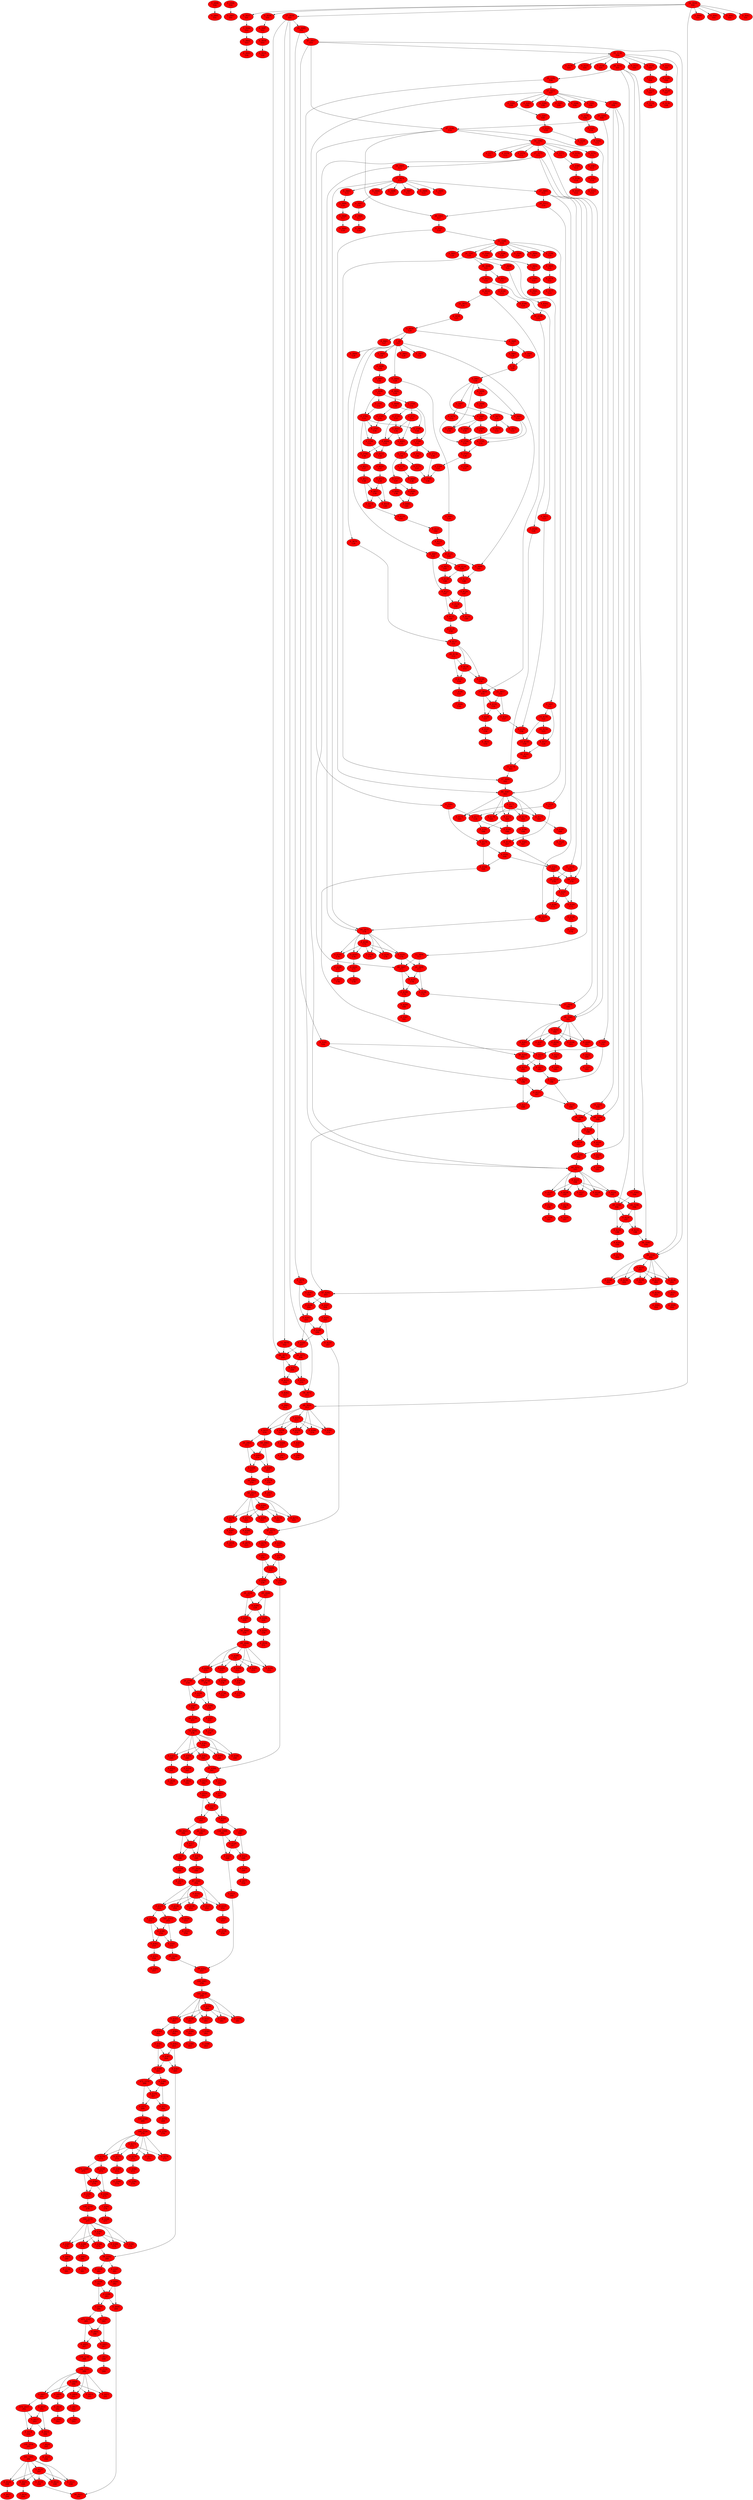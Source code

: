 digraph{
"5_2890\n100" [style=filled, fillcolor = red tooltip="resnet_model/batch_normalization_24/assignmovingavg/assignsubvariableop"]
"5_2890\n100" -> "0_2891\n101"
"0_2891\n101" [style=filled, fillcolor = red tooltip="resnet_model/batch_normalization_24/assignmovingavg/readvariableop_1"]
"6_2906\n100" [style=filled, fillcolor = red tooltip="resnet_model/batch_normalization_24/assignmovingavg_1/assignsubvariableop"]
"6_2906\n100" -> "0_2907\n101"
"0_2907\n101" [style=filled, fillcolor = red tooltip="resnet_model/batch_normalization_24/assignmovingavg_1/readvariableop_1"]
"56_3028\n100" [style=filled, fillcolor = red tooltip="resnet_model/batch_normalization_25/fusedbatchnorm"]
"56_3028\n100" -> "6_3037\n101"
"6_3037\n101" [style=filled, fillcolor = red tooltip="resnet_model/batch_normalization_25/assignmovingavg/sub_1"]
"56_3028\n100" -> "6_3038\n101"
"6_3038\n101" [style=filled, fillcolor = red tooltip="resnet_model/batch_normalization_25/assignmovingavg_1/sub_1"]
"56_3028\n100" -> "27_3039\n101"
"27_3039\n101" [style=filled, fillcolor = red tooltip="resnet_model/relu_25"]
"56_3028\n100" -> "0_3040\n101"
"0_3040\n101" [style=filled, fillcolor = red tooltip="gradients/zeros_like_21"]
"56_3028\n100" -> "0_3041\n101"
"0_3041\n101" [style=filled, fillcolor = red tooltip="gradients/zeros_like_22"]
"56_3028\n100" -> "0_3042\n101"
"0_3042\n101" [style=filled, fillcolor = red tooltip="gradients/zeros_like_23"]
"56_3028\n100" -> "0_3043\n101"
"0_3043\n101" [style=filled, fillcolor = red tooltip="gradients/zeros_like_24"]
"56_3028\n100" -> "68_3029\n212"
"68_3029\n212" [style=filled, fillcolor = red tooltip="gradients/resnet_model/batch_normalization_25/fusedbatchnorm_grad/fusedbatchnormgrad"]
"6_3037\n101" [style=filled, fillcolor = red tooltip="resnet_model/batch_normalization_25/assignmovingavg/sub_1"]
"6_3037\n101" -> "5_3044\n102"
"5_3044\n102" [style=filled, fillcolor = red tooltip="resnet_model/batch_normalization_25/assignmovingavg/mul"]
"6_3038\n101" [style=filled, fillcolor = red tooltip="resnet_model/batch_normalization_25/assignmovingavg_1/sub_1"]
"6_3038\n101" -> "6_3047\n102"
"6_3047\n102" [style=filled, fillcolor = red tooltip="resnet_model/batch_normalization_25/assignmovingavg_1/mul"]
"27_3039\n101" [style=filled, fillcolor = red tooltip="resnet_model/relu_25"]
"27_3039\n101" -> "20_3069\n102"
"20_3069\n102" [style=filled, fillcolor = red tooltip="resnet_model/conv2d_29/conv2d"]
"27_3039\n101" -> "11_3070\n102"
"11_3070\n102" [style=filled, fillcolor = red tooltip="gradients/resnet_model/conv2d_29/conv2d_grad/shapen"]
"27_3039\n101" -> "69_3071\n208"
"69_3071\n208" [style=filled, fillcolor = red tooltip="gradients/resnet_model/conv2d_29/conv2d_grad/conv2dbackpropfilter"]
"27_3039\n101" -> "56_3072\n211"
"56_3072\n211" [style=filled, fillcolor = red tooltip="gradients/resnet_model/relu_25_grad/relugrad"]
"20_3069\n102" [style=filled, fillcolor = red tooltip="resnet_model/conv2d_29/conv2d"]
"20_3069\n102" -> "47_2917\n103"
"47_2917\n103" [style=filled, fillcolor = red tooltip="resnet_model/add_12"]
"20_3069\n102" -> "0_3074\n103"
"0_3074\n103" [style=filled, fillcolor = red tooltip="gradients/resnet_model/add_12_grad/shape"]
"5_3044\n102" [style=filled, fillcolor = red tooltip="resnet_model/batch_normalization_25/assignmovingavg/mul"]
"5_3044\n102" -> "5_3002\n103"
"5_3002\n103" [style=filled, fillcolor = red tooltip="resnet_model/batch_normalization_25/assignmovingavg/assignsubvariableop"]
"6_3047\n102" [style=filled, fillcolor = red tooltip="resnet_model/batch_normalization_25/assignmovingavg_1/mul"]
"6_3047\n102" -> "6_3018\n103"
"6_3018\n103" [style=filled, fillcolor = red tooltip="resnet_model/batch_normalization_25/assignmovingavg_1/assignsubvariableop"]
"5_3002\n103" [style=filled, fillcolor = red tooltip="resnet_model/batch_normalization_25/assignmovingavg/assignsubvariableop"]
"5_3002\n103" -> "0_3003\n104"
"0_3003\n104" [style=filled, fillcolor = red tooltip="resnet_model/batch_normalization_25/assignmovingavg/readvariableop_1"]
"6_3018\n103" [style=filled, fillcolor = red tooltip="resnet_model/batch_normalization_25/assignmovingavg_1/assignsubvariableop"]
"6_3018\n103" -> "0_3019\n104"
"0_3019\n104" [style=filled, fillcolor = red tooltip="resnet_model/batch_normalization_25/assignmovingavg_1/readvariableop_1"]
"47_2917\n103" [style=filled, fillcolor = red tooltip="resnet_model/add_12"]
"47_2917\n103" -> "55_3139\n104"
"55_3139\n104" [style=filled, fillcolor = red tooltip="resnet_model/batch_normalization_26/fusedbatchnorm"]
"47_2917\n103" -> "0_3141\n104"
"0_3141\n104" [style=filled, fillcolor = red tooltip="gradients/resnet_model/add_13_grad/shape_1"]
"47_2917\n103" -> "47_3140\n110"
"47_3140\n110" [style=filled, fillcolor = red tooltip="resnet_model/add_13"]
"47_2917\n103" -> "68_3142\n200"
"68_3142\n200" [style=filled, fillcolor = red tooltip="gradients/resnet_model/batch_normalization_26/fusedbatchnorm_grad/fusedbatchnormgrad"]
"0_3074\n103" [style=filled, fillcolor = red tooltip="gradients/resnet_model/add_12_grad/shape"]
"0_3074\n103" -> "0_4243\n104"
"0_4243\n104" [style=filled, fillcolor = red tooltip="gradients/resnet_model/add_12_grad/broadcastgradientargs"]
"0_3074\n103" -> "0_4244\n205"
"0_4244\n205" [style=filled, fillcolor = red tooltip="gradients/resnet_model/add_12_grad/reshape"]
"55_3139\n104" [style=filled, fillcolor = red tooltip="resnet_model/batch_normalization_26/fusedbatchnorm"]
"55_3139\n104" -> "6_3150\n105"
"6_3150\n105" [style=filled, fillcolor = red tooltip="resnet_model/batch_normalization_26/assignmovingavg/sub_1"]
"55_3139\n104" -> "6_3151\n105"
"6_3151\n105" [style=filled, fillcolor = red tooltip="resnet_model/batch_normalization_26/assignmovingavg_1/sub_1"]
"55_3139\n104" -> "26_3152\n105"
"26_3152\n105" [style=filled, fillcolor = red tooltip="resnet_model/relu_26"]
"55_3139\n104" -> "0_3153\n105"
"0_3153\n105" [style=filled, fillcolor = red tooltip="gradients/zeros_like_17"]
"55_3139\n104" -> "0_3154\n105"
"0_3154\n105" [style=filled, fillcolor = red tooltip="gradients/zeros_like_18"]
"55_3139\n104" -> "0_3155\n105"
"0_3155\n105" [style=filled, fillcolor = red tooltip="gradients/zeros_like_19"]
"55_3139\n104" -> "0_3156\n105"
"0_3156\n105" [style=filled, fillcolor = red tooltip="gradients/zeros_like_20"]
"55_3139\n104" -> "68_3142\n200"
"68_3142\n200" [style=filled, fillcolor = red tooltip="gradients/resnet_model/batch_normalization_26/fusedbatchnorm_grad/fusedbatchnormgrad"]
"6_3150\n105" [style=filled, fillcolor = red tooltip="resnet_model/batch_normalization_26/assignmovingavg/sub_1"]
"6_3150\n105" -> "5_3157\n106"
"5_3157\n106" [style=filled, fillcolor = red tooltip="resnet_model/batch_normalization_26/assignmovingavg/mul"]
"6_3151\n105" [style=filled, fillcolor = red tooltip="resnet_model/batch_normalization_26/assignmovingavg_1/sub_1"]
"6_3151\n105" -> "6_3160\n106"
"6_3160\n106" [style=filled, fillcolor = red tooltip="resnet_model/batch_normalization_26/assignmovingavg_1/mul"]
"26_3152\n105" [style=filled, fillcolor = red tooltip="resnet_model/relu_26"]
"26_3152\n105" -> "20_3182\n106"
"20_3182\n106" [style=filled, fillcolor = red tooltip="resnet_model/conv2d_30/conv2d"]
"26_3152\n105" -> "11_3183\n106"
"11_3183\n106" [style=filled, fillcolor = red tooltip="gradients/resnet_model/conv2d_30/conv2d_grad/shapen"]
"26_3152\n105" -> "69_3184\n196"
"69_3184\n196" [style=filled, fillcolor = red tooltip="gradients/resnet_model/conv2d_30/conv2d_grad/conv2dbackpropfilter"]
"26_3152\n105" -> "56_3185\n199"
"56_3185\n199" [style=filled, fillcolor = red tooltip="gradients/resnet_model/relu_26_grad/relugrad"]
"5_3157\n106" [style=filled, fillcolor = red tooltip="resnet_model/batch_normalization_26/assignmovingavg/mul"]
"5_3157\n106" -> "5_3113\n107"
"5_3113\n107" [style=filled, fillcolor = red tooltip="resnet_model/batch_normalization_26/assignmovingavg/assignsubvariableop"]
"6_3160\n106" [style=filled, fillcolor = red tooltip="resnet_model/batch_normalization_26/assignmovingavg_1/mul"]
"6_3160\n106" -> "6_3129\n107"
"6_3129\n107" [style=filled, fillcolor = red tooltip="resnet_model/batch_normalization_26/assignmovingavg_1/assignsubvariableop"]
"20_3182\n106" [style=filled, fillcolor = red tooltip="resnet_model/conv2d_30/conv2d"]
"20_3182\n106" -> "57_3251\n107"
"57_3251\n107" [style=filled, fillcolor = red tooltip="resnet_model/batch_normalization_27/fusedbatchnorm"]
"20_3182\n106" -> "68_3252\n193"
"68_3252\n193" [style=filled, fillcolor = red tooltip="gradients/resnet_model/batch_normalization_27/fusedbatchnorm_grad/fusedbatchnormgrad"]
"5_3113\n107" [style=filled, fillcolor = red tooltip="resnet_model/batch_normalization_26/assignmovingavg/assignsubvariableop"]
"5_3113\n107" -> "0_3114\n108"
"0_3114\n108" [style=filled, fillcolor = red tooltip="resnet_model/batch_normalization_26/assignmovingavg/readvariableop_1"]
"6_3129\n107" [style=filled, fillcolor = red tooltip="resnet_model/batch_normalization_26/assignmovingavg_1/assignsubvariableop"]
"6_3129\n107" -> "0_3130\n108"
"0_3130\n108" [style=filled, fillcolor = red tooltip="resnet_model/batch_normalization_26/assignmovingavg_1/readvariableop_1"]
"57_3251\n107" [style=filled, fillcolor = red tooltip="resnet_model/batch_normalization_27/fusedbatchnorm"]
"57_3251\n107" -> "6_3260\n108"
"6_3260\n108" [style=filled, fillcolor = red tooltip="resnet_model/batch_normalization_27/assignmovingavg/sub_1"]
"57_3251\n107" -> "6_3261\n108"
"6_3261\n108" [style=filled, fillcolor = red tooltip="resnet_model/batch_normalization_27/assignmovingavg_1/sub_1"]
"57_3251\n107" -> "27_3262\n108"
"27_3262\n108" [style=filled, fillcolor = red tooltip="resnet_model/relu_27"]
"57_3251\n107" -> "0_3263\n108"
"0_3263\n108" [style=filled, fillcolor = red tooltip="gradients/zeros_like_13"]
"57_3251\n107" -> "0_3264\n108"
"0_3264\n108" [style=filled, fillcolor = red tooltip="gradients/zeros_like_14"]
"57_3251\n107" -> "0_3265\n108"
"0_3265\n108" [style=filled, fillcolor = red tooltip="gradients/zeros_like_15"]
"57_3251\n107" -> "0_3266\n108"
"0_3266\n108" [style=filled, fillcolor = red tooltip="gradients/zeros_like_16"]
"57_3251\n107" -> "68_3252\n193"
"68_3252\n193" [style=filled, fillcolor = red tooltip="gradients/resnet_model/batch_normalization_27/fusedbatchnorm_grad/fusedbatchnormgrad"]
"6_3260\n108" [style=filled, fillcolor = red tooltip="resnet_model/batch_normalization_27/assignmovingavg/sub_1"]
"6_3260\n108" -> "5_3267\n109"
"5_3267\n109" [style=filled, fillcolor = red tooltip="resnet_model/batch_normalization_27/assignmovingavg/mul"]
"6_3261\n108" [style=filled, fillcolor = red tooltip="resnet_model/batch_normalization_27/assignmovingavg_1/sub_1"]
"6_3261\n108" -> "6_3270\n109"
"6_3270\n109" [style=filled, fillcolor = red tooltip="resnet_model/batch_normalization_27/assignmovingavg_1/mul"]
"27_3262\n108" [style=filled, fillcolor = red tooltip="resnet_model/relu_27"]
"27_3262\n108" -> "20_3292\n109"
"20_3292\n109" [style=filled, fillcolor = red tooltip="resnet_model/conv2d_31/conv2d"]
"27_3262\n108" -> "10_3293\n109"
"10_3293\n109" [style=filled, fillcolor = red tooltip="gradients/resnet_model/conv2d_31/conv2d_grad/shapen"]
"27_3262\n108" -> "69_3294\n189"
"69_3294\n189" [style=filled, fillcolor = red tooltip="gradients/resnet_model/conv2d_31/conv2d_grad/conv2dbackpropfilter"]
"27_3262\n108" -> "57_3295\n192"
"57_3295\n192" [style=filled, fillcolor = red tooltip="gradients/resnet_model/relu_27_grad/relugrad"]
"20_3292\n109" [style=filled, fillcolor = red tooltip="resnet_model/conv2d_31/conv2d"]
"20_3292\n109" -> "47_3140\n110"
"47_3140\n110" [style=filled, fillcolor = red tooltip="resnet_model/add_13"]
"20_3292\n109" -> "0_3297\n110"
"0_3297\n110" [style=filled, fillcolor = red tooltip="gradients/resnet_model/add_13_grad/shape"]
"5_3267\n109" [style=filled, fillcolor = red tooltip="resnet_model/batch_normalization_27/assignmovingavg/mul"]
"5_3267\n109" -> "5_3225\n110"
"5_3225\n110" [style=filled, fillcolor = red tooltip="resnet_model/batch_normalization_27/assignmovingavg/assignsubvariableop"]
"6_3270\n109" [style=filled, fillcolor = red tooltip="resnet_model/batch_normalization_27/assignmovingavg_1/mul"]
"6_3270\n109" -> "6_3241\n110"
"6_3241\n110" [style=filled, fillcolor = red tooltip="resnet_model/batch_normalization_27/assignmovingavg_1/assignsubvariableop"]
"5_3225\n110" [style=filled, fillcolor = red tooltip="resnet_model/batch_normalization_27/assignmovingavg/assignsubvariableop"]
"5_3225\n110" -> "0_3226\n111"
"0_3226\n111" [style=filled, fillcolor = red tooltip="resnet_model/batch_normalization_27/assignmovingavg/readvariableop_1"]
"6_3241\n110" [style=filled, fillcolor = red tooltip="resnet_model/batch_normalization_27/assignmovingavg_1/assignsubvariableop"]
"6_3241\n110" -> "0_3242\n111"
"0_3242\n111" [style=filled, fillcolor = red tooltip="resnet_model/batch_normalization_27/assignmovingavg_1/readvariableop_1"]
"47_3140\n110" [style=filled, fillcolor = red tooltip="resnet_model/add_13"]
"47_3140\n110" -> "54_3362\n111"
"54_3362\n111" [style=filled, fillcolor = red tooltip="resnet_model/batch_normalization_28/fusedbatchnorm"]
"47_3140\n110" -> "0_3364\n111"
"0_3364\n111" [style=filled, fillcolor = red tooltip="gradients/resnet_model/add_14_grad/shape_1"]
"47_3140\n110" -> "48_3363\n117"
"48_3363\n117" [style=filled, fillcolor = red tooltip="resnet_model/add_14"]
"47_3140\n110" -> "68_3365\n181"
"68_3365\n181" [style=filled, fillcolor = red tooltip="gradients/resnet_model/batch_normalization_28/fusedbatchnorm_grad/fusedbatchnormgrad"]
"0_3141\n104" [style=filled, fillcolor = red tooltip="gradients/resnet_model/add_13_grad/shape_1"]
"0_3141\n104" -> "0_4210\n111"
"0_4210\n111" [style=filled, fillcolor = red tooltip="gradients/resnet_model/add_13_grad/broadcastgradientargs"]
"0_3141\n104" -> "0_4212\n186"
"0_4212\n186" [style=filled, fillcolor = red tooltip="gradients/resnet_model/add_13_grad/reshape_1"]
"0_3297\n110" [style=filled, fillcolor = red tooltip="gradients/resnet_model/add_13_grad/shape"]
"0_3297\n110" -> "0_4210\n111"
"0_4210\n111" [style=filled, fillcolor = red tooltip="gradients/resnet_model/add_13_grad/broadcastgradientargs"]
"0_3297\n110" -> "0_4211\n186"
"0_4211\n186" [style=filled, fillcolor = red tooltip="gradients/resnet_model/add_13_grad/reshape"]
"54_3362\n111" [style=filled, fillcolor = red tooltip="resnet_model/batch_normalization_28/fusedbatchnorm"]
"54_3362\n111" -> "6_3373\n112"
"6_3373\n112" [style=filled, fillcolor = red tooltip="resnet_model/batch_normalization_28/assignmovingavg/sub_1"]
"54_3362\n111" -> "6_3374\n112"
"6_3374\n112" [style=filled, fillcolor = red tooltip="resnet_model/batch_normalization_28/assignmovingavg_1/sub_1"]
"54_3362\n111" -> "27_3375\n112"
"27_3375\n112" [style=filled, fillcolor = red tooltip="resnet_model/relu_28"]
"54_3362\n111" -> "0_3376\n112"
"0_3376\n112" [style=filled, fillcolor = red tooltip="gradients/zeros_like_9"]
"54_3362\n111" -> "0_3377\n112"
"0_3377\n112" [style=filled, fillcolor = red tooltip="gradients/zeros_like_10"]
"54_3362\n111" -> "0_3378\n112"
"0_3378\n112" [style=filled, fillcolor = red tooltip="gradients/zeros_like_11"]
"54_3362\n111" -> "0_3379\n112"
"0_3379\n112" [style=filled, fillcolor = red tooltip="gradients/zeros_like_12"]
"54_3362\n111" -> "68_3365\n181"
"68_3365\n181" [style=filled, fillcolor = red tooltip="gradients/resnet_model/batch_normalization_28/fusedbatchnorm_grad/fusedbatchnormgrad"]
"6_3373\n112" [style=filled, fillcolor = red tooltip="resnet_model/batch_normalization_28/assignmovingavg/sub_1"]
"6_3373\n112" -> "5_3380\n113"
"5_3380\n113" [style=filled, fillcolor = red tooltip="resnet_model/batch_normalization_28/assignmovingavg/mul"]
"6_3374\n112" [style=filled, fillcolor = red tooltip="resnet_model/batch_normalization_28/assignmovingavg_1/sub_1"]
"6_3374\n112" -> "6_3383\n113"
"6_3383\n113" [style=filled, fillcolor = red tooltip="resnet_model/batch_normalization_28/assignmovingavg_1/mul"]
"27_3375\n112" [style=filled, fillcolor = red tooltip="resnet_model/relu_28"]
"27_3375\n112" -> "20_3405\n113"
"20_3405\n113" [style=filled, fillcolor = red tooltip="resnet_model/conv2d_32/conv2d"]
"27_3375\n112" -> "12_3406\n113"
"12_3406\n113" [style=filled, fillcolor = red tooltip="gradients/resnet_model/conv2d_32/conv2d_grad/shapen"]
"27_3375\n112" -> "69_3407\n177"
"69_3407\n177" [style=filled, fillcolor = red tooltip="gradients/resnet_model/conv2d_32/conv2d_grad/conv2dbackpropfilter"]
"27_3375\n112" -> "57_3408\n180"
"57_3408\n180" [style=filled, fillcolor = red tooltip="gradients/resnet_model/relu_28_grad/relugrad"]
"5_3380\n113" [style=filled, fillcolor = red tooltip="resnet_model/batch_normalization_28/assignmovingavg/mul"]
"5_3380\n113" -> "5_3336\n114"
"5_3336\n114" [style=filled, fillcolor = red tooltip="resnet_model/batch_normalization_28/assignmovingavg/assignsubvariableop"]
"6_3383\n113" [style=filled, fillcolor = red tooltip="resnet_model/batch_normalization_28/assignmovingavg_1/mul"]
"6_3383\n113" -> "6_3352\n114"
"6_3352\n114" [style=filled, fillcolor = red tooltip="resnet_model/batch_normalization_28/assignmovingavg_1/assignsubvariableop"]
"20_3405\n113" [style=filled, fillcolor = red tooltip="resnet_model/conv2d_32/conv2d"]
"20_3405\n113" -> "57_3474\n114"
"57_3474\n114" [style=filled, fillcolor = red tooltip="resnet_model/batch_normalization_29/fusedbatchnorm"]
"20_3405\n113" -> "68_3475\n174"
"68_3475\n174" [style=filled, fillcolor = red tooltip="gradients/resnet_model/batch_normalization_29/fusedbatchnorm_grad/fusedbatchnormgrad"]
"5_3336\n114" [style=filled, fillcolor = red tooltip="resnet_model/batch_normalization_28/assignmovingavg/assignsubvariableop"]
"5_3336\n114" -> "0_3337\n115"
"0_3337\n115" [style=filled, fillcolor = red tooltip="resnet_model/batch_normalization_28/assignmovingavg/readvariableop_1"]
"6_3352\n114" [style=filled, fillcolor = red tooltip="resnet_model/batch_normalization_28/assignmovingavg_1/assignsubvariableop"]
"6_3352\n114" -> "0_3353\n115"
"0_3353\n115" [style=filled, fillcolor = red tooltip="resnet_model/batch_normalization_28/assignmovingavg_1/readvariableop_1"]
"57_3474\n114" [style=filled, fillcolor = red tooltip="resnet_model/batch_normalization_29/fusedbatchnorm"]
"57_3474\n114" -> "6_3483\n115"
"6_3483\n115" [style=filled, fillcolor = red tooltip="resnet_model/batch_normalization_29/assignmovingavg/sub_1"]
"57_3474\n114" -> "6_3484\n115"
"6_3484\n115" [style=filled, fillcolor = red tooltip="resnet_model/batch_normalization_29/assignmovingavg_1/sub_1"]
"57_3474\n114" -> "27_3485\n115"
"27_3485\n115" [style=filled, fillcolor = red tooltip="resnet_model/relu_29"]
"57_3474\n114" -> "0_3486\n115"
"0_3486\n115" [style=filled, fillcolor = red tooltip="gradients/zeros_like_5"]
"57_3474\n114" -> "0_3487\n115"
"0_3487\n115" [style=filled, fillcolor = red tooltip="gradients/zeros_like_6"]
"57_3474\n114" -> "0_3488\n115"
"0_3488\n115" [style=filled, fillcolor = red tooltip="gradients/zeros_like_7"]
"57_3474\n114" -> "0_3489\n115"
"0_3489\n115" [style=filled, fillcolor = red tooltip="gradients/zeros_like_8"]
"57_3474\n114" -> "68_3475\n174"
"68_3475\n174" [style=filled, fillcolor = red tooltip="gradients/resnet_model/batch_normalization_29/fusedbatchnorm_grad/fusedbatchnormgrad"]
"6_3483\n115" [style=filled, fillcolor = red tooltip="resnet_model/batch_normalization_29/assignmovingavg/sub_1"]
"6_3483\n115" -> "5_3490\n116"
"5_3490\n116" [style=filled, fillcolor = red tooltip="resnet_model/batch_normalization_29/assignmovingavg/mul"]
"6_3484\n115" [style=filled, fillcolor = red tooltip="resnet_model/batch_normalization_29/assignmovingavg_1/sub_1"]
"6_3484\n115" -> "6_3493\n116"
"6_3493\n116" [style=filled, fillcolor = red tooltip="resnet_model/batch_normalization_29/assignmovingavg_1/mul"]
"27_3485\n115" [style=filled, fillcolor = red tooltip="resnet_model/relu_29"]
"27_3485\n115" -> "20_3515\n116"
"20_3515\n116" [style=filled, fillcolor = red tooltip="resnet_model/conv2d_33/conv2d"]
"27_3485\n115" -> "11_3516\n116"
"11_3516\n116" [style=filled, fillcolor = red tooltip="gradients/resnet_model/conv2d_33/conv2d_grad/shapen"]
"27_3485\n115" -> "69_3517\n170"
"69_3517\n170" [style=filled, fillcolor = red tooltip="gradients/resnet_model/conv2d_33/conv2d_grad/conv2dbackpropfilter"]
"27_3485\n115" -> "56_3518\n173"
"56_3518\n173" [style=filled, fillcolor = red tooltip="gradients/resnet_model/relu_29_grad/relugrad"]
"20_3515\n116" [style=filled, fillcolor = red tooltip="resnet_model/conv2d_33/conv2d"]
"20_3515\n116" -> "48_3363\n117"
"48_3363\n117" [style=filled, fillcolor = red tooltip="resnet_model/add_14"]
"20_3515\n116" -> "0_3520\n117"
"0_3520\n117" [style=filled, fillcolor = red tooltip="gradients/resnet_model/add_14_grad/shape"]
"5_3490\n116" [style=filled, fillcolor = red tooltip="resnet_model/batch_normalization_29/assignmovingavg/mul"]
"5_3490\n116" -> "5_3448\n117"
"5_3448\n117" [style=filled, fillcolor = red tooltip="resnet_model/batch_normalization_29/assignmovingavg/assignsubvariableop"]
"6_3493\n116" [style=filled, fillcolor = red tooltip="resnet_model/batch_normalization_29/assignmovingavg_1/mul"]
"6_3493\n116" -> "6_3464\n117"
"6_3464\n117" [style=filled, fillcolor = red tooltip="resnet_model/batch_normalization_29/assignmovingavg_1/assignsubvariableop"]
"5_3448\n117" [style=filled, fillcolor = red tooltip="resnet_model/batch_normalization_29/assignmovingavg/assignsubvariableop"]
"5_3448\n117" -> "0_3449\n118"
"0_3449\n118" [style=filled, fillcolor = red tooltip="resnet_model/batch_normalization_29/assignmovingavg/readvariableop_1"]
"6_3464\n117" [style=filled, fillcolor = red tooltip="resnet_model/batch_normalization_29/assignmovingavg_1/assignsubvariableop"]
"6_3464\n117" -> "0_3465\n118"
"0_3465\n118" [style=filled, fillcolor = red tooltip="resnet_model/batch_normalization_29/assignmovingavg_1/readvariableop_1"]
"48_3363\n117" [style=filled, fillcolor = red tooltip="resnet_model/add_14"]
"48_3363\n117" -> "0_3521\n118"
"0_3521\n118" [style=filled, fillcolor = red tooltip="resnet_model/block_layer3"]
"0_3364\n111" [style=filled, fillcolor = red tooltip="gradients/resnet_model/add_14_grad/shape_1"]
"0_3364\n111" -> "0_4177\n118"
"0_4177\n118" [style=filled, fillcolor = red tooltip="gradients/resnet_model/add_14_grad/broadcastgradientargs"]
"0_3364\n111" -> "0_4179\n167"
"0_4179\n167" [style=filled, fillcolor = red tooltip="gradients/resnet_model/add_14_grad/reshape_1"]
"0_3520\n117" [style=filled, fillcolor = red tooltip="gradients/resnet_model/add_14_grad/shape"]
"0_3520\n117" -> "0_4177\n118"
"0_4177\n118" [style=filled, fillcolor = red tooltip="gradients/resnet_model/add_14_grad/broadcastgradientargs"]
"0_3520\n117" -> "0_4178\n167"
"0_4178\n167" [style=filled, fillcolor = red tooltip="gradients/resnet_model/add_14_grad/reshape"]
"0_3521\n118" [style=filled, fillcolor = red tooltip="resnet_model/block_layer3"]
"0_3521\n118" -> "55_3586\n119"
"55_3586\n119" [style=filled, fillcolor = red tooltip="resnet_model/batch_normalization_30/fusedbatchnorm"]
"0_3521\n118" -> "68_3587\n163"
"68_3587\n163" [style=filled, fillcolor = red tooltip="gradients/resnet_model/batch_normalization_30/fusedbatchnorm_grad/fusedbatchnormgrad"]
"55_3586\n119" [style=filled, fillcolor = red tooltip="resnet_model/batch_normalization_30/fusedbatchnorm"]
"55_3586\n119" -> "6_3595\n120"
"6_3595\n120" [style=filled, fillcolor = red tooltip="resnet_model/batch_normalization_30/assignmovingavg/sub_1"]
"55_3586\n119" -> "6_3596\n120"
"6_3596\n120" [style=filled, fillcolor = red tooltip="resnet_model/batch_normalization_30/assignmovingavg_1/sub_1"]
"55_3586\n119" -> "26_3597\n120"
"26_3597\n120" [style=filled, fillcolor = red tooltip="resnet_model/relu_30"]
"55_3586\n119" -> "0_3598\n120"
"0_3598\n120" [style=filled, fillcolor = red tooltip="gradients/zeros_like_1"]
"55_3586\n119" -> "0_3599\n120"
"0_3599\n120" [style=filled, fillcolor = red tooltip="gradients/zeros_like_2"]
"55_3586\n119" -> "0_3600\n120"
"0_3600\n120" [style=filled, fillcolor = red tooltip="gradients/zeros_like_3"]
"55_3586\n119" -> "0_3601\n120"
"0_3601\n120" [style=filled, fillcolor = red tooltip="gradients/zeros_like_4"]
"55_3586\n119" -> "68_3587\n163"
"68_3587\n163" [style=filled, fillcolor = red tooltip="gradients/resnet_model/batch_normalization_30/fusedbatchnorm_grad/fusedbatchnormgrad"]
"6_3595\n120" [style=filled, fillcolor = red tooltip="resnet_model/batch_normalization_30/assignmovingavg/sub_1"]
"6_3595\n120" -> "5_3602\n121"
"5_3602\n121" [style=filled, fillcolor = red tooltip="resnet_model/batch_normalization_30/assignmovingavg/mul"]
"6_3596\n120" [style=filled, fillcolor = red tooltip="resnet_model/batch_normalization_30/assignmovingavg_1/sub_1"]
"6_3596\n120" -> "6_3605\n121"
"6_3605\n121" [style=filled, fillcolor = red tooltip="resnet_model/batch_normalization_30/assignmovingavg_1/mul"]
"26_3597\n120" [style=filled, fillcolor = red tooltip="resnet_model/relu_30"]
"26_3597\n120" -> "38_3606\n121"
"38_3606\n121" [style=filled, fillcolor = red tooltip="resnet_model/mean"]
"26_3597\n120" -> "0_3607\n121"
"0_3607\n121" [style=filled, fillcolor = red tooltip="gradients/resnet_model/mean_grad/shape"]
"26_3597\n120" -> "7_3608\n121"
"7_3608\n121" [style=filled, fillcolor = red tooltip="gradients/resnet_model/mean_grad/shape_2"]
"26_3597\n120" -> "57_3609\n162"
"57_3609\n162" [style=filled, fillcolor = red tooltip="gradients/resnet_model/relu_30_grad/relugrad"]
"5_3602\n121" [style=filled, fillcolor = red tooltip="resnet_model/batch_normalization_30/assignmovingavg/mul"]
"5_3602\n121" -> "6_3560\n122"
"6_3560\n122" [style=filled, fillcolor = red tooltip="resnet_model/batch_normalization_30/assignmovingavg/assignsubvariableop"]
"6_3605\n121" [style=filled, fillcolor = red tooltip="resnet_model/batch_normalization_30/assignmovingavg_1/mul"]
"6_3605\n121" -> "6_3576\n122"
"6_3576\n122" [style=filled, fillcolor = red tooltip="resnet_model/batch_normalization_30/assignmovingavg_1/assignsubvariableop"]
"38_3606\n121" [style=filled, fillcolor = red tooltip="resnet_model/mean"]
"38_3606\n121" -> "0_3612\n122"
"0_3612\n122" [style=filled, fillcolor = red tooltip="resnet_model/final_reduce_mean"]
"38_3606\n121" -> "0_3613\n122"
"0_3613\n122" [style=filled, fillcolor = red tooltip="gradients/resnet_model/mean_grad/shape_3"]
"0_3607\n121" [style=filled, fillcolor = red tooltip="gradients/resnet_model/mean_grad/shape"]
"0_3607\n121" -> "14_4156\n122"
"14_4156\n122" [style=filled, fillcolor = red tooltip="gradients/resnet_model/mean_grad/dynamicstitch"]
"0_3607\n121" -> "6_4157\n124"
"6_4157\n124" [style=filled, fillcolor = red tooltip="gradients/resnet_model/mean_grad/floordiv"]
"7_3608\n121" [style=filled, fillcolor = red tooltip="gradients/resnet_model/mean_grad/shape_2"]
"7_3608\n121" -> "4_4162\n122"
"4_4162\n122" [style=filled, fillcolor = red tooltip="gradients/resnet_model/mean_grad/prod"]
"6_3560\n122" [style=filled, fillcolor = red tooltip="resnet_model/batch_normalization_30/assignmovingavg/assignsubvariableop"]
"6_3560\n122" -> "0_3561\n123"
"0_3561\n123" [style=filled, fillcolor = red tooltip="resnet_model/batch_normalization_30/assignmovingavg/readvariableop_1"]
"6_3576\n122" [style=filled, fillcolor = red tooltip="resnet_model/batch_normalization_30/assignmovingavg_1/assignsubvariableop"]
"6_3576\n122" -> "0_3577\n123"
"0_3577\n123" [style=filled, fillcolor = red tooltip="resnet_model/batch_normalization_30/assignmovingavg_1/readvariableop_1"]
"0_3612\n122" [style=filled, fillcolor = red tooltip="resnet_model/final_reduce_mean"]
"0_3612\n122" -> "6_3614\n123"
"6_3614\n123" [style=filled, fillcolor = red tooltip="resnet_model/reshape"]
"0_3612\n122" -> "0_3615\n123"
"0_3615\n123" [style=filled, fillcolor = red tooltip="gradients/resnet_model/reshape_grad/shape"]
"14_4156\n122" [style=filled, fillcolor = red tooltip="gradients/resnet_model/mean_grad/dynamicstitch"]
"14_4156\n122" -> "16_4158\n123"
"16_4158\n123" [style=filled, fillcolor = red tooltip="gradients/resnet_model/mean_grad/maximum"]
"14_4156\n122" -> "13_4159\n159"
"13_4159\n159" [style=filled, fillcolor = red tooltip="gradients/resnet_model/mean_grad/reshape"]
"0_3613\n122" [style=filled, fillcolor = red tooltip="gradients/resnet_model/mean_grad/shape_3"]
"0_3613\n122" -> "5_4164\n123"
"5_4164\n123" [style=filled, fillcolor = red tooltip="gradients/resnet_model/mean_grad/prod_1"]
"6_3614\n123" [style=filled, fillcolor = red tooltip="resnet_model/reshape"]
"6_3614\n123" -> "32_3655\n124"
"32_3655\n124" [style=filled, fillcolor = red tooltip="resnet_model/dense/matmul"]
"6_3614\n123" -> "37_3656\n155"
"37_3656\n155" [style=filled, fillcolor = red tooltip="gradients/resnet_model/dense/matmul_grad/matmul_1"]
"16_4158\n123" [style=filled, fillcolor = red tooltip="gradients/resnet_model/mean_grad/maximum"]
"16_4158\n123" -> "6_4157\n124"
"6_4157\n124" [style=filled, fillcolor = red tooltip="gradients/resnet_model/mean_grad/floordiv"]
"5_4164\n123" [style=filled, fillcolor = red tooltip="gradients/resnet_model/mean_grad/prod_1"]
"5_4164\n123" -> "8_4166\n124"
"8_4166\n124" [style=filled, fillcolor = red tooltip="gradients/resnet_model/mean_grad/maximum_1"]
"32_3655\n124" [style=filled, fillcolor = red tooltip="resnet_model/dense/matmul"]
"32_3655\n124" -> "6_3658\n125"
"6_3658\n125" [style=filled, fillcolor = red tooltip="resnet_model/dense/biasadd"]
"4_4162\n122" [style=filled, fillcolor = red tooltip="gradients/resnet_model/mean_grad/prod"]
"4_4162\n122" -> "10_4168\n125"
"10_4168\n125" [style=filled, fillcolor = red tooltip="gradients/resnet_model/mean_grad/floordiv_1"]
"8_4166\n124" [style=filled, fillcolor = red tooltip="gradients/resnet_model/mean_grad/maximum_1"]
"8_4166\n124" -> "10_4168\n125"
"10_4168\n125" [style=filled, fillcolor = red tooltip="gradients/resnet_model/mean_grad/floordiv_1"]
"6_3658\n125" [style=filled, fillcolor = red tooltip="resnet_model/dense/biasadd"]
"6_3658\n125" -> "0_3659\n126"
"0_3659\n126" [style=filled, fillcolor = red tooltip="resnet_model/final_dense"]
"10_4168\n125" [style=filled, fillcolor = red tooltip="gradients/resnet_model/mean_grad/floordiv_1"]
"10_4168\n125" -> "5_4169\n126"
"5_4169\n126" [style=filled, fillcolor = red tooltip="gradients/resnet_model/mean_grad/cast"]
"0_3659\n126" [style=filled, fillcolor = red tooltip="resnet_model/final_dense"]
"0_3659\n126" -> "7_49\n127"
"7_49\n127" [style=filled, fillcolor = red tooltip="sparse_softmax_cross_entropy_loss/xentropy/xentropy"]
"0_3659\n126" -> "0_3660\n127"
"0_3660\n127" [style=filled, fillcolor = red tooltip="argmax"]
"0_3659\n126" -> "0_3661\n127"
"0_3661\n127" [style=filled, fillcolor = red tooltip="softmax_tensor"]
"7_49\n127" [style=filled, fillcolor = red tooltip="sparse_softmax_cross_entropy_loss/xentropy/xentropy"]
"7_49\n127" -> "0_3663\n128"
"0_3663\n128" [style=filled, fillcolor = red tooltip="sparse_softmax_cross_entropy_loss/assert_broadcastable/values/shape"]
"7_49\n127" -> "0_3664\n128"
"0_3664\n128" [style=filled, fillcolor = red tooltip="sparse_softmax_cross_entropy_loss/mul"]
"7_49\n127" -> "0_3665\n128"
"0_3665\n128" [style=filled, fillcolor = red tooltip="sparse_softmax_cross_entropy_loss/num_present/broadcast_weights/assert_broadcastable/values/shape"]
"7_49\n127" -> "0_3666\n128"
"0_3666\n128" [style=filled, fillcolor = red tooltip="sparse_softmax_cross_entropy_loss/num_present/broadcast_weights/ones_like/shape"]
"7_49\n127" -> "8_3667\n128"
"8_3667\n128" [style=filled, fillcolor = red tooltip="gradients/sparse_softmax_cross_entropy_loss/mul_grad/shape"]
"7_49\n127" -> "0_3669\n128"
"0_3669\n128" [style=filled, fillcolor = red tooltip="gradients/zeros_like"]
"7_49\n127" -> "0_3670\n128"
"0_3670\n128" [style=filled, fillcolor = red tooltip="gradients/sparse_softmax_cross_entropy_loss/xentropy/xentropy_grad/preventgradient"]
"7_49\n127" -> "0_3668\n145"
"0_3668\n145" [style=filled, fillcolor = red tooltip="gradients/sparse_softmax_cross_entropy_loss/mul_grad/mul_1"]
"0_3660\n127" [style=filled, fillcolor = red tooltip="argmax"]
"0_3660\n127" -> "0_5665\n128"
"0_5665\n128" [style=filled, fillcolor = red tooltip="cast_1"]
"0_3660\n127" -> "0_5666\n128"
"0_5666\n128" [style=filled, fillcolor = red tooltip="cast_98"]
"0_5665\n128" [style=filled, fillcolor = red tooltip="cast_1"]
"0_5665\n128" -> "0_50\n129"
"0_50\n129" [style=filled, fillcolor = red tooltip="equal"]
"0_5666\n128" [style=filled, fillcolor = red tooltip="cast_98"]
"0_5666\n128" -> "0_50\n129"
"0_50\n129" [style=filled, fillcolor = red tooltip="equal"]
"0_3664\n128" [style=filled, fillcolor = red tooltip="sparse_softmax_cross_entropy_loss/mul"]
"0_3664\n128" -> "6_3692\n129"
"6_3692\n129" [style=filled, fillcolor = red tooltip="sparse_softmax_cross_entropy_loss/sum"]
"0_3664\n128" -> "0_3693\n129"
"0_3693\n129" [style=filled, fillcolor = red tooltip="gradients/sparse_softmax_cross_entropy_loss/sum_grad/shape"]
"0_3666\n128" [style=filled, fillcolor = red tooltip="sparse_softmax_cross_entropy_loss/num_present/broadcast_weights/ones_like/shape"]
"0_3666\n128" -> "6_3696\n129"
"6_3696\n129" [style=filled, fillcolor = red tooltip="sparse_softmax_cross_entropy_loss/num_present/broadcast_weights/ones_like"]
"8_3667\n128" [style=filled, fillcolor = red tooltip="gradients/sparse_softmax_cross_entropy_loss/mul_grad/shape"]
"8_3667\n128" -> "10_4126\n129"
"10_4126\n129" [style=filled, fillcolor = red tooltip="gradients/sparse_softmax_cross_entropy_loss/mul_grad/broadcastgradientargs"]
"8_3667\n128" -> "4_4127\n147"
"4_4127\n147" [style=filled, fillcolor = red tooltip="gradients/sparse_softmax_cross_entropy_loss/mul_grad/reshape"]
"6_3696\n129" [style=filled, fillcolor = red tooltip="sparse_softmax_cross_entropy_loss/num_present/broadcast_weights/ones_like"]
"6_3696\n129" -> "0_3697\n130"
"0_3697\n130" [style=filled, fillcolor = red tooltip="sparse_softmax_cross_entropy_loss/num_present/broadcast_weights"]
"6_3692\n129" [style=filled, fillcolor = red tooltip="sparse_softmax_cross_entropy_loss/sum"]
"6_3692\n129" -> "5_3699\n130"
"5_3699\n130" [style=filled, fillcolor = red tooltip="sparse_softmax_cross_entropy_loss/sum_1"]
"0_50\n129" [style=filled, fillcolor = red tooltip="equal"]
"0_50\n129" -> "0_5667\n130"
"0_5667\n130" [style=filled, fillcolor = red tooltip="tofloat"]
"0_3697\n130" [style=filled, fillcolor = red tooltip="sparse_softmax_cross_entropy_loss/num_present/broadcast_weights"]
"0_3697\n130" -> "5_3698\n131"
"5_3698\n131" [style=filled, fillcolor = red tooltip="sparse_softmax_cross_entropy_loss/num_present"]
"5_3699\n130" [style=filled, fillcolor = red tooltip="sparse_softmax_cross_entropy_loss/sum_1"]
"5_3699\n130" -> "0_3705\n131"
"0_3705\n131" [style=filled, fillcolor = red tooltip="gradients/sparse_softmax_cross_entropy_loss/div_grad/neg"]
"5_3699\n130" -> "0_3704\n134"
"0_3704\n134" [style=filled, fillcolor = red tooltip="sparse_softmax_cross_entropy_loss/div"]
"0_5667\n130" [style=filled, fillcolor = red tooltip="tofloat"]
"0_5667\n130" -> "0_5696\n131"
"0_5696\n131" [style=filled, fillcolor = red tooltip="accuracy/size"]
"0_5667\n130" -> "0_5697\n131"
"0_5697\n131" [style=filled, fillcolor = red tooltip="accuracy/sum"]
"0_5667\n130" -> "0_5685\n133"
"0_5685\n133" [style=filled, fillcolor = red tooltip="accuracy/assignaddvariableop_1"]
"0_5667\n130" -> "0_5693\n133"
"0_5693\n133" [style=filled, fillcolor = red tooltip="accuracy/assignadd_1"]
"0_5667\n130" -> "0_5686\n134"
"0_5686\n134" [style=filled, fillcolor = red tooltip="accuracy/readvariableop_1"]
"5_3698\n131" [style=filled, fillcolor = red tooltip="sparse_softmax_cross_entropy_loss/num_present"]
"5_3698\n131" -> "0_3700\n132"
"0_3700\n132" [style=filled, fillcolor = red tooltip="sparse_softmax_cross_entropy_loss/greater"]
"5_3698\n131" -> "0_3701\n132"
"0_3701\n132" [style=filled, fillcolor = red tooltip="sparse_softmax_cross_entropy_loss/equal"]
"5_3698\n131" -> "0_3702\n133"
"0_3702\n133" [style=filled, fillcolor = red tooltip="sparse_softmax_cross_entropy_loss/select"]
"0_5697\n131" [style=filled, fillcolor = red tooltip="accuracy/sum"]
"0_5697\n131" -> "0_5672\n132"
"0_5672\n132" [style=filled, fillcolor = red tooltip="accuracy/assignaddvariableop"]
"0_5697\n131" -> "0_5678\n132"
"0_5678\n132" [style=filled, fillcolor = red tooltip="accuracy/assignadd"]
"0_5696\n131" [style=filled, fillcolor = red tooltip="accuracy/size"]
"0_5696\n131" -> "0_5698\n132"
"0_5698\n132" [style=filled, fillcolor = red tooltip="accuracy/tofloat"]
"0_3701\n132" [style=filled, fillcolor = red tooltip="sparse_softmax_cross_entropy_loss/equal"]
"0_3701\n132" -> "0_3702\n133"
"0_3702\n133" [style=filled, fillcolor = red tooltip="sparse_softmax_cross_entropy_loss/select"]
"0_3700\n132" [style=filled, fillcolor = red tooltip="sparse_softmax_cross_entropy_loss/greater"]
"0_3700\n132" -> "0_3710\n133"
"0_3710\n133" [style=filled, fillcolor = red tooltip="gradients/sparse_softmax_cross_entropy_loss/value_grad/select"]
"0_3700\n132" -> "0_3711\n133"
"0_3711\n133" [style=filled, fillcolor = red tooltip="gradients/sparse_softmax_cross_entropy_loss/value_grad/select_1"]
"0_3700\n132" -> "5_3709\n135"
"5_3709\n135" [style=filled, fillcolor = red tooltip="sparse_softmax_cross_entropy_loss/value"]
"0_5672\n132" [style=filled, fillcolor = red tooltip="accuracy/assignaddvariableop"]
"0_5672\n132" -> "0_5673\n133"
"0_5673\n133" [style=filled, fillcolor = red tooltip="accuracy/readvariableop"]
"0_5672\n132" -> "0_5675\n133"
"0_5675\n133" [style=filled, fillcolor = red tooltip="accuracy/truediv_1/readvariableop"]
"0_5698\n132" [style=filled, fillcolor = red tooltip="accuracy/tofloat"]
"0_5698\n132" -> "0_5685\n133"
"0_5685\n133" [style=filled, fillcolor = red tooltip="accuracy/assignaddvariableop_1"]
"0_5698\n132" -> "0_5693\n133"
"0_5693\n133" [style=filled, fillcolor = red tooltip="accuracy/assignadd_1"]
"0_3702\n133" [style=filled, fillcolor = red tooltip="sparse_softmax_cross_entropy_loss/select"]
"0_3702\n133" -> "0_3704\n134"
"0_3704\n134" [style=filled, fillcolor = red tooltip="sparse_softmax_cross_entropy_loss/div"]
"0_3702\n133" -> "0_3707\n134"
"0_3707\n134" [style=filled, fillcolor = red tooltip="gradients/sparse_softmax_cross_entropy_loss/div_grad/realdiv_1"]
"0_3702\n133" -> "0_3708\n135"
"0_3708\n135" [style=filled, fillcolor = red tooltip="gradients/sparse_softmax_cross_entropy_loss/div_grad/realdiv_2"]
"0_3702\n133" -> "0_3706\n136"
"0_3706\n136" [style=filled, fillcolor = red tooltip="gradients/sparse_softmax_cross_entropy_loss/div_grad/realdiv"]
"0_3705\n131" [style=filled, fillcolor = red tooltip="gradients/sparse_softmax_cross_entropy_loss/div_grad/neg"]
"0_3705\n131" -> "0_3707\n134"
"0_3707\n134" [style=filled, fillcolor = red tooltip="gradients/sparse_softmax_cross_entropy_loss/div_grad/realdiv_1"]
"0_3710\n133" [style=filled, fillcolor = red tooltip="gradients/sparse_softmax_cross_entropy_loss/value_grad/select"]
"0_3710\n133" -> "0_4003\n134"
"0_4003\n134" [style=filled, fillcolor = red tooltip="gradients/sparse_softmax_cross_entropy_loss/value_grad/tuple/group_deps"]
"0_3710\n133" -> "0_4004\n135"
"0_4004\n135" [style=filled, fillcolor = red tooltip="gradients/sparse_softmax_cross_entropy_loss/value_grad/tuple/control_dependency"]
"0_3711\n133" [style=filled, fillcolor = red tooltip="gradients/sparse_softmax_cross_entropy_loss/value_grad/select_1"]
"0_3711\n133" -> "0_4003\n134"
"0_4003\n134" [style=filled, fillcolor = red tooltip="gradients/sparse_softmax_cross_entropy_loss/value_grad/tuple/group_deps"]
"0_3711\n133" -> "0_4005\n135"
"0_4005\n135" [style=filled, fillcolor = red tooltip="gradients/sparse_softmax_cross_entropy_loss/value_grad/tuple/control_dependency_1"]
"0_5685\n133" [style=filled, fillcolor = red tooltip="accuracy/assignaddvariableop_1"]
"0_5685\n133" -> "0_5686\n134"
"0_5686\n134" [style=filled, fillcolor = red tooltip="accuracy/readvariableop_1"]
"0_5685\n133" -> "0_5689\n134"
"0_5689\n134" [style=filled, fillcolor = red tooltip="accuracy/truediv_1/readvariableop_1"]
"0_5685\n133" -> "0_5690\n134"
"0_5690\n134" [style=filled, fillcolor = red tooltip="accuracy/greater_1/readvariableop"]
"0_3707\n134" [style=filled, fillcolor = red tooltip="gradients/sparse_softmax_cross_entropy_loss/div_grad/realdiv_1"]
"0_3707\n134" -> "0_3708\n135"
"0_3708\n135" [style=filled, fillcolor = red tooltip="gradients/sparse_softmax_cross_entropy_loss/div_grad/realdiv_2"]
"0_3704\n134" [style=filled, fillcolor = red tooltip="sparse_softmax_cross_entropy_loss/div"]
"0_3704\n134" -> "5_3709\n135"
"5_3709\n135" [style=filled, fillcolor = red tooltip="sparse_softmax_cross_entropy_loss/value"]
"0_4003\n134" [style=filled, fillcolor = red tooltip="gradients/sparse_softmax_cross_entropy_loss/value_grad/tuple/group_deps"]
"0_4003\n134" -> "0_4004\n135"
"0_4004\n135" [style=filled, fillcolor = red tooltip="gradients/sparse_softmax_cross_entropy_loss/value_grad/tuple/control_dependency"]
"0_4003\n134" -> "0_4005\n135"
"0_4005\n135" [style=filled, fillcolor = red tooltip="gradients/sparse_softmax_cross_entropy_loss/value_grad/tuple/control_dependency_1"]
"0_5678\n132" [style=filled, fillcolor = red tooltip="accuracy/assignadd"]
"0_5678\n132" -> "0_5704\n135"
"0_5704\n135" [style=filled, fillcolor = red tooltip="accuracy/truediv_1"]
"0_5675\n133" [style=filled, fillcolor = red tooltip="accuracy/truediv_1/readvariableop"]
"0_5675\n133" -> "0_5704\n135"
"0_5704\n135" [style=filled, fillcolor = red tooltip="accuracy/truediv_1"]
"0_5693\n133" [style=filled, fillcolor = red tooltip="accuracy/assignadd_1"]
"0_5693\n133" -> "0_5704\n135"
"0_5704\n135" [style=filled, fillcolor = red tooltip="accuracy/truediv_1"]
"0_5693\n133" -> "0_5705\n135"
"0_5705\n135" [style=filled, fillcolor = red tooltip="accuracy/greater_1"]
"0_5689\n134" [style=filled, fillcolor = red tooltip="accuracy/truediv_1/readvariableop_1"]
"0_5689\n134" -> "0_5704\n135"
"0_5704\n135" [style=filled, fillcolor = red tooltip="accuracy/truediv_1"]
"0_5690\n134" [style=filled, fillcolor = red tooltip="accuracy/greater_1/readvariableop"]
"0_5690\n134" -> "0_5705\n135"
"0_5705\n135" [style=filled, fillcolor = red tooltip="accuracy/greater_1"]
"0_4004\n135" [style=filled, fillcolor = red tooltip="gradients/sparse_softmax_cross_entropy_loss/value_grad/tuple/control_dependency"]
"0_4004\n135" -> "0_3706\n136"
"0_3706\n136" [style=filled, fillcolor = red tooltip="gradients/sparse_softmax_cross_entropy_loss/div_grad/realdiv"]
"0_4004\n135" -> "0_4014\n136"
"0_4014\n136" [style=filled, fillcolor = red tooltip="gradients/sparse_softmax_cross_entropy_loss/div_grad/mul"]
"5_3709\n135" [style=filled, fillcolor = red tooltip="sparse_softmax_cross_entropy_loss/value"]
"5_3709\n135" -> "0_3712\n136"
"0_3712\n136" [style=filled, fillcolor = red tooltip="cross_entropy"]
"5_3709\n135" -> "0_3713\n136"
"0_3713\n136" [style=filled, fillcolor = red tooltip="cross_entropy_1"]
"5_3709\n135" -> "6_3714\n136"
"6_3714\n136" [style=filled, fillcolor = red tooltip="add"]
"0_3708\n135" [style=filled, fillcolor = red tooltip="gradients/sparse_softmax_cross_entropy_loss/div_grad/realdiv_2"]
"0_3708\n135" -> "0_4014\n136"
"0_4014\n136" [style=filled, fillcolor = red tooltip="gradients/sparse_softmax_cross_entropy_loss/div_grad/mul"]
"0_5704\n135" [style=filled, fillcolor = red tooltip="accuracy/truediv_1"]
"0_5704\n135" -> "0_5707\n136"
"0_5707\n136" [style=filled, fillcolor = red tooltip="accuracy/update_op"]
"0_5705\n135" [style=filled, fillcolor = red tooltip="accuracy/greater_1"]
"0_5705\n135" -> "0_5707\n136"
"0_5707\n136" [style=filled, fillcolor = red tooltip="accuracy/update_op"]
"0_3706\n136" [style=filled, fillcolor = red tooltip="gradients/sparse_softmax_cross_entropy_loss/div_grad/realdiv"]
"0_3706\n136" -> "0_4015\n137"
"0_4015\n137" [style=filled, fillcolor = red tooltip="gradients/sparse_softmax_cross_entropy_loss/div_grad/sum"]
"0_4014\n136" [style=filled, fillcolor = red tooltip="gradients/sparse_softmax_cross_entropy_loss/div_grad/mul"]
"0_4014\n136" -> "0_4016\n137"
"0_4016\n137" [style=filled, fillcolor = red tooltip="gradients/sparse_softmax_cross_entropy_loss/div_grad/sum_1"]
"0_5707\n136" [style=filled, fillcolor = red tooltip="accuracy/update_op"]
"0_5707\n136" -> "0_5708\n137"
"0_5708\n137" [style=filled, fillcolor = red tooltip="train_accuracy"]
"0_5707\n136" -> "0_5709\n137"
"0_5709\n137" [style=filled, fillcolor = red tooltip="train_accuracy_1"]
"6_3714\n136" [style=filled, fillcolor = red tooltip="add"]
"6_3714\n136" -> "0_5775\n137"
"0_5775\n137" [style=filled, fillcolor = red tooltip="loss"]
"6_3714\n136" -> "0_5776\n137"
"0_5776\n137" [style=filled, fillcolor = red tooltip="mean/sum"]
"6_3714\n136" -> "0_5777\n137"
"0_5777\n137" [style=filled, fillcolor = red tooltip="mean/assignadd_1"]
"0_4015\n137" [style=filled, fillcolor = red tooltip="gradients/sparse_softmax_cross_entropy_loss/div_grad/sum"]
"0_4015\n137" -> "0_4011\n138"
"0_4011\n138" [style=filled, fillcolor = red tooltip="gradients/sparse_softmax_cross_entropy_loss/div_grad/reshape"]
"0_4016\n137" [style=filled, fillcolor = red tooltip="gradients/sparse_softmax_cross_entropy_loss/div_grad/sum_1"]
"0_4016\n137" -> "0_4013\n138"
"0_4013\n138" [style=filled, fillcolor = red tooltip="gradients/sparse_softmax_cross_entropy_loss/div_grad/reshape_1"]
"0_3713\n136" [style=filled, fillcolor = red tooltip="cross_entropy_1"]
"0_3713\n136" -> "0_5785\n138"
"0_5785\n138" [style=filled, fillcolor = red tooltip="merge/mergesummary"]
"0_5709\n137" [style=filled, fillcolor = red tooltip="train_accuracy_1"]
"0_5709\n137" -> "0_5785\n138"
"0_5785\n138" [style=filled, fillcolor = red tooltip="merge/mergesummary"]
"0_5775\n137" [style=filled, fillcolor = red tooltip="loss"]
"0_5775\n137" -> "0_5785\n138"
"0_5785\n138" [style=filled, fillcolor = red tooltip="merge/mergesummary"]
"0_5776\n137" [style=filled, fillcolor = red tooltip="mean/sum"]
"0_5776\n137" -> "0_6065\n138"
"0_6065\n138" [style=filled, fillcolor = red tooltip="mean/assignadd"]
"0_5777\n137" [style=filled, fillcolor = red tooltip="mean/assignadd_1"]
"0_5777\n137" -> "0_6081\n138"
"0_6081\n138" [style=filled, fillcolor = red tooltip="mean/greater_1"]
"0_5777\n137" -> "0_6080\n139"
"0_6080\n139" [style=filled, fillcolor = red tooltip="mean/truediv_1"]
"0_4011\n138" [style=filled, fillcolor = red tooltip="gradients/sparse_softmax_cross_entropy_loss/div_grad/reshape"]
"0_4011\n138" -> "0_4017\n139"
"0_4017\n139" [style=filled, fillcolor = red tooltip="gradients/sparse_softmax_cross_entropy_loss/div_grad/tuple/group_deps"]
"0_4011\n138" -> "0_4018\n140"
"0_4018\n140" [style=filled, fillcolor = red tooltip="gradients/sparse_softmax_cross_entropy_loss/div_grad/tuple/control_dependency"]
"0_4013\n138" [style=filled, fillcolor = red tooltip="gradients/sparse_softmax_cross_entropy_loss/div_grad/reshape_1"]
"0_4013\n138" -> "0_4017\n139"
"0_4017\n139" [style=filled, fillcolor = red tooltip="gradients/sparse_softmax_cross_entropy_loss/div_grad/tuple/group_deps"]
"0_4013\n138" -> "0_4019\n140"
"0_4019\n140" [style=filled, fillcolor = red tooltip="gradients/sparse_softmax_cross_entropy_loss/div_grad/tuple/control_dependency_1"]
"0_6065\n138" [style=filled, fillcolor = red tooltip="mean/assignadd"]
"0_6065\n138" -> "0_6080\n139"
"0_6080\n139" [style=filled, fillcolor = red tooltip="mean/truediv_1"]
"0_4017\n139" [style=filled, fillcolor = red tooltip="gradients/sparse_softmax_cross_entropy_loss/div_grad/tuple/group_deps"]
"0_4017\n139" -> "0_4018\n140"
"0_4018\n140" [style=filled, fillcolor = red tooltip="gradients/sparse_softmax_cross_entropy_loss/div_grad/tuple/control_dependency"]
"0_4017\n139" -> "0_4019\n140"
"0_4019\n140" [style=filled, fillcolor = red tooltip="gradients/sparse_softmax_cross_entropy_loss/div_grad/tuple/control_dependency_1"]
"0_6081\n138" [style=filled, fillcolor = red tooltip="mean/greater_1"]
"0_6081\n138" -> "0_6083\n140"
"0_6083\n140" [style=filled, fillcolor = red tooltip="mean/update_op"]
"0_6080\n139" [style=filled, fillcolor = red tooltip="mean/truediv_1"]
"0_6080\n139" -> "0_6083\n140"
"0_6083\n140" [style=filled, fillcolor = red tooltip="mean/update_op"]
"0_4018\n140" [style=filled, fillcolor = red tooltip="gradients/sparse_softmax_cross_entropy_loss/div_grad/tuple/control_dependency"]
"0_4018\n140" -> "0_4119\n141"
"0_4119\n141" [style=filled, fillcolor = red tooltip="gradients/sparse_softmax_cross_entropy_loss/sum_1_grad/reshape"]
"0_4119\n141" [style=filled, fillcolor = red tooltip="gradients/sparse_softmax_cross_entropy_loss/sum_1_grad/reshape"]
"0_4119\n141" -> "0_4121\n142"
"0_4121\n142" [style=filled, fillcolor = red tooltip="gradients/sparse_softmax_cross_entropy_loss/sum_1_grad/tile"]
"0_4121\n142" [style=filled, fillcolor = red tooltip="gradients/sparse_softmax_cross_entropy_loss/sum_1_grad/tile"]
"0_4121\n142" -> "4_4123\n143"
"4_4123\n143" [style=filled, fillcolor = red tooltip="gradients/sparse_softmax_cross_entropy_loss/sum_grad/reshape"]
"0_3693\n129" [style=filled, fillcolor = red tooltip="gradients/sparse_softmax_cross_entropy_loss/sum_grad/shape"]
"0_3693\n129" -> "8_4125\n144"
"8_4125\n144" [style=filled, fillcolor = red tooltip="gradients/sparse_softmax_cross_entropy_loss/sum_grad/tile"]
"4_4123\n143" [style=filled, fillcolor = red tooltip="gradients/sparse_softmax_cross_entropy_loss/sum_grad/reshape"]
"4_4123\n143" -> "8_4125\n144"
"8_4125\n144" [style=filled, fillcolor = red tooltip="gradients/sparse_softmax_cross_entropy_loss/sum_grad/tile"]
"8_4125\n144" [style=filled, fillcolor = red tooltip="gradients/sparse_softmax_cross_entropy_loss/sum_grad/tile"]
"8_4125\n144" -> "0_3668\n145"
"0_3668\n145" [style=filled, fillcolor = red tooltip="gradients/sparse_softmax_cross_entropy_loss/mul_grad/mul_1"]
"8_4125\n144" -> "0_3673\n145"
"0_3673\n145" [style=filled, fillcolor = red tooltip="gradients/sparse_softmax_cross_entropy_loss/mul_grad/mul"]
"10_4126\n129" [style=filled, fillcolor = red tooltip="gradients/sparse_softmax_cross_entropy_loss/mul_grad/broadcastgradientargs"]
"10_4126\n129" -> "5_4130\n146"
"5_4130\n146" [style=filled, fillcolor = red tooltip="gradients/sparse_softmax_cross_entropy_loss/mul_grad/sum"]
"10_4126\n129" -> "0_4131\n146"
"0_4131\n146" [style=filled, fillcolor = red tooltip="gradients/sparse_softmax_cross_entropy_loss/mul_grad/sum_1"]
"0_3673\n145" [style=filled, fillcolor = red tooltip="gradients/sparse_softmax_cross_entropy_loss/mul_grad/mul"]
"0_3673\n145" -> "5_4130\n146"
"5_4130\n146" [style=filled, fillcolor = red tooltip="gradients/sparse_softmax_cross_entropy_loss/mul_grad/sum"]
"0_3668\n145" [style=filled, fillcolor = red tooltip="gradients/sparse_softmax_cross_entropy_loss/mul_grad/mul_1"]
"0_3668\n145" -> "0_4131\n146"
"0_4131\n146" [style=filled, fillcolor = red tooltip="gradients/sparse_softmax_cross_entropy_loss/mul_grad/sum_1"]
"5_4130\n146" [style=filled, fillcolor = red tooltip="gradients/sparse_softmax_cross_entropy_loss/mul_grad/sum"]
"5_4130\n146" -> "4_4127\n147"
"4_4127\n147" [style=filled, fillcolor = red tooltip="gradients/sparse_softmax_cross_entropy_loss/mul_grad/reshape"]
"0_4131\n146" [style=filled, fillcolor = red tooltip="gradients/sparse_softmax_cross_entropy_loss/mul_grad/sum_1"]
"0_4131\n146" -> "0_4129\n147"
"0_4129\n147" [style=filled, fillcolor = red tooltip="gradients/sparse_softmax_cross_entropy_loss/mul_grad/reshape_1"]
"4_4127\n147" [style=filled, fillcolor = red tooltip="gradients/sparse_softmax_cross_entropy_loss/mul_grad/reshape"]
"4_4127\n147" -> "0_4132\n148"
"0_4132\n148" [style=filled, fillcolor = red tooltip="gradients/sparse_softmax_cross_entropy_loss/mul_grad/tuple/group_deps"]
"4_4127\n147" -> "0_4133\n149"
"0_4133\n149" [style=filled, fillcolor = red tooltip="gradients/sparse_softmax_cross_entropy_loss/mul_grad/tuple/control_dependency"]
"0_4129\n147" [style=filled, fillcolor = red tooltip="gradients/sparse_softmax_cross_entropy_loss/mul_grad/reshape_1"]
"0_4129\n147" -> "0_4132\n148"
"0_4132\n148" [style=filled, fillcolor = red tooltip="gradients/sparse_softmax_cross_entropy_loss/mul_grad/tuple/group_deps"]
"0_4129\n147" -> "0_4134\n149"
"0_4134\n149" [style=filled, fillcolor = red tooltip="gradients/sparse_softmax_cross_entropy_loss/mul_grad/tuple/control_dependency_1"]
"0_4132\n148" [style=filled, fillcolor = red tooltip="gradients/sparse_softmax_cross_entropy_loss/mul_grad/tuple/group_deps"]
"0_4132\n148" -> "0_4133\n149"
"0_4133\n149" [style=filled, fillcolor = red tooltip="gradients/sparse_softmax_cross_entropy_loss/mul_grad/tuple/control_dependency"]
"0_4132\n148" -> "0_4134\n149"
"0_4134\n149" [style=filled, fillcolor = red tooltip="gradients/sparse_softmax_cross_entropy_loss/mul_grad/tuple/control_dependency_1"]
"0_4133\n149" [style=filled, fillcolor = red tooltip="gradients/sparse_softmax_cross_entropy_loss/mul_grad/tuple/control_dependency"]
"0_4133\n149" -> "4_4135\n150"
"4_4135\n150" [style=filled, fillcolor = red tooltip="gradients/sparse_softmax_cross_entropy_loss/xentropy/xentropy_grad/expanddims"]
"0_3670\n128" [style=filled, fillcolor = red tooltip="gradients/sparse_softmax_cross_entropy_loss/xentropy/xentropy_grad/preventgradient"]
"0_3670\n128" -> "8_4137\n151"
"8_4137\n151" [style=filled, fillcolor = red tooltip="gradients/sparse_softmax_cross_entropy_loss/xentropy/xentropy_grad/mul"]
"4_4135\n150" [style=filled, fillcolor = red tooltip="gradients/sparse_softmax_cross_entropy_loss/xentropy/xentropy_grad/expanddims"]
"4_4135\n150" -> "8_4137\n151"
"8_4137\n151" [style=filled, fillcolor = red tooltip="gradients/sparse_softmax_cross_entropy_loss/xentropy/xentropy_grad/mul"]
"8_4137\n151" [style=filled, fillcolor = red tooltip="gradients/sparse_softmax_cross_entropy_loss/xentropy/xentropy_grad/mul"]
"8_4137\n151" -> "20_4138\n152"
"20_4138\n152" [style=filled, fillcolor = red tooltip="gradients/resnet_model/dense/biasadd_grad/biasaddgrad"]
"8_4137\n151" -> "0_4139\n153"
"0_4139\n153" [style=filled, fillcolor = red tooltip="gradients/resnet_model/dense/biasadd_grad/tuple/group_deps"]
"8_4137\n151" -> "0_4140\n154"
"0_4140\n154" [style=filled, fillcolor = red tooltip="gradients/resnet_model/dense/biasadd_grad/tuple/control_dependency"]
"20_4138\n152" [style=filled, fillcolor = red tooltip="gradients/resnet_model/dense/biasadd_grad/biasaddgrad"]
"20_4138\n152" -> "0_4139\n153"
"0_4139\n153" [style=filled, fillcolor = red tooltip="gradients/resnet_model/dense/biasadd_grad/tuple/group_deps"]
"20_4138\n152" -> "0_4141\n154"
"0_4141\n154" [style=filled, fillcolor = red tooltip="gradients/resnet_model/dense/biasadd_grad/tuple/control_dependency_1"]
"0_4139\n153" [style=filled, fillcolor = red tooltip="gradients/resnet_model/dense/biasadd_grad/tuple/group_deps"]
"0_4139\n153" -> "0_4140\n154"
"0_4140\n154" [style=filled, fillcolor = red tooltip="gradients/resnet_model/dense/biasadd_grad/tuple/control_dependency"]
"0_4139\n153" -> "0_4141\n154"
"0_4141\n154" [style=filled, fillcolor = red tooltip="gradients/resnet_model/dense/biasadd_grad/tuple/control_dependency_1"]
"0_4140\n154" [style=filled, fillcolor = red tooltip="gradients/resnet_model/dense/biasadd_grad/tuple/control_dependency"]
"0_4140\n154" -> "37_3656\n155"
"37_3656\n155" [style=filled, fillcolor = red tooltip="gradients/resnet_model/dense/matmul_grad/matmul_1"]
"0_4140\n154" -> "22_3657\n155"
"22_3657\n155" [style=filled, fillcolor = red tooltip="gradients/resnet_model/dense/matmul_grad/matmul"]
"0_4141\n154" [style=filled, fillcolor = red tooltip="gradients/resnet_model/dense/biasadd_grad/tuple/control_dependency_1"]
"0_4141\n154" -> "7_4146\n155"
"7_4146\n155" [style=filled, fillcolor = red tooltip="gradients/addn"]
"7_4146\n155" [style=filled, fillcolor = red tooltip="gradients/addn"]
"7_4146\n155" -> "7_3646\n156"
"7_3646\n156" [style=filled, fillcolor = red tooltip="momentum/update_resnet_model/dense/bias/resourceapplymomentum"]
"37_3656\n155" [style=filled, fillcolor = red tooltip="gradients/resnet_model/dense/matmul_grad/matmul_1"]
"37_3656\n155" -> "0_4142\n156"
"0_4142\n156" [style=filled, fillcolor = red tooltip="gradients/resnet_model/dense/matmul_grad/tuple/group_deps"]
"37_3656\n155" -> "0_4144\n157"
"0_4144\n157" [style=filled, fillcolor = red tooltip="gradients/resnet_model/dense/matmul_grad/tuple/control_dependency_1"]
"22_3657\n155" [style=filled, fillcolor = red tooltip="gradients/resnet_model/dense/matmul_grad/matmul"]
"22_3657\n155" -> "0_4142\n156"
"0_4142\n156" [style=filled, fillcolor = red tooltip="gradients/resnet_model/dense/matmul_grad/tuple/group_deps"]
"22_3657\n155" -> "0_4143\n157"
"0_4143\n157" [style=filled, fillcolor = red tooltip="gradients/resnet_model/dense/matmul_grad/tuple/control_dependency"]
"0_4142\n156" [style=filled, fillcolor = red tooltip="gradients/resnet_model/dense/matmul_grad/tuple/group_deps"]
"0_4142\n156" -> "0_4143\n157"
"0_4143\n157" [style=filled, fillcolor = red tooltip="gradients/resnet_model/dense/matmul_grad/tuple/control_dependency"]
"0_4142\n156" -> "0_4144\n157"
"0_4144\n157" [style=filled, fillcolor = red tooltip="gradients/resnet_model/dense/matmul_grad/tuple/control_dependency_1"]
"0_3615\n123" [style=filled, fillcolor = red tooltip="gradients/resnet_model/reshape_grad/shape"]
"0_3615\n123" -> "0_4145\n158"
"0_4145\n158" [style=filled, fillcolor = red tooltip="gradients/resnet_model/reshape_grad/reshape"]
"0_4143\n157" [style=filled, fillcolor = red tooltip="gradients/resnet_model/dense/matmul_grad/tuple/control_dependency"]
"0_4143\n157" -> "0_4145\n158"
"0_4145\n158" [style=filled, fillcolor = red tooltip="gradients/resnet_model/reshape_grad/reshape"]
"0_4144\n157" [style=filled, fillcolor = red tooltip="gradients/resnet_model/dense/matmul_grad/tuple/control_dependency_1"]
"0_4144\n157" -> "6_4147\n158"
"6_4147\n158" [style=filled, fillcolor = red tooltip="gradients/addn_1"]
"6_4147\n158" [style=filled, fillcolor = red tooltip="gradients/addn_1"]
"6_4147\n158" -> "6_3631\n159"
"6_3631\n159" [style=filled, fillcolor = red tooltip="momentum/update_resnet_model/dense/kernel/resourceapplymomentum"]
"0_4145\n158" [style=filled, fillcolor = red tooltip="gradients/resnet_model/reshape_grad/reshape"]
"0_4145\n158" -> "13_4159\n159"
"13_4159\n159" [style=filled, fillcolor = red tooltip="gradients/resnet_model/mean_grad/reshape"]
"6_4157\n124" [style=filled, fillcolor = red tooltip="gradients/resnet_model/mean_grad/floordiv"]
"6_4157\n124" -> "91_4161\n160"
"91_4161\n160" [style=filled, fillcolor = red tooltip="gradients/resnet_model/mean_grad/tile"]
"13_4159\n159" [style=filled, fillcolor = red tooltip="gradients/resnet_model/mean_grad/reshape"]
"13_4159\n159" -> "91_4161\n160"
"91_4161\n160" [style=filled, fillcolor = red tooltip="gradients/resnet_model/mean_grad/tile"]
"5_4169\n126" [style=filled, fillcolor = red tooltip="gradients/resnet_model/mean_grad/cast"]
"5_4169\n126" -> "33_4170\n161"
"33_4170\n161" [style=filled, fillcolor = red tooltip="gradients/resnet_model/mean_grad/truediv"]
"91_4161\n160" [style=filled, fillcolor = red tooltip="gradients/resnet_model/mean_grad/tile"]
"91_4161\n160" -> "33_4170\n161"
"33_4170\n161" [style=filled, fillcolor = red tooltip="gradients/resnet_model/mean_grad/truediv"]
"33_4170\n161" [style=filled, fillcolor = red tooltip="gradients/resnet_model/mean_grad/truediv"]
"33_4170\n161" -> "57_3609\n162"
"57_3609\n162" [style=filled, fillcolor = red tooltip="gradients/resnet_model/relu_30_grad/relugrad"]
"57_3609\n162" [style=filled, fillcolor = red tooltip="gradients/resnet_model/relu_30_grad/relugrad"]
"57_3609\n162" -> "68_3587\n163"
"68_3587\n163" [style=filled, fillcolor = red tooltip="gradients/resnet_model/batch_normalization_30/fusedbatchnorm_grad/fusedbatchnormgrad"]
"68_3587\n163" [style=filled, fillcolor = red tooltip="gradients/resnet_model/batch_normalization_30/fusedbatchnorm_grad/fusedbatchnormgrad"]
"68_3587\n163" -> "0_4171\n164"
"0_4171\n164" [style=filled, fillcolor = red tooltip="gradients/resnet_model/batch_normalization_30/fusedbatchnorm_grad/tuple/group_deps"]
"68_3587\n163" -> "0_4172\n165"
"0_4172\n165" [style=filled, fillcolor = red tooltip="gradients/resnet_model/batch_normalization_30/fusedbatchnorm_grad/tuple/control_dependency"]
"68_3587\n163" -> "0_4173\n165"
"0_4173\n165" [style=filled, fillcolor = red tooltip="gradients/resnet_model/batch_normalization_30/fusedbatchnorm_grad/tuple/control_dependency_1"]
"68_3587\n163" -> "0_4174\n165"
"0_4174\n165" [style=filled, fillcolor = red tooltip="gradients/resnet_model/batch_normalization_30/fusedbatchnorm_grad/tuple/control_dependency_2"]
"68_3587\n163" -> "0_4175\n165"
"0_4175\n165" [style=filled, fillcolor = red tooltip="gradients/resnet_model/batch_normalization_30/fusedbatchnorm_grad/tuple/control_dependency_3"]
"68_3587\n163" -> "0_4176\n165"
"0_4176\n165" [style=filled, fillcolor = red tooltip="gradients/resnet_model/batch_normalization_30/fusedbatchnorm_grad/tuple/control_dependency_4"]
"0_4171\n164" [style=filled, fillcolor = red tooltip="gradients/resnet_model/batch_normalization_30/fusedbatchnorm_grad/tuple/group_deps"]
"0_4171\n164" -> "0_4172\n165"
"0_4172\n165" [style=filled, fillcolor = red tooltip="gradients/resnet_model/batch_normalization_30/fusedbatchnorm_grad/tuple/control_dependency"]
"0_4171\n164" -> "0_4173\n165"
"0_4173\n165" [style=filled, fillcolor = red tooltip="gradients/resnet_model/batch_normalization_30/fusedbatchnorm_grad/tuple/control_dependency_1"]
"0_4171\n164" -> "0_4174\n165"
"0_4174\n165" [style=filled, fillcolor = red tooltip="gradients/resnet_model/batch_normalization_30/fusedbatchnorm_grad/tuple/control_dependency_2"]
"0_4171\n164" -> "0_4175\n165"
"0_4175\n165" [style=filled, fillcolor = red tooltip="gradients/resnet_model/batch_normalization_30/fusedbatchnorm_grad/tuple/control_dependency_3"]
"0_4171\n164" -> "0_4176\n165"
"0_4176\n165" [style=filled, fillcolor = red tooltip="gradients/resnet_model/batch_normalization_30/fusedbatchnorm_grad/tuple/control_dependency_4"]
"0_4177\n118" [style=filled, fillcolor = red tooltip="gradients/resnet_model/add_14_grad/broadcastgradientargs"]
"0_4177\n118" -> "0_4180\n166"
"0_4180\n166" [style=filled, fillcolor = red tooltip="gradients/resnet_model/add_14_grad/sum"]
"0_4177\n118" -> "8_4181\n166"
"8_4181\n166" [style=filled, fillcolor = red tooltip="gradients/resnet_model/add_14_grad/sum_1"]
"0_4172\n165" [style=filled, fillcolor = red tooltip="gradients/resnet_model/batch_normalization_30/fusedbatchnorm_grad/tuple/control_dependency"]
"0_4172\n165" -> "0_4180\n166"
"0_4180\n166" [style=filled, fillcolor = red tooltip="gradients/resnet_model/add_14_grad/sum"]
"0_4172\n165" -> "8_4181\n166"
"8_4181\n166" [style=filled, fillcolor = red tooltip="gradients/resnet_model/add_14_grad/sum_1"]
"0_4173\n165" [style=filled, fillcolor = red tooltip="gradients/resnet_model/batch_normalization_30/fusedbatchnorm_grad/tuple/control_dependency_1"]
"0_4173\n165" -> "6_4185\n166"
"6_4185\n166" [style=filled, fillcolor = red tooltip="gradients/addn_2"]
"0_4174\n165" [style=filled, fillcolor = red tooltip="gradients/resnet_model/batch_normalization_30/fusedbatchnorm_grad/tuple/control_dependency_2"]
"0_4174\n165" -> "6_4186\n166"
"6_4186\n166" [style=filled, fillcolor = red tooltip="gradients/addn_3"]
"6_4185\n166" [style=filled, fillcolor = red tooltip="gradients/addn_2"]
"6_4185\n166" -> "6_3529\n167"
"6_3529\n167" [style=filled, fillcolor = red tooltip="momentum/update_resnet_model/batch_normalization_30/gamma/resourceapplymomentum"]
"6_4186\n166" [style=filled, fillcolor = red tooltip="gradients/addn_3"]
"6_4186\n166" -> "6_3545\n167"
"6_3545\n167" [style=filled, fillcolor = red tooltip="momentum/update_resnet_model/batch_normalization_30/beta/resourceapplymomentum"]
"0_4180\n166" [style=filled, fillcolor = red tooltip="gradients/resnet_model/add_14_grad/sum"]
"0_4180\n166" -> "0_4178\n167"
"0_4178\n167" [style=filled, fillcolor = red tooltip="gradients/resnet_model/add_14_grad/reshape"]
"8_4181\n166" [style=filled, fillcolor = red tooltip="gradients/resnet_model/add_14_grad/sum_1"]
"8_4181\n166" -> "0_4179\n167"
"0_4179\n167" [style=filled, fillcolor = red tooltip="gradients/resnet_model/add_14_grad/reshape_1"]
"0_4178\n167" [style=filled, fillcolor = red tooltip="gradients/resnet_model/add_14_grad/reshape"]
"0_4178\n167" -> "0_4182\n168"
"0_4182\n168" [style=filled, fillcolor = red tooltip="gradients/resnet_model/add_14_grad/tuple/group_deps"]
"0_4178\n167" -> "0_4183\n169"
"0_4183\n169" [style=filled, fillcolor = red tooltip="gradients/resnet_model/add_14_grad/tuple/control_dependency"]
"0_4179\n167" [style=filled, fillcolor = red tooltip="gradients/resnet_model/add_14_grad/reshape_1"]
"0_4179\n167" -> "0_4182\n168"
"0_4182\n168" [style=filled, fillcolor = red tooltip="gradients/resnet_model/add_14_grad/tuple/group_deps"]
"0_4179\n167" -> "0_4184\n169"
"0_4184\n169" [style=filled, fillcolor = red tooltip="gradients/resnet_model/add_14_grad/tuple/control_dependency_1"]
"0_4182\n168" [style=filled, fillcolor = red tooltip="gradients/resnet_model/add_14_grad/tuple/group_deps"]
"0_4182\n168" -> "0_4183\n169"
"0_4183\n169" [style=filled, fillcolor = red tooltip="gradients/resnet_model/add_14_grad/tuple/control_dependency"]
"0_4182\n168" -> "0_4184\n169"
"0_4184\n169" [style=filled, fillcolor = red tooltip="gradients/resnet_model/add_14_grad/tuple/control_dependency_1"]
"11_3516\n116" [style=filled, fillcolor = red tooltip="gradients/resnet_model/conv2d_33/conv2d_grad/shapen"]
"11_3516\n116" -> "69_3517\n170"
"69_3517\n170" [style=filled, fillcolor = red tooltip="gradients/resnet_model/conv2d_33/conv2d_grad/conv2dbackpropfilter"]
"11_3516\n116" -> "20_3519\n170"
"20_3519\n170" [style=filled, fillcolor = red tooltip="gradients/resnet_model/conv2d_33/conv2d_grad/conv2dbackpropinput"]
"0_4183\n169" [style=filled, fillcolor = red tooltip="gradients/resnet_model/add_14_grad/tuple/control_dependency"]
"0_4183\n169" -> "69_3517\n170"
"69_3517\n170" [style=filled, fillcolor = red tooltip="gradients/resnet_model/conv2d_33/conv2d_grad/conv2dbackpropfilter"]
"0_4183\n169" -> "20_3519\n170"
"20_3519\n170" [style=filled, fillcolor = red tooltip="gradients/resnet_model/conv2d_33/conv2d_grad/conv2dbackpropinput"]
"69_3517\n170" [style=filled, fillcolor = red tooltip="gradients/resnet_model/conv2d_33/conv2d_grad/conv2dbackpropfilter"]
"69_3517\n170" -> "0_4187\n171"
"0_4187\n171" [style=filled, fillcolor = red tooltip="gradients/resnet_model/conv2d_33/conv2d_grad/tuple/group_deps"]
"69_3517\n170" -> "0_4189\n172"
"0_4189\n172" [style=filled, fillcolor = red tooltip="gradients/resnet_model/conv2d_33/conv2d_grad/tuple/control_dependency_1"]
"20_3519\n170" [style=filled, fillcolor = red tooltip="gradients/resnet_model/conv2d_33/conv2d_grad/conv2dbackpropinput"]
"20_3519\n170" -> "0_4187\n171"
"0_4187\n171" [style=filled, fillcolor = red tooltip="gradients/resnet_model/conv2d_33/conv2d_grad/tuple/group_deps"]
"20_3519\n170" -> "0_4188\n172"
"0_4188\n172" [style=filled, fillcolor = red tooltip="gradients/resnet_model/conv2d_33/conv2d_grad/tuple/control_dependency"]
"0_4187\n171" [style=filled, fillcolor = red tooltip="gradients/resnet_model/conv2d_33/conv2d_grad/tuple/group_deps"]
"0_4187\n171" -> "0_4188\n172"
"0_4188\n172" [style=filled, fillcolor = red tooltip="gradients/resnet_model/conv2d_33/conv2d_grad/tuple/control_dependency"]
"0_4187\n171" -> "0_4189\n172"
"0_4189\n172" [style=filled, fillcolor = red tooltip="gradients/resnet_model/conv2d_33/conv2d_grad/tuple/control_dependency_1"]
"0_4188\n172" [style=filled, fillcolor = red tooltip="gradients/resnet_model/conv2d_33/conv2d_grad/tuple/control_dependency"]
"0_4188\n172" -> "56_3518\n173"
"56_3518\n173" [style=filled, fillcolor = red tooltip="gradients/resnet_model/relu_29_grad/relugrad"]
"0_4189\n172" [style=filled, fillcolor = red tooltip="gradients/resnet_model/conv2d_33/conv2d_grad/tuple/control_dependency_1"]
"0_4189\n172" -> "9_4196\n173"
"9_4196\n173" [style=filled, fillcolor = red tooltip="gradients/addn_4"]
"56_3518\n173" [style=filled, fillcolor = red tooltip="gradients/resnet_model/relu_29_grad/relugrad"]
"56_3518\n173" -> "68_3475\n174"
"68_3475\n174" [style=filled, fillcolor = red tooltip="gradients/resnet_model/batch_normalization_29/fusedbatchnorm_grad/fusedbatchnormgrad"]
"9_4196\n173" [style=filled, fillcolor = red tooltip="gradients/addn_4"]
"9_4196\n173" -> "8_3507\n174"
"8_3507\n174" [style=filled, fillcolor = red tooltip="momentum/update_resnet_model/conv2d_33/kernel/resourceapplymomentum"]
"68_3475\n174" [style=filled, fillcolor = red tooltip="gradients/resnet_model/batch_normalization_29/fusedbatchnorm_grad/fusedbatchnormgrad"]
"68_3475\n174" -> "0_4190\n175"
"0_4190\n175" [style=filled, fillcolor = red tooltip="gradients/resnet_model/batch_normalization_29/fusedbatchnorm_grad/tuple/group_deps"]
"68_3475\n174" -> "0_4191\n176"
"0_4191\n176" [style=filled, fillcolor = red tooltip="gradients/resnet_model/batch_normalization_29/fusedbatchnorm_grad/tuple/control_dependency"]
"68_3475\n174" -> "0_4192\n176"
"0_4192\n176" [style=filled, fillcolor = red tooltip="gradients/resnet_model/batch_normalization_29/fusedbatchnorm_grad/tuple/control_dependency_1"]
"68_3475\n174" -> "0_4193\n176"
"0_4193\n176" [style=filled, fillcolor = red tooltip="gradients/resnet_model/batch_normalization_29/fusedbatchnorm_grad/tuple/control_dependency_2"]
"68_3475\n174" -> "0_4194\n176"
"0_4194\n176" [style=filled, fillcolor = red tooltip="gradients/resnet_model/batch_normalization_29/fusedbatchnorm_grad/tuple/control_dependency_3"]
"68_3475\n174" -> "0_4195\n176"
"0_4195\n176" [style=filled, fillcolor = red tooltip="gradients/resnet_model/batch_normalization_29/fusedbatchnorm_grad/tuple/control_dependency_4"]
"0_4190\n175" [style=filled, fillcolor = red tooltip="gradients/resnet_model/batch_normalization_29/fusedbatchnorm_grad/tuple/group_deps"]
"0_4190\n175" -> "0_4191\n176"
"0_4191\n176" [style=filled, fillcolor = red tooltip="gradients/resnet_model/batch_normalization_29/fusedbatchnorm_grad/tuple/control_dependency"]
"0_4190\n175" -> "0_4192\n176"
"0_4192\n176" [style=filled, fillcolor = red tooltip="gradients/resnet_model/batch_normalization_29/fusedbatchnorm_grad/tuple/control_dependency_1"]
"0_4190\n175" -> "0_4193\n176"
"0_4193\n176" [style=filled, fillcolor = red tooltip="gradients/resnet_model/batch_normalization_29/fusedbatchnorm_grad/tuple/control_dependency_2"]
"0_4190\n175" -> "0_4194\n176"
"0_4194\n176" [style=filled, fillcolor = red tooltip="gradients/resnet_model/batch_normalization_29/fusedbatchnorm_grad/tuple/control_dependency_3"]
"0_4190\n175" -> "0_4195\n176"
"0_4195\n176" [style=filled, fillcolor = red tooltip="gradients/resnet_model/batch_normalization_29/fusedbatchnorm_grad/tuple/control_dependency_4"]
"12_3406\n113" [style=filled, fillcolor = red tooltip="gradients/resnet_model/conv2d_32/conv2d_grad/shapen"]
"12_3406\n113" -> "69_3407\n177"
"69_3407\n177" [style=filled, fillcolor = red tooltip="gradients/resnet_model/conv2d_32/conv2d_grad/conv2dbackpropfilter"]
"12_3406\n113" -> "20_3409\n177"
"20_3409\n177" [style=filled, fillcolor = red tooltip="gradients/resnet_model/conv2d_32/conv2d_grad/conv2dbackpropinput"]
"0_4191\n176" [style=filled, fillcolor = red tooltip="gradients/resnet_model/batch_normalization_29/fusedbatchnorm_grad/tuple/control_dependency"]
"0_4191\n176" -> "69_3407\n177"
"69_3407\n177" [style=filled, fillcolor = red tooltip="gradients/resnet_model/conv2d_32/conv2d_grad/conv2dbackpropfilter"]
"0_4191\n176" -> "20_3409\n177"
"20_3409\n177" [style=filled, fillcolor = red tooltip="gradients/resnet_model/conv2d_32/conv2d_grad/conv2dbackpropinput"]
"0_4192\n176" [style=filled, fillcolor = red tooltip="gradients/resnet_model/batch_normalization_29/fusedbatchnorm_grad/tuple/control_dependency_1"]
"0_4192\n176" -> "6_4200\n177"
"6_4200\n177" [style=filled, fillcolor = red tooltip="gradients/addn_5"]
"0_4193\n176" [style=filled, fillcolor = red tooltip="gradients/resnet_model/batch_normalization_29/fusedbatchnorm_grad/tuple/control_dependency_2"]
"0_4193\n176" -> "6_4201\n177"
"6_4201\n177" [style=filled, fillcolor = red tooltip="gradients/addn_6"]
"6_4200\n177" [style=filled, fillcolor = red tooltip="gradients/addn_5"]
"6_4200\n177" -> "6_3417\n178"
"6_3417\n178" [style=filled, fillcolor = red tooltip="momentum/update_resnet_model/batch_normalization_29/gamma/resourceapplymomentum"]
"6_4201\n177" [style=filled, fillcolor = red tooltip="gradients/addn_6"]
"6_4201\n177" -> "6_3433\n178"
"6_3433\n178" [style=filled, fillcolor = red tooltip="momentum/update_resnet_model/batch_normalization_29/beta/resourceapplymomentum"]
"69_3407\n177" [style=filled, fillcolor = red tooltip="gradients/resnet_model/conv2d_32/conv2d_grad/conv2dbackpropfilter"]
"69_3407\n177" -> "0_4197\n178"
"0_4197\n178" [style=filled, fillcolor = red tooltip="gradients/resnet_model/conv2d_32/conv2d_grad/tuple/group_deps"]
"69_3407\n177" -> "0_4199\n179"
"0_4199\n179" [style=filled, fillcolor = red tooltip="gradients/resnet_model/conv2d_32/conv2d_grad/tuple/control_dependency_1"]
"20_3409\n177" [style=filled, fillcolor = red tooltip="gradients/resnet_model/conv2d_32/conv2d_grad/conv2dbackpropinput"]
"20_3409\n177" -> "0_4197\n178"
"0_4197\n178" [style=filled, fillcolor = red tooltip="gradients/resnet_model/conv2d_32/conv2d_grad/tuple/group_deps"]
"20_3409\n177" -> "0_4198\n179"
"0_4198\n179" [style=filled, fillcolor = red tooltip="gradients/resnet_model/conv2d_32/conv2d_grad/tuple/control_dependency"]
"0_4197\n178" [style=filled, fillcolor = red tooltip="gradients/resnet_model/conv2d_32/conv2d_grad/tuple/group_deps"]
"0_4197\n178" -> "0_4198\n179"
"0_4198\n179" [style=filled, fillcolor = red tooltip="gradients/resnet_model/conv2d_32/conv2d_grad/tuple/control_dependency"]
"0_4197\n178" -> "0_4199\n179"
"0_4199\n179" [style=filled, fillcolor = red tooltip="gradients/resnet_model/conv2d_32/conv2d_grad/tuple/control_dependency_1"]
"0_4198\n179" [style=filled, fillcolor = red tooltip="gradients/resnet_model/conv2d_32/conv2d_grad/tuple/control_dependency"]
"0_4198\n179" -> "57_3408\n180"
"57_3408\n180" [style=filled, fillcolor = red tooltip="gradients/resnet_model/relu_28_grad/relugrad"]
"0_4199\n179" [style=filled, fillcolor = red tooltip="gradients/resnet_model/conv2d_32/conv2d_grad/tuple/control_dependency_1"]
"0_4199\n179" -> "9_4208\n180"
"9_4208\n180" [style=filled, fillcolor = red tooltip="gradients/addn_7"]
"57_3408\n180" [style=filled, fillcolor = red tooltip="gradients/resnet_model/relu_28_grad/relugrad"]
"57_3408\n180" -> "68_3365\n181"
"68_3365\n181" [style=filled, fillcolor = red tooltip="gradients/resnet_model/batch_normalization_28/fusedbatchnorm_grad/fusedbatchnormgrad"]
"9_4208\n180" [style=filled, fillcolor = red tooltip="gradients/addn_7"]
"9_4208\n180" -> "8_3397\n181"
"8_3397\n181" [style=filled, fillcolor = red tooltip="momentum/update_resnet_model/conv2d_32/kernel/resourceapplymomentum"]
"68_3365\n181" [style=filled, fillcolor = red tooltip="gradients/resnet_model/batch_normalization_28/fusedbatchnorm_grad/fusedbatchnormgrad"]
"68_3365\n181" -> "0_4202\n182"
"0_4202\n182" [style=filled, fillcolor = red tooltip="gradients/resnet_model/batch_normalization_28/fusedbatchnorm_grad/tuple/group_deps"]
"68_3365\n181" -> "0_4203\n183"
"0_4203\n183" [style=filled, fillcolor = red tooltip="gradients/resnet_model/batch_normalization_28/fusedbatchnorm_grad/tuple/control_dependency"]
"68_3365\n181" -> "0_4204\n183"
"0_4204\n183" [style=filled, fillcolor = red tooltip="gradients/resnet_model/batch_normalization_28/fusedbatchnorm_grad/tuple/control_dependency_1"]
"68_3365\n181" -> "0_4205\n183"
"0_4205\n183" [style=filled, fillcolor = red tooltip="gradients/resnet_model/batch_normalization_28/fusedbatchnorm_grad/tuple/control_dependency_2"]
"68_3365\n181" -> "0_4206\n183"
"0_4206\n183" [style=filled, fillcolor = red tooltip="gradients/resnet_model/batch_normalization_28/fusedbatchnorm_grad/tuple/control_dependency_3"]
"68_3365\n181" -> "0_4207\n183"
"0_4207\n183" [style=filled, fillcolor = red tooltip="gradients/resnet_model/batch_normalization_28/fusedbatchnorm_grad/tuple/control_dependency_4"]
"0_4202\n182" [style=filled, fillcolor = red tooltip="gradients/resnet_model/batch_normalization_28/fusedbatchnorm_grad/tuple/group_deps"]
"0_4202\n182" -> "0_4203\n183"
"0_4203\n183" [style=filled, fillcolor = red tooltip="gradients/resnet_model/batch_normalization_28/fusedbatchnorm_grad/tuple/control_dependency"]
"0_4202\n182" -> "0_4204\n183"
"0_4204\n183" [style=filled, fillcolor = red tooltip="gradients/resnet_model/batch_normalization_28/fusedbatchnorm_grad/tuple/control_dependency_1"]
"0_4202\n182" -> "0_4205\n183"
"0_4205\n183" [style=filled, fillcolor = red tooltip="gradients/resnet_model/batch_normalization_28/fusedbatchnorm_grad/tuple/control_dependency_2"]
"0_4202\n182" -> "0_4206\n183"
"0_4206\n183" [style=filled, fillcolor = red tooltip="gradients/resnet_model/batch_normalization_28/fusedbatchnorm_grad/tuple/control_dependency_3"]
"0_4202\n182" -> "0_4207\n183"
"0_4207\n183" [style=filled, fillcolor = red tooltip="gradients/resnet_model/batch_normalization_28/fusedbatchnorm_grad/tuple/control_dependency_4"]
"0_4184\n169" [style=filled, fillcolor = red tooltip="gradients/resnet_model/add_14_grad/tuple/control_dependency_1"]
"0_4184\n169" -> "46_4209\n184"
"46_4209\n184" [style=filled, fillcolor = red tooltip="gradients/addn_8"]
"0_4203\n183" [style=filled, fillcolor = red tooltip="gradients/resnet_model/batch_normalization_28/fusedbatchnorm_grad/tuple/control_dependency"]
"0_4203\n183" -> "46_4209\n184"
"46_4209\n184" [style=filled, fillcolor = red tooltip="gradients/addn_8"]
"0_4204\n183" [style=filled, fillcolor = red tooltip="gradients/resnet_model/batch_normalization_28/fusedbatchnorm_grad/tuple/control_dependency_1"]
"0_4204\n183" -> "6_4221\n184"
"6_4221\n184" [style=filled, fillcolor = red tooltip="gradients/addn_9"]
"0_4205\n183" [style=filled, fillcolor = red tooltip="gradients/resnet_model/batch_normalization_28/fusedbatchnorm_grad/tuple/control_dependency_2"]
"0_4205\n183" -> "6_4222\n184"
"6_4222\n184" [style=filled, fillcolor = red tooltip="gradients/addn_10"]
"6_4221\n184" [style=filled, fillcolor = red tooltip="gradients/addn_9"]
"6_4221\n184" -> "6_3305\n185"
"6_3305\n185" [style=filled, fillcolor = red tooltip="momentum/update_resnet_model/batch_normalization_28/gamma/resourceapplymomentum"]
"6_4222\n184" [style=filled, fillcolor = red tooltip="gradients/addn_10"]
"6_4222\n184" -> "6_3321\n185"
"6_3321\n185" [style=filled, fillcolor = red tooltip="momentum/update_resnet_model/batch_normalization_28/beta/resourceapplymomentum"]
"0_4210\n111" [style=filled, fillcolor = red tooltip="gradients/resnet_model/add_13_grad/broadcastgradientargs"]
"0_4210\n111" -> "0_4213\n185"
"0_4213\n185" [style=filled, fillcolor = red tooltip="gradients/resnet_model/add_13_grad/sum"]
"0_4210\n111" -> "6_4214\n185"
"6_4214\n185" [style=filled, fillcolor = red tooltip="gradients/resnet_model/add_13_grad/sum_1"]
"46_4209\n184" [style=filled, fillcolor = red tooltip="gradients/addn_8"]
"46_4209\n184" -> "0_4213\n185"
"0_4213\n185" [style=filled, fillcolor = red tooltip="gradients/resnet_model/add_13_grad/sum"]
"46_4209\n184" -> "6_4214\n185"
"6_4214\n185" [style=filled, fillcolor = red tooltip="gradients/resnet_model/add_13_grad/sum_1"]
"0_4213\n185" [style=filled, fillcolor = red tooltip="gradients/resnet_model/add_13_grad/sum"]
"0_4213\n185" -> "0_4211\n186"
"0_4211\n186" [style=filled, fillcolor = red tooltip="gradients/resnet_model/add_13_grad/reshape"]
"6_4214\n185" [style=filled, fillcolor = red tooltip="gradients/resnet_model/add_13_grad/sum_1"]
"6_4214\n185" -> "0_4212\n186"
"0_4212\n186" [style=filled, fillcolor = red tooltip="gradients/resnet_model/add_13_grad/reshape_1"]
"0_4211\n186" [style=filled, fillcolor = red tooltip="gradients/resnet_model/add_13_grad/reshape"]
"0_4211\n186" -> "0_4215\n187"
"0_4215\n187" [style=filled, fillcolor = red tooltip="gradients/resnet_model/add_13_grad/tuple/group_deps"]
"0_4211\n186" -> "0_4216\n188"
"0_4216\n188" [style=filled, fillcolor = red tooltip="gradients/resnet_model/add_13_grad/tuple/control_dependency"]
"0_4212\n186" [style=filled, fillcolor = red tooltip="gradients/resnet_model/add_13_grad/reshape_1"]
"0_4212\n186" -> "0_4215\n187"
"0_4215\n187" [style=filled, fillcolor = red tooltip="gradients/resnet_model/add_13_grad/tuple/group_deps"]
"0_4212\n186" -> "0_4217\n188"
"0_4217\n188" [style=filled, fillcolor = red tooltip="gradients/resnet_model/add_13_grad/tuple/control_dependency_1"]
"0_4215\n187" [style=filled, fillcolor = red tooltip="gradients/resnet_model/add_13_grad/tuple/group_deps"]
"0_4215\n187" -> "0_4216\n188"
"0_4216\n188" [style=filled, fillcolor = red tooltip="gradients/resnet_model/add_13_grad/tuple/control_dependency"]
"0_4215\n187" -> "0_4217\n188"
"0_4217\n188" [style=filled, fillcolor = red tooltip="gradients/resnet_model/add_13_grad/tuple/control_dependency_1"]
"10_3293\n109" [style=filled, fillcolor = red tooltip="gradients/resnet_model/conv2d_31/conv2d_grad/shapen"]
"10_3293\n109" -> "69_3294\n189"
"69_3294\n189" [style=filled, fillcolor = red tooltip="gradients/resnet_model/conv2d_31/conv2d_grad/conv2dbackpropfilter"]
"10_3293\n109" -> "20_3296\n189"
"20_3296\n189" [style=filled, fillcolor = red tooltip="gradients/resnet_model/conv2d_31/conv2d_grad/conv2dbackpropinput"]
"0_4216\n188" [style=filled, fillcolor = red tooltip="gradients/resnet_model/add_13_grad/tuple/control_dependency"]
"0_4216\n188" -> "69_3294\n189"
"69_3294\n189" [style=filled, fillcolor = red tooltip="gradients/resnet_model/conv2d_31/conv2d_grad/conv2dbackpropfilter"]
"0_4216\n188" -> "20_3296\n189"
"20_3296\n189" [style=filled, fillcolor = red tooltip="gradients/resnet_model/conv2d_31/conv2d_grad/conv2dbackpropinput"]
"69_3294\n189" [style=filled, fillcolor = red tooltip="gradients/resnet_model/conv2d_31/conv2d_grad/conv2dbackpropfilter"]
"69_3294\n189" -> "0_4218\n190"
"0_4218\n190" [style=filled, fillcolor = red tooltip="gradients/resnet_model/conv2d_31/conv2d_grad/tuple/group_deps"]
"69_3294\n189" -> "0_4220\n191"
"0_4220\n191" [style=filled, fillcolor = red tooltip="gradients/resnet_model/conv2d_31/conv2d_grad/tuple/control_dependency_1"]
"20_3296\n189" [style=filled, fillcolor = red tooltip="gradients/resnet_model/conv2d_31/conv2d_grad/conv2dbackpropinput"]
"20_3296\n189" -> "0_4218\n190"
"0_4218\n190" [style=filled, fillcolor = red tooltip="gradients/resnet_model/conv2d_31/conv2d_grad/tuple/group_deps"]
"20_3296\n189" -> "0_4219\n191"
"0_4219\n191" [style=filled, fillcolor = red tooltip="gradients/resnet_model/conv2d_31/conv2d_grad/tuple/control_dependency"]
"0_4218\n190" [style=filled, fillcolor = red tooltip="gradients/resnet_model/conv2d_31/conv2d_grad/tuple/group_deps"]
"0_4218\n190" -> "0_4219\n191"
"0_4219\n191" [style=filled, fillcolor = red tooltip="gradients/resnet_model/conv2d_31/conv2d_grad/tuple/control_dependency"]
"0_4218\n190" -> "0_4220\n191"
"0_4220\n191" [style=filled, fillcolor = red tooltip="gradients/resnet_model/conv2d_31/conv2d_grad/tuple/control_dependency_1"]
"0_4219\n191" [style=filled, fillcolor = red tooltip="gradients/resnet_model/conv2d_31/conv2d_grad/tuple/control_dependency"]
"0_4219\n191" -> "57_3295\n192"
"57_3295\n192" [style=filled, fillcolor = red tooltip="gradients/resnet_model/relu_27_grad/relugrad"]
"0_4220\n191" [style=filled, fillcolor = red tooltip="gradients/resnet_model/conv2d_31/conv2d_grad/tuple/control_dependency_1"]
"0_4220\n191" -> "9_4229\n192"
"9_4229\n192" [style=filled, fillcolor = red tooltip="gradients/addn_11"]
"57_3295\n192" [style=filled, fillcolor = red tooltip="gradients/resnet_model/relu_27_grad/relugrad"]
"57_3295\n192" -> "68_3252\n193"
"68_3252\n193" [style=filled, fillcolor = red tooltip="gradients/resnet_model/batch_normalization_27/fusedbatchnorm_grad/fusedbatchnormgrad"]
"9_4229\n192" [style=filled, fillcolor = red tooltip="gradients/addn_11"]
"9_4229\n192" -> "8_3284\n193"
"8_3284\n193" [style=filled, fillcolor = red tooltip="momentum/update_resnet_model/conv2d_31/kernel/resourceapplymomentum"]
"68_3252\n193" [style=filled, fillcolor = red tooltip="gradients/resnet_model/batch_normalization_27/fusedbatchnorm_grad/fusedbatchnormgrad"]
"68_3252\n193" -> "0_4223\n194"
"0_4223\n194" [style=filled, fillcolor = red tooltip="gradients/resnet_model/batch_normalization_27/fusedbatchnorm_grad/tuple/group_deps"]
"68_3252\n193" -> "0_4224\n195"
"0_4224\n195" [style=filled, fillcolor = red tooltip="gradients/resnet_model/batch_normalization_27/fusedbatchnorm_grad/tuple/control_dependency"]
"68_3252\n193" -> "0_4225\n195"
"0_4225\n195" [style=filled, fillcolor = red tooltip="gradients/resnet_model/batch_normalization_27/fusedbatchnorm_grad/tuple/control_dependency_1"]
"68_3252\n193" -> "0_4226\n195"
"0_4226\n195" [style=filled, fillcolor = red tooltip="gradients/resnet_model/batch_normalization_27/fusedbatchnorm_grad/tuple/control_dependency_2"]
"68_3252\n193" -> "0_4227\n195"
"0_4227\n195" [style=filled, fillcolor = red tooltip="gradients/resnet_model/batch_normalization_27/fusedbatchnorm_grad/tuple/control_dependency_3"]
"68_3252\n193" -> "0_4228\n195"
"0_4228\n195" [style=filled, fillcolor = red tooltip="gradients/resnet_model/batch_normalization_27/fusedbatchnorm_grad/tuple/control_dependency_4"]
"0_4223\n194" [style=filled, fillcolor = red tooltip="gradients/resnet_model/batch_normalization_27/fusedbatchnorm_grad/tuple/group_deps"]
"0_4223\n194" -> "0_4224\n195"
"0_4224\n195" [style=filled, fillcolor = red tooltip="gradients/resnet_model/batch_normalization_27/fusedbatchnorm_grad/tuple/control_dependency"]
"0_4223\n194" -> "0_4225\n195"
"0_4225\n195" [style=filled, fillcolor = red tooltip="gradients/resnet_model/batch_normalization_27/fusedbatchnorm_grad/tuple/control_dependency_1"]
"0_4223\n194" -> "0_4226\n195"
"0_4226\n195" [style=filled, fillcolor = red tooltip="gradients/resnet_model/batch_normalization_27/fusedbatchnorm_grad/tuple/control_dependency_2"]
"0_4223\n194" -> "0_4227\n195"
"0_4227\n195" [style=filled, fillcolor = red tooltip="gradients/resnet_model/batch_normalization_27/fusedbatchnorm_grad/tuple/control_dependency_3"]
"0_4223\n194" -> "0_4228\n195"
"0_4228\n195" [style=filled, fillcolor = red tooltip="gradients/resnet_model/batch_normalization_27/fusedbatchnorm_grad/tuple/control_dependency_4"]
"11_3183\n106" [style=filled, fillcolor = red tooltip="gradients/resnet_model/conv2d_30/conv2d_grad/shapen"]
"11_3183\n106" -> "69_3184\n196"
"69_3184\n196" [style=filled, fillcolor = red tooltip="gradients/resnet_model/conv2d_30/conv2d_grad/conv2dbackpropfilter"]
"11_3183\n106" -> "20_3186\n196"
"20_3186\n196" [style=filled, fillcolor = red tooltip="gradients/resnet_model/conv2d_30/conv2d_grad/conv2dbackpropinput"]
"0_4224\n195" [style=filled, fillcolor = red tooltip="gradients/resnet_model/batch_normalization_27/fusedbatchnorm_grad/tuple/control_dependency"]
"0_4224\n195" -> "69_3184\n196"
"69_3184\n196" [style=filled, fillcolor = red tooltip="gradients/resnet_model/conv2d_30/conv2d_grad/conv2dbackpropfilter"]
"0_4224\n195" -> "20_3186\n196"
"20_3186\n196" [style=filled, fillcolor = red tooltip="gradients/resnet_model/conv2d_30/conv2d_grad/conv2dbackpropinput"]
"0_4225\n195" [style=filled, fillcolor = red tooltip="gradients/resnet_model/batch_normalization_27/fusedbatchnorm_grad/tuple/control_dependency_1"]
"0_4225\n195" -> "6_4233\n196"
"6_4233\n196" [style=filled, fillcolor = red tooltip="gradients/addn_12"]
"0_4226\n195" [style=filled, fillcolor = red tooltip="gradients/resnet_model/batch_normalization_27/fusedbatchnorm_grad/tuple/control_dependency_2"]
"0_4226\n195" -> "5_4234\n196"
"5_4234\n196" [style=filled, fillcolor = red tooltip="gradients/addn_13"]
"6_4233\n196" [style=filled, fillcolor = red tooltip="gradients/addn_12"]
"6_4233\n196" -> "6_3194\n197"
"6_3194\n197" [style=filled, fillcolor = red tooltip="momentum/update_resnet_model/batch_normalization_27/gamma/resourceapplymomentum"]
"5_4234\n196" [style=filled, fillcolor = red tooltip="gradients/addn_13"]
"5_4234\n196" -> "6_3210\n197"
"6_3210\n197" [style=filled, fillcolor = red tooltip="momentum/update_resnet_model/batch_normalization_27/beta/resourceapplymomentum"]
"69_3184\n196" [style=filled, fillcolor = red tooltip="gradients/resnet_model/conv2d_30/conv2d_grad/conv2dbackpropfilter"]
"69_3184\n196" -> "0_4230\n197"
"0_4230\n197" [style=filled, fillcolor = red tooltip="gradients/resnet_model/conv2d_30/conv2d_grad/tuple/group_deps"]
"69_3184\n196" -> "0_4232\n198"
"0_4232\n198" [style=filled, fillcolor = red tooltip="gradients/resnet_model/conv2d_30/conv2d_grad/tuple/control_dependency_1"]
"20_3186\n196" [style=filled, fillcolor = red tooltip="gradients/resnet_model/conv2d_30/conv2d_grad/conv2dbackpropinput"]
"20_3186\n196" -> "0_4230\n197"
"0_4230\n197" [style=filled, fillcolor = red tooltip="gradients/resnet_model/conv2d_30/conv2d_grad/tuple/group_deps"]
"20_3186\n196" -> "0_4231\n198"
"0_4231\n198" [style=filled, fillcolor = red tooltip="gradients/resnet_model/conv2d_30/conv2d_grad/tuple/control_dependency"]
"0_4230\n197" [style=filled, fillcolor = red tooltip="gradients/resnet_model/conv2d_30/conv2d_grad/tuple/group_deps"]
"0_4230\n197" -> "0_4231\n198"
"0_4231\n198" [style=filled, fillcolor = red tooltip="gradients/resnet_model/conv2d_30/conv2d_grad/tuple/control_dependency"]
"0_4230\n197" -> "0_4232\n198"
"0_4232\n198" [style=filled, fillcolor = red tooltip="gradients/resnet_model/conv2d_30/conv2d_grad/tuple/control_dependency_1"]
"0_4231\n198" [style=filled, fillcolor = red tooltip="gradients/resnet_model/conv2d_30/conv2d_grad/tuple/control_dependency"]
"0_4231\n198" -> "56_3185\n199"
"56_3185\n199" [style=filled, fillcolor = red tooltip="gradients/resnet_model/relu_26_grad/relugrad"]
"0_4232\n198" [style=filled, fillcolor = red tooltip="gradients/resnet_model/conv2d_30/conv2d_grad/tuple/control_dependency_1"]
"0_4232\n198" -> "9_4241\n199"
"9_4241\n199" [style=filled, fillcolor = red tooltip="gradients/addn_14"]
"56_3185\n199" [style=filled, fillcolor = red tooltip="gradients/resnet_model/relu_26_grad/relugrad"]
"56_3185\n199" -> "68_3142\n200"
"68_3142\n200" [style=filled, fillcolor = red tooltip="gradients/resnet_model/batch_normalization_26/fusedbatchnorm_grad/fusedbatchnormgrad"]
"9_4241\n199" [style=filled, fillcolor = red tooltip="gradients/addn_14"]
"9_4241\n199" -> "8_3174\n200"
"8_3174\n200" [style=filled, fillcolor = red tooltip="momentum/update_resnet_model/conv2d_30/kernel/resourceapplymomentum"]
"68_3142\n200" [style=filled, fillcolor = red tooltip="gradients/resnet_model/batch_normalization_26/fusedbatchnorm_grad/fusedbatchnormgrad"]
"68_3142\n200" -> "0_4235\n201"
"0_4235\n201" [style=filled, fillcolor = red tooltip="gradients/resnet_model/batch_normalization_26/fusedbatchnorm_grad/tuple/group_deps"]
"68_3142\n200" -> "0_4236\n202"
"0_4236\n202" [style=filled, fillcolor = red tooltip="gradients/resnet_model/batch_normalization_26/fusedbatchnorm_grad/tuple/control_dependency"]
"68_3142\n200" -> "0_4237\n202"
"0_4237\n202" [style=filled, fillcolor = red tooltip="gradients/resnet_model/batch_normalization_26/fusedbatchnorm_grad/tuple/control_dependency_1"]
"68_3142\n200" -> "0_4238\n202"
"0_4238\n202" [style=filled, fillcolor = red tooltip="gradients/resnet_model/batch_normalization_26/fusedbatchnorm_grad/tuple/control_dependency_2"]
"68_3142\n200" -> "0_4239\n202"
"0_4239\n202" [style=filled, fillcolor = red tooltip="gradients/resnet_model/batch_normalization_26/fusedbatchnorm_grad/tuple/control_dependency_3"]
"68_3142\n200" -> "0_4240\n202"
"0_4240\n202" [style=filled, fillcolor = red tooltip="gradients/resnet_model/batch_normalization_26/fusedbatchnorm_grad/tuple/control_dependency_4"]
"0_4235\n201" [style=filled, fillcolor = red tooltip="gradients/resnet_model/batch_normalization_26/fusedbatchnorm_grad/tuple/group_deps"]
"0_4235\n201" -> "0_4236\n202"
"0_4236\n202" [style=filled, fillcolor = red tooltip="gradients/resnet_model/batch_normalization_26/fusedbatchnorm_grad/tuple/control_dependency"]
"0_4235\n201" -> "0_4237\n202"
"0_4237\n202" [style=filled, fillcolor = red tooltip="gradients/resnet_model/batch_normalization_26/fusedbatchnorm_grad/tuple/control_dependency_1"]
"0_4235\n201" -> "0_4238\n202"
"0_4238\n202" [style=filled, fillcolor = red tooltip="gradients/resnet_model/batch_normalization_26/fusedbatchnorm_grad/tuple/control_dependency_2"]
"0_4235\n201" -> "0_4239\n202"
"0_4239\n202" [style=filled, fillcolor = red tooltip="gradients/resnet_model/batch_normalization_26/fusedbatchnorm_grad/tuple/control_dependency_3"]
"0_4235\n201" -> "0_4240\n202"
"0_4240\n202" [style=filled, fillcolor = red tooltip="gradients/resnet_model/batch_normalization_26/fusedbatchnorm_grad/tuple/control_dependency_4"]
"0_4217\n188" [style=filled, fillcolor = red tooltip="gradients/resnet_model/add_13_grad/tuple/control_dependency_1"]
"0_4217\n188" -> "47_4242\n203"
"47_4242\n203" [style=filled, fillcolor = red tooltip="gradients/addn_15"]
"0_4236\n202" [style=filled, fillcolor = red tooltip="gradients/resnet_model/batch_normalization_26/fusedbatchnorm_grad/tuple/control_dependency"]
"0_4236\n202" -> "47_4242\n203"
"47_4242\n203" [style=filled, fillcolor = red tooltip="gradients/addn_15"]
"0_4237\n202" [style=filled, fillcolor = red tooltip="gradients/resnet_model/batch_normalization_26/fusedbatchnorm_grad/tuple/control_dependency_1"]
"0_4237\n202" -> "6_4254\n203"
"6_4254\n203" [style=filled, fillcolor = red tooltip="gradients/addn_16"]
"0_4238\n202" [style=filled, fillcolor = red tooltip="gradients/resnet_model/batch_normalization_26/fusedbatchnorm_grad/tuple/control_dependency_2"]
"0_4238\n202" -> "5_4255\n203"
"5_4255\n203" [style=filled, fillcolor = red tooltip="gradients/addn_17"]
"6_4254\n203" [style=filled, fillcolor = red tooltip="gradients/addn_16"]
"6_4254\n203" -> "6_3082\n204"
"6_3082\n204" [style=filled, fillcolor = red tooltip="momentum/update_resnet_model/batch_normalization_26/gamma/resourceapplymomentum"]
"5_4255\n203" [style=filled, fillcolor = red tooltip="gradients/addn_17"]
"5_4255\n203" -> "6_3098\n204"
"6_3098\n204" [style=filled, fillcolor = red tooltip="momentum/update_resnet_model/batch_normalization_26/beta/resourceapplymomentum"]
"0_4243\n104" [style=filled, fillcolor = red tooltip="gradients/resnet_model/add_12_grad/broadcastgradientargs"]
"0_4243\n104" -> "0_4246\n204"
"0_4246\n204" [style=filled, fillcolor = red tooltip="gradients/resnet_model/add_12_grad/sum"]
"0_4243\n104" -> "6_4247\n204"
"6_4247\n204" [style=filled, fillcolor = red tooltip="gradients/resnet_model/add_12_grad/sum_1"]
"47_4242\n203" [style=filled, fillcolor = red tooltip="gradients/addn_15"]
"47_4242\n203" -> "0_4246\n204"
"0_4246\n204" [style=filled, fillcolor = red tooltip="gradients/resnet_model/add_12_grad/sum"]
"47_4242\n203" -> "6_4247\n204"
"6_4247\n204" [style=filled, fillcolor = red tooltip="gradients/resnet_model/add_12_grad/sum_1"]
"0_4246\n204" [style=filled, fillcolor = red tooltip="gradients/resnet_model/add_12_grad/sum"]
"0_4246\n204" -> "0_4244\n205"
"0_4244\n205" [style=filled, fillcolor = red tooltip="gradients/resnet_model/add_12_grad/reshape"]
"6_4247\n204" [style=filled, fillcolor = red tooltip="gradients/resnet_model/add_12_grad/sum_1"]
"6_4247\n204" -> "0_4245\n205"
"0_4245\n205" [style=filled, fillcolor = red tooltip="gradients/resnet_model/add_12_grad/reshape_1"]
"0_4244\n205" [style=filled, fillcolor = red tooltip="gradients/resnet_model/add_12_grad/reshape"]
"0_4244\n205" -> "0_4248\n206"
"0_4248\n206" [style=filled, fillcolor = red tooltip="gradients/resnet_model/add_12_grad/tuple/group_deps"]
"0_4244\n205" -> "0_4249\n207"
"0_4249\n207" [style=filled, fillcolor = red tooltip="gradients/resnet_model/add_12_grad/tuple/control_dependency"]
"0_4245\n205" [style=filled, fillcolor = red tooltip="gradients/resnet_model/add_12_grad/reshape_1"]
"0_4245\n205" -> "0_4248\n206"
"0_4248\n206" [style=filled, fillcolor = red tooltip="gradients/resnet_model/add_12_grad/tuple/group_deps"]
"0_4245\n205" -> "0_4250\n207"
"0_4250\n207" [style=filled, fillcolor = red tooltip="gradients/resnet_model/add_12_grad/tuple/control_dependency_1"]
"0_4248\n206" [style=filled, fillcolor = red tooltip="gradients/resnet_model/add_12_grad/tuple/group_deps"]
"0_4248\n206" -> "0_4249\n207"
"0_4249\n207" [style=filled, fillcolor = red tooltip="gradients/resnet_model/add_12_grad/tuple/control_dependency"]
"0_4248\n206" -> "0_4250\n207"
"0_4250\n207" [style=filled, fillcolor = red tooltip="gradients/resnet_model/add_12_grad/tuple/control_dependency_1"]
"11_3070\n102" [style=filled, fillcolor = red tooltip="gradients/resnet_model/conv2d_29/conv2d_grad/shapen"]
"11_3070\n102" -> "69_3071\n208"
"69_3071\n208" [style=filled, fillcolor = red tooltip="gradients/resnet_model/conv2d_29/conv2d_grad/conv2dbackpropfilter"]
"11_3070\n102" -> "20_3073\n208"
"20_3073\n208" [style=filled, fillcolor = red tooltip="gradients/resnet_model/conv2d_29/conv2d_grad/conv2dbackpropinput"]
"0_4249\n207" [style=filled, fillcolor = red tooltip="gradients/resnet_model/add_12_grad/tuple/control_dependency"]
"0_4249\n207" -> "69_3071\n208"
"69_3071\n208" [style=filled, fillcolor = red tooltip="gradients/resnet_model/conv2d_29/conv2d_grad/conv2dbackpropfilter"]
"0_4249\n207" -> "20_3073\n208"
"20_3073\n208" [style=filled, fillcolor = red tooltip="gradients/resnet_model/conv2d_29/conv2d_grad/conv2dbackpropinput"]
"69_3071\n208" [style=filled, fillcolor = red tooltip="gradients/resnet_model/conv2d_29/conv2d_grad/conv2dbackpropfilter"]
"69_3071\n208" -> "0_4251\n209"
"0_4251\n209" [style=filled, fillcolor = red tooltip="gradients/resnet_model/conv2d_29/conv2d_grad/tuple/group_deps"]
"69_3071\n208" -> "0_4253\n210"
"0_4253\n210" [style=filled, fillcolor = red tooltip="gradients/resnet_model/conv2d_29/conv2d_grad/tuple/control_dependency_1"]
"20_3073\n208" [style=filled, fillcolor = red tooltip="gradients/resnet_model/conv2d_29/conv2d_grad/conv2dbackpropinput"]
"20_3073\n208" -> "0_4251\n209"
"0_4251\n209" [style=filled, fillcolor = red tooltip="gradients/resnet_model/conv2d_29/conv2d_grad/tuple/group_deps"]
"20_3073\n208" -> "0_4252\n210"
"0_4252\n210" [style=filled, fillcolor = red tooltip="gradients/resnet_model/conv2d_29/conv2d_grad/tuple/control_dependency"]
"0_4251\n209" [style=filled, fillcolor = red tooltip="gradients/resnet_model/conv2d_29/conv2d_grad/tuple/group_deps"]
"0_4251\n209" -> "0_4252\n210"
"0_4252\n210" [style=filled, fillcolor = red tooltip="gradients/resnet_model/conv2d_29/conv2d_grad/tuple/control_dependency"]
"0_4251\n209" -> "0_4253\n210"
"0_4253\n210" [style=filled, fillcolor = red tooltip="gradients/resnet_model/conv2d_29/conv2d_grad/tuple/control_dependency_1"]
"0_4252\n210" [style=filled, fillcolor = red tooltip="gradients/resnet_model/conv2d_29/conv2d_grad/tuple/control_dependency"]
"0_4252\n210" -> "56_3072\n211"
"56_3072\n211" [style=filled, fillcolor = red tooltip="gradients/resnet_model/relu_25_grad/relugrad"]
"0_4253\n210" [style=filled, fillcolor = red tooltip="gradients/resnet_model/conv2d_29/conv2d_grad/tuple/control_dependency_1"]
"0_4253\n210" -> "9_4262\n211"
"9_4262\n211" [style=filled, fillcolor = red tooltip="gradients/addn_18"]
"56_3072\n211" [style=filled, fillcolor = red tooltip="gradients/resnet_model/relu_25_grad/relugrad"]
"56_3072\n211" -> "68_3029\n212"
"68_3029\n212" [style=filled, fillcolor = red tooltip="gradients/resnet_model/batch_normalization_25/fusedbatchnorm_grad/fusedbatchnormgrad"]
"9_4262\n211" [style=filled, fillcolor = red tooltip="gradients/addn_18"]
"9_4262\n211" -> "8_3061\n212"
"8_3061\n212" [style=filled, fillcolor = red tooltip="momentum/update_resnet_model/conv2d_29/kernel/resourceapplymomentum"]
"68_3029\n212" [style=filled, fillcolor = red tooltip="gradients/resnet_model/batch_normalization_25/fusedbatchnorm_grad/fusedbatchnormgrad"]
"68_3029\n212" -> "0_4256\n213"
"0_4256\n213" [style=filled, fillcolor = red tooltip="gradients/resnet_model/batch_normalization_25/fusedbatchnorm_grad/tuple/group_deps"]
"68_3029\n212" -> "0_4257\n214"
"0_4257\n214" [style=filled, fillcolor = red tooltip="gradients/resnet_model/batch_normalization_25/fusedbatchnorm_grad/tuple/control_dependency"]
"68_3029\n212" -> "0_4258\n214"
"0_4258\n214" [style=filled, fillcolor = red tooltip="gradients/resnet_model/batch_normalization_25/fusedbatchnorm_grad/tuple/control_dependency_1"]
"68_3029\n212" -> "0_4259\n214"
"0_4259\n214" [style=filled, fillcolor = red tooltip="gradients/resnet_model/batch_normalization_25/fusedbatchnorm_grad/tuple/control_dependency_2"]
"68_3029\n212" -> "0_4260\n214"
"0_4260\n214" [style=filled, fillcolor = red tooltip="gradients/resnet_model/batch_normalization_25/fusedbatchnorm_grad/tuple/control_dependency_3"]
"68_3029\n212" -> "0_4261\n214"
"0_4261\n214" [style=filled, fillcolor = red tooltip="gradients/resnet_model/batch_normalization_25/fusedbatchnorm_grad/tuple/control_dependency_4"]
"0_4256\n213" [style=filled, fillcolor = red tooltip="gradients/resnet_model/batch_normalization_25/fusedbatchnorm_grad/tuple/group_deps"]
"0_4256\n213" -> "0_4257\n214"
"0_4257\n214" [style=filled, fillcolor = red tooltip="gradients/resnet_model/batch_normalization_25/fusedbatchnorm_grad/tuple/control_dependency"]
"0_4256\n213" -> "0_4258\n214"
"0_4258\n214" [style=filled, fillcolor = red tooltip="gradients/resnet_model/batch_normalization_25/fusedbatchnorm_grad/tuple/control_dependency_1"]
"0_4256\n213" -> "0_4259\n214"
"0_4259\n214" [style=filled, fillcolor = red tooltip="gradients/resnet_model/batch_normalization_25/fusedbatchnorm_grad/tuple/control_dependency_2"]
"0_4256\n213" -> "0_4260\n214"
"0_4260\n214" [style=filled, fillcolor = red tooltip="gradients/resnet_model/batch_normalization_25/fusedbatchnorm_grad/tuple/control_dependency_3"]
"0_4256\n213" -> "0_4261\n214"
"0_4261\n214" [style=filled, fillcolor = red tooltip="gradients/resnet_model/batch_normalization_25/fusedbatchnorm_grad/tuple/control_dependency_4"]
"0_4257\n214" [style=filled, fillcolor = red tooltip="gradients/resnet_model/batch_normalization_25/fusedbatchnorm_grad/tuple/control_dependency"]
"0_4257\n214" -> "69_2961\n215"
"69_2961\n215" [style=filled, fillcolor = red tooltip="gradients/resnet_model/conv2d_28/conv2d_grad/conv2dbackpropfilter"]
"0_4257\n214" -> "20_2963\n215"
"20_2963\n215" [style=filled, fillcolor = red tooltip="gradients/resnet_model/conv2d_28/conv2d_grad/conv2dbackpropinput"]
"0_4258\n214" [style=filled, fillcolor = red tooltip="gradients/resnet_model/batch_normalization_25/fusedbatchnorm_grad/tuple/control_dependency_1"]
"0_4258\n214" -> "6_4266\n215"
"6_4266\n215" [style=filled, fillcolor = red tooltip="gradients/addn_19"]
"0_4259\n214" [style=filled, fillcolor = red tooltip="gradients/resnet_model/batch_normalization_25/fusedbatchnorm_grad/tuple/control_dependency_2"]
"0_4259\n214" -> "5_4267\n215"
"5_4267\n215" [style=filled, fillcolor = red tooltip="gradients/addn_20"]
"6_4266\n215" [style=filled, fillcolor = red tooltip="gradients/addn_19"]
"6_4266\n215" -> "6_2971\n216"
"6_2971\n216" [style=filled, fillcolor = red tooltip="momentum/update_resnet_model/batch_normalization_25/gamma/resourceapplymomentum"]
"5_4267\n215" [style=filled, fillcolor = red tooltip="gradients/addn_20"]
"5_4267\n215" -> "6_2987\n216"
"6_2987\n216" [style=filled, fillcolor = red tooltip="momentum/update_resnet_model/batch_normalization_25/beta/resourceapplymomentum"]
"69_2961\n215" [style=filled, fillcolor = red tooltip="gradients/resnet_model/conv2d_28/conv2d_grad/conv2dbackpropfilter"]
"69_2961\n215" -> "0_4263\n216"
"0_4263\n216" [style=filled, fillcolor = red tooltip="gradients/resnet_model/conv2d_28/conv2d_grad/tuple/group_deps"]
"69_2961\n215" -> "0_4265\n217"
"0_4265\n217" [style=filled, fillcolor = red tooltip="gradients/resnet_model/conv2d_28/conv2d_grad/tuple/control_dependency_1"]
"20_2963\n215" [style=filled, fillcolor = red tooltip="gradients/resnet_model/conv2d_28/conv2d_grad/conv2dbackpropinput"]
"20_2963\n215" -> "0_4263\n216"
"0_4263\n216" [style=filled, fillcolor = red tooltip="gradients/resnet_model/conv2d_28/conv2d_grad/tuple/group_deps"]
"20_2963\n215" -> "0_4264\n217"
"0_4264\n217" [style=filled, fillcolor = red tooltip="gradients/resnet_model/conv2d_28/conv2d_grad/tuple/control_dependency"]
"0_4263\n216" [style=filled, fillcolor = red tooltip="gradients/resnet_model/conv2d_28/conv2d_grad/tuple/group_deps"]
"0_4263\n216" -> "0_4264\n217"
"0_4264\n217" [style=filled, fillcolor = red tooltip="gradients/resnet_model/conv2d_28/conv2d_grad/tuple/control_dependency"]
"0_4263\n216" -> "0_4265\n217"
"0_4265\n217" [style=filled, fillcolor = red tooltip="gradients/resnet_model/conv2d_28/conv2d_grad/tuple/control_dependency_1"]
"0_4264\n217" [style=filled, fillcolor = red tooltip="gradients/resnet_model/conv2d_28/conv2d_grad/tuple/control_dependency"]
"0_4264\n217" -> "56_2962\n218"
"56_2962\n218" [style=filled, fillcolor = red tooltip="gradients/resnet_model/relu_24_grad/relugrad"]
"0_4265\n217" [style=filled, fillcolor = red tooltip="gradients/resnet_model/conv2d_28/conv2d_grad/tuple/control_dependency_1"]
"0_4265\n217" -> "9_4274\n218"
"9_4274\n218" [style=filled, fillcolor = red tooltip="gradients/addn_21"]
"56_2962\n218" [style=filled, fillcolor = red tooltip="gradients/resnet_model/relu_24_grad/relugrad"]
"56_2962\n218" -> "68_2919\n219"
"68_2919\n219" [style=filled, fillcolor = red tooltip="gradients/resnet_model/batch_normalization_24/fusedbatchnorm_grad/fusedbatchnormgrad"]
"9_4274\n218" [style=filled, fillcolor = red tooltip="gradients/addn_21"]
"9_4274\n218" -> "8_2951\n219"
"8_2951\n219" [style=filled, fillcolor = red tooltip="momentum/update_resnet_model/conv2d_28/kernel/resourceapplymomentum"]
"68_2919\n219" [style=filled, fillcolor = red tooltip="gradients/resnet_model/batch_normalization_24/fusedbatchnorm_grad/fusedbatchnormgrad"]
"68_2919\n219" -> "0_4268\n220"
"0_4268\n220" [style=filled, fillcolor = red tooltip="gradients/resnet_model/batch_normalization_24/fusedbatchnorm_grad/tuple/group_deps"]
"68_2919\n219" -> "0_4269\n221"
"0_4269\n221" [style=filled, fillcolor = red tooltip="gradients/resnet_model/batch_normalization_24/fusedbatchnorm_grad/tuple/control_dependency"]
"68_2919\n219" -> "0_4270\n221"
"0_4270\n221" [style=filled, fillcolor = red tooltip="gradients/resnet_model/batch_normalization_24/fusedbatchnorm_grad/tuple/control_dependency_1"]
"68_2919\n219" -> "0_4271\n221"
"0_4271\n221" [style=filled, fillcolor = red tooltip="gradients/resnet_model/batch_normalization_24/fusedbatchnorm_grad/tuple/control_dependency_2"]
"68_2919\n219" -> "0_4272\n221"
"0_4272\n221" [style=filled, fillcolor = red tooltip="gradients/resnet_model/batch_normalization_24/fusedbatchnorm_grad/tuple/control_dependency_3"]
"68_2919\n219" -> "0_4273\n221"
"0_4273\n221" [style=filled, fillcolor = red tooltip="gradients/resnet_model/batch_normalization_24/fusedbatchnorm_grad/tuple/control_dependency_4"]
"0_4268\n220" [style=filled, fillcolor = red tooltip="gradients/resnet_model/batch_normalization_24/fusedbatchnorm_grad/tuple/group_deps"]
"0_4268\n220" -> "0_4269\n221"
"0_4269\n221" [style=filled, fillcolor = red tooltip="gradients/resnet_model/batch_normalization_24/fusedbatchnorm_grad/tuple/control_dependency"]
"0_4268\n220" -> "0_4270\n221"
"0_4270\n221" [style=filled, fillcolor = red tooltip="gradients/resnet_model/batch_normalization_24/fusedbatchnorm_grad/tuple/control_dependency_1"]
"0_4268\n220" -> "0_4271\n221"
"0_4271\n221" [style=filled, fillcolor = red tooltip="gradients/resnet_model/batch_normalization_24/fusedbatchnorm_grad/tuple/control_dependency_2"]
"0_4268\n220" -> "0_4272\n221"
"0_4272\n221" [style=filled, fillcolor = red tooltip="gradients/resnet_model/batch_normalization_24/fusedbatchnorm_grad/tuple/control_dependency_3"]
"0_4268\n220" -> "0_4273\n221"
"0_4273\n221" [style=filled, fillcolor = red tooltip="gradients/resnet_model/batch_normalization_24/fusedbatchnorm_grad/tuple/control_dependency_4"]
"0_4250\n207" [style=filled, fillcolor = red tooltip="gradients/resnet_model/add_12_grad/tuple/control_dependency_1"]
"0_4250\n207" -> "47_4275\n222"
"47_4275\n222" [style=filled, fillcolor = red tooltip="gradients/addn_22"]
"0_4269\n221" [style=filled, fillcolor = red tooltip="gradients/resnet_model/batch_normalization_24/fusedbatchnorm_grad/tuple/control_dependency"]
"0_4269\n221" -> "47_4275\n222"
"47_4275\n222" [style=filled, fillcolor = red tooltip="gradients/addn_22"]
"0_4270\n221" [style=filled, fillcolor = red tooltip="gradients/resnet_model/batch_normalization_24/fusedbatchnorm_grad/tuple/control_dependency_1"]
"0_4270\n221" -> "6_4287\n222"
"6_4287\n222" [style=filled, fillcolor = red tooltip="gradients/addn_23"]
"0_4271\n221" [style=filled, fillcolor = red tooltip="gradients/resnet_model/batch_normalization_24/fusedbatchnorm_grad/tuple/control_dependency_2"]
"0_4271\n221" -> "6_4288\n222"
"6_4288\n222" [style=filled, fillcolor = red tooltip="gradients/addn_24"]
"6_4287\n222" [style=filled, fillcolor = red tooltip="gradients/addn_23"]
"6_4287\n222" -> "6_2859\n223"
"6_2859\n223" [style=filled, fillcolor = red tooltip="momentum/update_resnet_model/batch_normalization_24/gamma/resourceapplymomentum"]
"6_4288\n222" [style=filled, fillcolor = red tooltip="gradients/addn_24"]
"6_4288\n222" -> "6_2875\n223"
"6_2875\n223" [style=filled, fillcolor = red tooltip="momentum/update_resnet_model/batch_normalization_24/beta/resourceapplymomentum"]
"47_4275\n222" [style=filled, fillcolor = red tooltip="gradients/addn_22"]
"47_4275\n222" -> "0_4279\n223"
"0_4279\n223" [style=filled, fillcolor = red tooltip="gradients/resnet_model/add_11_grad/sum"]
"47_4275\n222" -> "6_4280\n223"
"6_4280\n223" [style=filled, fillcolor = red tooltip="gradients/resnet_model/add_11_grad/sum_1"]
"0_4279\n223" [style=filled, fillcolor = red tooltip="gradients/resnet_model/add_11_grad/sum"]
"0_4279\n223" -> "0_4277\n224"
"0_4277\n224" [style=filled, fillcolor = red tooltip="gradients/resnet_model/add_11_grad/reshape"]
"6_4280\n223" [style=filled, fillcolor = red tooltip="gradients/resnet_model/add_11_grad/sum_1"]
"6_4280\n223" -> "0_4278\n224"
"0_4278\n224" [style=filled, fillcolor = red tooltip="gradients/resnet_model/add_11_grad/reshape_1"]
"0_4277\n224" [style=filled, fillcolor = red tooltip="gradients/resnet_model/add_11_grad/reshape"]
"0_4277\n224" -> "0_4281\n225"
"0_4281\n225" [style=filled, fillcolor = red tooltip="gradients/resnet_model/add_11_grad/tuple/group_deps"]
"0_4277\n224" -> "0_4282\n226"
"0_4282\n226" [style=filled, fillcolor = red tooltip="gradients/resnet_model/add_11_grad/tuple/control_dependency"]
"0_4278\n224" [style=filled, fillcolor = red tooltip="gradients/resnet_model/add_11_grad/reshape_1"]
"0_4278\n224" -> "0_4281\n225"
"0_4281\n225" [style=filled, fillcolor = red tooltip="gradients/resnet_model/add_11_grad/tuple/group_deps"]
"0_4278\n224" -> "0_4283\n226"
"0_4283\n226" [style=filled, fillcolor = red tooltip="gradients/resnet_model/add_11_grad/tuple/control_dependency_1"]
"0_4281\n225" [style=filled, fillcolor = red tooltip="gradients/resnet_model/add_11_grad/tuple/group_deps"]
"0_4281\n225" -> "0_4282\n226"
"0_4282\n226" [style=filled, fillcolor = red tooltip="gradients/resnet_model/add_11_grad/tuple/control_dependency"]
"0_4281\n225" -> "0_4283\n226"
"0_4283\n226" [style=filled, fillcolor = red tooltip="gradients/resnet_model/add_11_grad/tuple/control_dependency_1"]
"0_4282\n226" [style=filled, fillcolor = red tooltip="gradients/resnet_model/add_11_grad/tuple/control_dependency"]
"0_4282\n226" -> "69_2848\n227"
"69_2848\n227" [style=filled, fillcolor = red tooltip="gradients/resnet_model/conv2d_27/conv2d_grad/conv2dbackpropfilter"]
"0_4282\n226" -> "20_2850\n227"
"20_2850\n227" [style=filled, fillcolor = red tooltip="gradients/resnet_model/conv2d_27/conv2d_grad/conv2dbackpropinput"]
"69_2848\n227" [style=filled, fillcolor = red tooltip="gradients/resnet_model/conv2d_27/conv2d_grad/conv2dbackpropfilter"]
"69_2848\n227" -> "0_4284\n228"
"0_4284\n228" [style=filled, fillcolor = red tooltip="gradients/resnet_model/conv2d_27/conv2d_grad/tuple/group_deps"]
"69_2848\n227" -> "0_4286\n229"
"0_4286\n229" [style=filled, fillcolor = red tooltip="gradients/resnet_model/conv2d_27/conv2d_grad/tuple/control_dependency_1"]
"20_2850\n227" [style=filled, fillcolor = red tooltip="gradients/resnet_model/conv2d_27/conv2d_grad/conv2dbackpropinput"]
"20_2850\n227" -> "0_4284\n228"
"0_4284\n228" [style=filled, fillcolor = red tooltip="gradients/resnet_model/conv2d_27/conv2d_grad/tuple/group_deps"]
"20_2850\n227" -> "0_4285\n229"
"0_4285\n229" [style=filled, fillcolor = red tooltip="gradients/resnet_model/conv2d_27/conv2d_grad/tuple/control_dependency"]
"0_4284\n228" [style=filled, fillcolor = red tooltip="gradients/resnet_model/conv2d_27/conv2d_grad/tuple/group_deps"]
"0_4284\n228" -> "0_4285\n229"
"0_4285\n229" [style=filled, fillcolor = red tooltip="gradients/resnet_model/conv2d_27/conv2d_grad/tuple/control_dependency"]
"0_4284\n228" -> "0_4286\n229"
"0_4286\n229" [style=filled, fillcolor = red tooltip="gradients/resnet_model/conv2d_27/conv2d_grad/tuple/control_dependency_1"]
"0_4285\n229" [style=filled, fillcolor = red tooltip="gradients/resnet_model/conv2d_27/conv2d_grad/tuple/control_dependency"]
"0_4285\n229" -> "56_2849\n230"
"56_2849\n230" [style=filled, fillcolor = red tooltip="gradients/resnet_model/relu_23_grad/relugrad"]
"0_4286\n229" [style=filled, fillcolor = red tooltip="gradients/resnet_model/conv2d_27/conv2d_grad/tuple/control_dependency_1"]
"0_4286\n229" -> "9_4295\n230"
"9_4295\n230" [style=filled, fillcolor = red tooltip="gradients/addn_25"]
"56_2849\n230" [style=filled, fillcolor = red tooltip="gradients/resnet_model/relu_23_grad/relugrad"]
"56_2849\n230" -> "69_2806\n231"
"69_2806\n231" [style=filled, fillcolor = red tooltip="gradients/resnet_model/batch_normalization_23/fusedbatchnorm_grad/fusedbatchnormgrad"]
"9_4295\n230" [style=filled, fillcolor = red tooltip="gradients/addn_25"]
"9_4295\n230" -> "8_2838\n231"
"8_2838\n231" [style=filled, fillcolor = red tooltip="momentum/update_resnet_model/conv2d_27/kernel/resourceapplymomentum"]
"69_2806\n231" [style=filled, fillcolor = red tooltip="gradients/resnet_model/batch_normalization_23/fusedbatchnorm_grad/fusedbatchnormgrad"]
"69_2806\n231" -> "0_4289\n232"
"0_4289\n232" [style=filled, fillcolor = red tooltip="gradients/resnet_model/batch_normalization_23/fusedbatchnorm_grad/tuple/group_deps"]
"69_2806\n231" -> "0_4290\n233"
"0_4290\n233" [style=filled, fillcolor = red tooltip="gradients/resnet_model/batch_normalization_23/fusedbatchnorm_grad/tuple/control_dependency"]
"69_2806\n231" -> "0_4291\n233"
"0_4291\n233" [style=filled, fillcolor = red tooltip="gradients/resnet_model/batch_normalization_23/fusedbatchnorm_grad/tuple/control_dependency_1"]
"69_2806\n231" -> "0_4292\n233"
"0_4292\n233" [style=filled, fillcolor = red tooltip="gradients/resnet_model/batch_normalization_23/fusedbatchnorm_grad/tuple/control_dependency_2"]
"69_2806\n231" -> "0_4293\n233"
"0_4293\n233" [style=filled, fillcolor = red tooltip="gradients/resnet_model/batch_normalization_23/fusedbatchnorm_grad/tuple/control_dependency_3"]
"69_2806\n231" -> "0_4294\n233"
"0_4294\n233" [style=filled, fillcolor = red tooltip="gradients/resnet_model/batch_normalization_23/fusedbatchnorm_grad/tuple/control_dependency_4"]
"0_4289\n232" [style=filled, fillcolor = red tooltip="gradients/resnet_model/batch_normalization_23/fusedbatchnorm_grad/tuple/group_deps"]
"0_4289\n232" -> "0_4290\n233"
"0_4290\n233" [style=filled, fillcolor = red tooltip="gradients/resnet_model/batch_normalization_23/fusedbatchnorm_grad/tuple/control_dependency"]
"0_4289\n232" -> "0_4291\n233"
"0_4291\n233" [style=filled, fillcolor = red tooltip="gradients/resnet_model/batch_normalization_23/fusedbatchnorm_grad/tuple/control_dependency_1"]
"0_4289\n232" -> "0_4292\n233"
"0_4292\n233" [style=filled, fillcolor = red tooltip="gradients/resnet_model/batch_normalization_23/fusedbatchnorm_grad/tuple/control_dependency_2"]
"0_4289\n232" -> "0_4293\n233"
"0_4293\n233" [style=filled, fillcolor = red tooltip="gradients/resnet_model/batch_normalization_23/fusedbatchnorm_grad/tuple/control_dependency_3"]
"0_4289\n232" -> "0_4294\n233"
"0_4294\n233" [style=filled, fillcolor = red tooltip="gradients/resnet_model/batch_normalization_23/fusedbatchnorm_grad/tuple/control_dependency_4"]
"0_4290\n233" [style=filled, fillcolor = red tooltip="gradients/resnet_model/batch_normalization_23/fusedbatchnorm_grad/tuple/control_dependency"]
"0_4290\n233" -> "69_2738\n234"
"69_2738\n234" [style=filled, fillcolor = red tooltip="gradients/resnet_model/conv2d_26/conv2d_grad/conv2dbackpropfilter"]
"0_4290\n233" -> "20_2740\n234"
"20_2740\n234" [style=filled, fillcolor = red tooltip="gradients/resnet_model/conv2d_26/conv2d_grad/conv2dbackpropinput"]
"0_4291\n233" [style=filled, fillcolor = red tooltip="gradients/resnet_model/batch_normalization_23/fusedbatchnorm_grad/tuple/control_dependency_1"]
"0_4291\n233" -> "6_4299\n234"
"6_4299\n234" [style=filled, fillcolor = red tooltip="gradients/addn_26"]
"0_4292\n233" [style=filled, fillcolor = red tooltip="gradients/resnet_model/batch_normalization_23/fusedbatchnorm_grad/tuple/control_dependency_2"]
"0_4292\n233" -> "6_4300\n234"
"6_4300\n234" [style=filled, fillcolor = red tooltip="gradients/addn_27"]
"6_4299\n234" [style=filled, fillcolor = red tooltip="gradients/addn_26"]
"6_4299\n234" -> "6_2748\n235"
"6_2748\n235" [style=filled, fillcolor = red tooltip="momentum/update_resnet_model/batch_normalization_23/gamma/resourceapplymomentum"]
"6_4300\n234" [style=filled, fillcolor = red tooltip="gradients/addn_27"]
"6_4300\n234" -> "6_2764\n235"
"6_2764\n235" [style=filled, fillcolor = red tooltip="momentum/update_resnet_model/batch_normalization_23/beta/resourceapplymomentum"]
"69_2738\n234" [style=filled, fillcolor = red tooltip="gradients/resnet_model/conv2d_26/conv2d_grad/conv2dbackpropfilter"]
"69_2738\n234" -> "0_4296\n235"
"0_4296\n235" [style=filled, fillcolor = red tooltip="gradients/resnet_model/conv2d_26/conv2d_grad/tuple/group_deps"]
"69_2738\n234" -> "0_4298\n236"
"0_4298\n236" [style=filled, fillcolor = red tooltip="gradients/resnet_model/conv2d_26/conv2d_grad/tuple/control_dependency_1"]
"20_2740\n234" [style=filled, fillcolor = red tooltip="gradients/resnet_model/conv2d_26/conv2d_grad/conv2dbackpropinput"]
"20_2740\n234" -> "0_4296\n235"
"0_4296\n235" [style=filled, fillcolor = red tooltip="gradients/resnet_model/conv2d_26/conv2d_grad/tuple/group_deps"]
"20_2740\n234" -> "0_4297\n236"
"0_4297\n236" [style=filled, fillcolor = red tooltip="gradients/resnet_model/conv2d_26/conv2d_grad/tuple/control_dependency"]
"0_4296\n235" [style=filled, fillcolor = red tooltip="gradients/resnet_model/conv2d_26/conv2d_grad/tuple/group_deps"]
"0_4296\n235" -> "0_4297\n236"
"0_4297\n236" [style=filled, fillcolor = red tooltip="gradients/resnet_model/conv2d_26/conv2d_grad/tuple/control_dependency"]
"0_4296\n235" -> "0_4298\n236"
"0_4298\n236" [style=filled, fillcolor = red tooltip="gradients/resnet_model/conv2d_26/conv2d_grad/tuple/control_dependency_1"]
"0_4297\n236" [style=filled, fillcolor = red tooltip="gradients/resnet_model/conv2d_26/conv2d_grad/tuple/control_dependency"]
"0_4297\n236" -> "56_2739\n237"
"56_2739\n237" [style=filled, fillcolor = red tooltip="gradients/resnet_model/relu_22_grad/relugrad"]
"0_4298\n236" [style=filled, fillcolor = red tooltip="gradients/resnet_model/conv2d_26/conv2d_grad/tuple/control_dependency_1"]
"0_4298\n236" -> "9_4307\n237"
"9_4307\n237" [style=filled, fillcolor = red tooltip="gradients/addn_28"]
"56_2739\n237" [style=filled, fillcolor = red tooltip="gradients/resnet_model/relu_22_grad/relugrad"]
"56_2739\n237" -> "70_2696\n238"
"70_2696\n238" [style=filled, fillcolor = red tooltip="gradients/resnet_model/batch_normalization_22/fusedbatchnorm_grad/fusedbatchnormgrad"]
"9_4307\n237" [style=filled, fillcolor = red tooltip="gradients/addn_28"]
"9_4307\n237" -> "8_2728\n238"
"8_2728\n238" [style=filled, fillcolor = red tooltip="momentum/update_resnet_model/conv2d_26/kernel/resourceapplymomentum"]
"70_2696\n238" [style=filled, fillcolor = red tooltip="gradients/resnet_model/batch_normalization_22/fusedbatchnorm_grad/fusedbatchnormgrad"]
"70_2696\n238" -> "0_4301\n239"
"0_4301\n239" [style=filled, fillcolor = red tooltip="gradients/resnet_model/batch_normalization_22/fusedbatchnorm_grad/tuple/group_deps"]
"70_2696\n238" -> "0_4302\n240"
"0_4302\n240" [style=filled, fillcolor = red tooltip="gradients/resnet_model/batch_normalization_22/fusedbatchnorm_grad/tuple/control_dependency"]
"70_2696\n238" -> "0_4303\n240"
"0_4303\n240" [style=filled, fillcolor = red tooltip="gradients/resnet_model/batch_normalization_22/fusedbatchnorm_grad/tuple/control_dependency_1"]
"70_2696\n238" -> "0_4304\n240"
"0_4304\n240" [style=filled, fillcolor = red tooltip="gradients/resnet_model/batch_normalization_22/fusedbatchnorm_grad/tuple/control_dependency_2"]
"70_2696\n238" -> "0_4305\n240"
"0_4305\n240" [style=filled, fillcolor = red tooltip="gradients/resnet_model/batch_normalization_22/fusedbatchnorm_grad/tuple/control_dependency_3"]
"70_2696\n238" -> "0_4306\n240"
"0_4306\n240" [style=filled, fillcolor = red tooltip="gradients/resnet_model/batch_normalization_22/fusedbatchnorm_grad/tuple/control_dependency_4"]
"0_4301\n239" [style=filled, fillcolor = red tooltip="gradients/resnet_model/batch_normalization_22/fusedbatchnorm_grad/tuple/group_deps"]
"0_4301\n239" -> "0_4302\n240"
"0_4302\n240" [style=filled, fillcolor = red tooltip="gradients/resnet_model/batch_normalization_22/fusedbatchnorm_grad/tuple/control_dependency"]
"0_4301\n239" -> "0_4303\n240"
"0_4303\n240" [style=filled, fillcolor = red tooltip="gradients/resnet_model/batch_normalization_22/fusedbatchnorm_grad/tuple/control_dependency_1"]
"0_4301\n239" -> "0_4304\n240"
"0_4304\n240" [style=filled, fillcolor = red tooltip="gradients/resnet_model/batch_normalization_22/fusedbatchnorm_grad/tuple/control_dependency_2"]
"0_4301\n239" -> "0_4305\n240"
"0_4305\n240" [style=filled, fillcolor = red tooltip="gradients/resnet_model/batch_normalization_22/fusedbatchnorm_grad/tuple/control_dependency_3"]
"0_4301\n239" -> "0_4306\n240"
"0_4306\n240" [style=filled, fillcolor = red tooltip="gradients/resnet_model/batch_normalization_22/fusedbatchnorm_grad/tuple/control_dependency_4"]
"0_4283\n226" [style=filled, fillcolor = red tooltip="gradients/resnet_model/add_11_grad/tuple/control_dependency_1"]
"0_4283\n226" -> "47_4308\n241"
"47_4308\n241" [style=filled, fillcolor = red tooltip="gradients/addn_29"]
"0_4302\n240" [style=filled, fillcolor = red tooltip="gradients/resnet_model/batch_normalization_22/fusedbatchnorm_grad/tuple/control_dependency"]
"0_4302\n240" -> "47_4308\n241"
"47_4308\n241" [style=filled, fillcolor = red tooltip="gradients/addn_29"]
"0_4303\n240" [style=filled, fillcolor = red tooltip="gradients/resnet_model/batch_normalization_22/fusedbatchnorm_grad/tuple/control_dependency_1"]
"0_4303\n240" -> "6_4323\n241"
"6_4323\n241" [style=filled, fillcolor = red tooltip="gradients/addn_30"]
"0_4304\n240" [style=filled, fillcolor = red tooltip="gradients/resnet_model/batch_normalization_22/fusedbatchnorm_grad/tuple/control_dependency_2"]
"0_4304\n240" -> "6_4324\n241"
"6_4324\n241" [style=filled, fillcolor = red tooltip="gradients/addn_31"]
"6_4323\n241" [style=filled, fillcolor = red tooltip="gradients/addn_30"]
"6_4323\n241" -> "6_2636\n242"
"6_2636\n242" [style=filled, fillcolor = red tooltip="momentum/update_resnet_model/batch_normalization_22/gamma/resourceapplymomentum"]
"6_4324\n241" [style=filled, fillcolor = red tooltip="gradients/addn_31"]
"6_4324\n241" -> "6_2652\n242"
"6_2652\n242" [style=filled, fillcolor = red tooltip="momentum/update_resnet_model/batch_normalization_22/beta/resourceapplymomentum"]
"47_4308\n241" [style=filled, fillcolor = red tooltip="gradients/addn_29"]
"47_4308\n241" -> "0_4312\n242"
"0_4312\n242" [style=filled, fillcolor = red tooltip="gradients/resnet_model/add_10_grad/sum"]
"47_4308\n241" -> "6_4313\n242"
"6_4313\n242" [style=filled, fillcolor = red tooltip="gradients/resnet_model/add_10_grad/sum_1"]
"0_4312\n242" [style=filled, fillcolor = red tooltip="gradients/resnet_model/add_10_grad/sum"]
"0_4312\n242" -> "0_4310\n243"
"0_4310\n243" [style=filled, fillcolor = red tooltip="gradients/resnet_model/add_10_grad/reshape"]
"6_4313\n242" [style=filled, fillcolor = red tooltip="gradients/resnet_model/add_10_grad/sum_1"]
"6_4313\n242" -> "0_4311\n243"
"0_4311\n243" [style=filled, fillcolor = red tooltip="gradients/resnet_model/add_10_grad/reshape_1"]
"0_4310\n243" [style=filled, fillcolor = red tooltip="gradients/resnet_model/add_10_grad/reshape"]
"0_4310\n243" -> "0_4314\n244"
"0_4314\n244" [style=filled, fillcolor = red tooltip="gradients/resnet_model/add_10_grad/tuple/group_deps"]
"0_4310\n243" -> "0_4315\n245"
"0_4315\n245" [style=filled, fillcolor = red tooltip="gradients/resnet_model/add_10_grad/tuple/control_dependency"]
"0_4311\n243" [style=filled, fillcolor = red tooltip="gradients/resnet_model/add_10_grad/reshape_1"]
"0_4311\n243" -> "0_4314\n244"
"0_4314\n244" [style=filled, fillcolor = red tooltip="gradients/resnet_model/add_10_grad/tuple/group_deps"]
"0_4311\n243" -> "0_4316\n245"
"0_4316\n245" [style=filled, fillcolor = red tooltip="gradients/resnet_model/add_10_grad/tuple/control_dependency_1"]
"0_4314\n244" [style=filled, fillcolor = red tooltip="gradients/resnet_model/add_10_grad/tuple/group_deps"]
"0_4314\n244" -> "0_4315\n245"
"0_4315\n245" [style=filled, fillcolor = red tooltip="gradients/resnet_model/add_10_grad/tuple/control_dependency"]
"0_4314\n244" -> "0_4316\n245"
"0_4316\n245" [style=filled, fillcolor = red tooltip="gradients/resnet_model/add_10_grad/tuple/control_dependency_1"]
"0_4316\n245" [style=filled, fillcolor = red tooltip="gradients/resnet_model/add_10_grad/tuple/control_dependency_1"]
"0_4316\n245" -> "7_2487\n246"
"7_2487\n246" [style=filled, fillcolor = red tooltip="gradients/resnet_model/conv2d_23/conv2d_grad/conv2dbackpropfilter"]
"0_4316\n245" -> "136_2488\n246"
"136_2488\n246" [style=filled, fillcolor = red tooltip="gradients/resnet_model/conv2d_23/conv2d_grad/conv2dbackpropinput"]
"0_4315\n245" [style=filled, fillcolor = red tooltip="gradients/resnet_model/add_10_grad/tuple/control_dependency"]
"0_4315\n245" -> "69_2623\n246"
"69_2623\n246" [style=filled, fillcolor = red tooltip="gradients/resnet_model/conv2d_25/conv2d_grad/conv2dbackpropfilter"]
"0_4315\n245" -> "20_2625\n246"
"20_2625\n246" [style=filled, fillcolor = red tooltip="gradients/resnet_model/conv2d_25/conv2d_grad/conv2dbackpropinput"]
"69_2623\n246" [style=filled, fillcolor = red tooltip="gradients/resnet_model/conv2d_25/conv2d_grad/conv2dbackpropfilter"]
"69_2623\n246" -> "0_4317\n247"
"0_4317\n247" [style=filled, fillcolor = red tooltip="gradients/resnet_model/conv2d_25/conv2d_grad/tuple/group_deps"]
"69_2623\n246" -> "0_4319\n248"
"0_4319\n248" [style=filled, fillcolor = red tooltip="gradients/resnet_model/conv2d_25/conv2d_grad/tuple/control_dependency_1"]
"20_2625\n246" [style=filled, fillcolor = red tooltip="gradients/resnet_model/conv2d_25/conv2d_grad/conv2dbackpropinput"]
"20_2625\n246" -> "0_4317\n247"
"0_4317\n247" [style=filled, fillcolor = red tooltip="gradients/resnet_model/conv2d_25/conv2d_grad/tuple/group_deps"]
"20_2625\n246" -> "0_4318\n248"
"0_4318\n248" [style=filled, fillcolor = red tooltip="gradients/resnet_model/conv2d_25/conv2d_grad/tuple/control_dependency"]
"7_2487\n246" [style=filled, fillcolor = red tooltip="gradients/resnet_model/conv2d_23/conv2d_grad/conv2dbackpropfilter"]
"7_2487\n246" -> "0_4320\n247"
"0_4320\n247" [style=filled, fillcolor = red tooltip="gradients/resnet_model/conv2d_23/conv2d_grad/tuple/group_deps"]
"7_2487\n246" -> "0_4322\n248"
"0_4322\n248" [style=filled, fillcolor = red tooltip="gradients/resnet_model/conv2d_23/conv2d_grad/tuple/control_dependency_1"]
"136_2488\n246" [style=filled, fillcolor = red tooltip="gradients/resnet_model/conv2d_23/conv2d_grad/conv2dbackpropinput"]
"136_2488\n246" -> "0_4320\n247"
"0_4320\n247" [style=filled, fillcolor = red tooltip="gradients/resnet_model/conv2d_23/conv2d_grad/tuple/group_deps"]
"136_2488\n246" -> "0_4321\n248"
"0_4321\n248" [style=filled, fillcolor = red tooltip="gradients/resnet_model/conv2d_23/conv2d_grad/tuple/control_dependency"]
"0_4317\n247" [style=filled, fillcolor = red tooltip="gradients/resnet_model/conv2d_25/conv2d_grad/tuple/group_deps"]
"0_4317\n247" -> "0_4318\n248"
"0_4318\n248" [style=filled, fillcolor = red tooltip="gradients/resnet_model/conv2d_25/conv2d_grad/tuple/control_dependency"]
"0_4317\n247" -> "0_4319\n248"
"0_4319\n248" [style=filled, fillcolor = red tooltip="gradients/resnet_model/conv2d_25/conv2d_grad/tuple/control_dependency_1"]
"0_4320\n247" [style=filled, fillcolor = red tooltip="gradients/resnet_model/conv2d_23/conv2d_grad/tuple/group_deps"]
"0_4320\n247" -> "0_4321\n248"
"0_4321\n248" [style=filled, fillcolor = red tooltip="gradients/resnet_model/conv2d_23/conv2d_grad/tuple/control_dependency"]
"0_4320\n247" -> "0_4322\n248"
"0_4322\n248" [style=filled, fillcolor = red tooltip="gradients/resnet_model/conv2d_23/conv2d_grad/tuple/control_dependency_1"]
"0_4318\n248" [style=filled, fillcolor = red tooltip="gradients/resnet_model/conv2d_25/conv2d_grad/tuple/control_dependency"]
"0_4318\n248" -> "57_2624\n249"
"57_2624\n249" [style=filled, fillcolor = red tooltip="gradients/resnet_model/relu_21_grad/relugrad"]
"0_4321\n248" [style=filled, fillcolor = red tooltip="gradients/resnet_model/conv2d_23/conv2d_grad/tuple/control_dependency"]
"0_4321\n248" -> "6_4331\n249"
"6_4331\n249" [style=filled, fillcolor = red tooltip="gradients/resnet_model/pad_2_grad/slice_1"]
"0_4319\n248" [style=filled, fillcolor = red tooltip="gradients/resnet_model/conv2d_25/conv2d_grad/tuple/control_dependency_1"]
"0_4319\n248" -> "9_4338\n249"
"9_4338\n249" [style=filled, fillcolor = red tooltip="gradients/addn_32"]
"0_4322\n248" [style=filled, fillcolor = red tooltip="gradients/resnet_model/conv2d_23/conv2d_grad/tuple/control_dependency_1"]
"0_4322\n248" -> "6_4339\n249"
"6_4339\n249" [style=filled, fillcolor = red tooltip="gradients/addn_33"]
"6_4339\n249" [style=filled, fillcolor = red tooltip="gradients/addn_33"]
"6_4339\n249" -> "6_2477\n250"
"6_2477\n250" [style=filled, fillcolor = red tooltip="momentum/update_resnet_model/conv2d_23/kernel/resourceapplymomentum"]
"57_2624\n249" [style=filled, fillcolor = red tooltip="gradients/resnet_model/relu_21_grad/relugrad"]
"57_2624\n249" -> "67_2581\n250"
"67_2581\n250" [style=filled, fillcolor = red tooltip="gradients/resnet_model/batch_normalization_21/fusedbatchnorm_grad/fusedbatchnormgrad"]
"9_4338\n249" [style=filled, fillcolor = red tooltip="gradients/addn_32"]
"9_4338\n249" -> "8_2613\n250"
"8_2613\n250" [style=filled, fillcolor = red tooltip="momentum/update_resnet_model/conv2d_25/kernel/resourceapplymomentum"]
"67_2581\n250" [style=filled, fillcolor = red tooltip="gradients/resnet_model/batch_normalization_21/fusedbatchnorm_grad/fusedbatchnormgrad"]
"67_2581\n250" -> "0_4332\n251"
"0_4332\n251" [style=filled, fillcolor = red tooltip="gradients/resnet_model/batch_normalization_21/fusedbatchnorm_grad/tuple/group_deps"]
"67_2581\n250" -> "0_4333\n252"
"0_4333\n252" [style=filled, fillcolor = red tooltip="gradients/resnet_model/batch_normalization_21/fusedbatchnorm_grad/tuple/control_dependency"]
"67_2581\n250" -> "0_4334\n252"
"0_4334\n252" [style=filled, fillcolor = red tooltip="gradients/resnet_model/batch_normalization_21/fusedbatchnorm_grad/tuple/control_dependency_1"]
"67_2581\n250" -> "0_4335\n252"
"0_4335\n252" [style=filled, fillcolor = red tooltip="gradients/resnet_model/batch_normalization_21/fusedbatchnorm_grad/tuple/control_dependency_2"]
"67_2581\n250" -> "0_4336\n252"
"0_4336\n252" [style=filled, fillcolor = red tooltip="gradients/resnet_model/batch_normalization_21/fusedbatchnorm_grad/tuple/control_dependency_3"]
"67_2581\n250" -> "0_4337\n252"
"0_4337\n252" [style=filled, fillcolor = red tooltip="gradients/resnet_model/batch_normalization_21/fusedbatchnorm_grad/tuple/control_dependency_4"]
"0_4332\n251" [style=filled, fillcolor = red tooltip="gradients/resnet_model/batch_normalization_21/fusedbatchnorm_grad/tuple/group_deps"]
"0_4332\n251" -> "0_4333\n252"
"0_4333\n252" [style=filled, fillcolor = red tooltip="gradients/resnet_model/batch_normalization_21/fusedbatchnorm_grad/tuple/control_dependency"]
"0_4332\n251" -> "0_4334\n252"
"0_4334\n252" [style=filled, fillcolor = red tooltip="gradients/resnet_model/batch_normalization_21/fusedbatchnorm_grad/tuple/control_dependency_1"]
"0_4332\n251" -> "0_4335\n252"
"0_4335\n252" [style=filled, fillcolor = red tooltip="gradients/resnet_model/batch_normalization_21/fusedbatchnorm_grad/tuple/control_dependency_2"]
"0_4332\n251" -> "0_4336\n252"
"0_4336\n252" [style=filled, fillcolor = red tooltip="gradients/resnet_model/batch_normalization_21/fusedbatchnorm_grad/tuple/control_dependency_3"]
"0_4332\n251" -> "0_4337\n252"
"0_4337\n252" [style=filled, fillcolor = red tooltip="gradients/resnet_model/batch_normalization_21/fusedbatchnorm_grad/tuple/control_dependency_4"]
"0_4333\n252" [style=filled, fillcolor = red tooltip="gradients/resnet_model/batch_normalization_21/fusedbatchnorm_grad/tuple/control_dependency"]
"0_4333\n252" -> "9_2514\n253"
"9_2514\n253" [style=filled, fillcolor = red tooltip="gradients/resnet_model/conv2d_24/conv2d_grad/conv2dbackpropfilter"]
"0_4333\n252" -> "547_2515\n253"
"547_2515\n253" [style=filled, fillcolor = red tooltip="gradients/resnet_model/conv2d_24/conv2d_grad/conv2dbackpropinput"]
"0_4334\n252" [style=filled, fillcolor = red tooltip="gradients/resnet_model/batch_normalization_21/fusedbatchnorm_grad/tuple/control_dependency_1"]
"0_4334\n252" -> "6_4350\n253"
"6_4350\n253" [style=filled, fillcolor = red tooltip="gradients/addn_34"]
"0_4335\n252" [style=filled, fillcolor = red tooltip="gradients/resnet_model/batch_normalization_21/fusedbatchnorm_grad/tuple/control_dependency_2"]
"0_4335\n252" -> "5_4351\n253"
"5_4351\n253" [style=filled, fillcolor = red tooltip="gradients/addn_35"]
"6_4350\n253" [style=filled, fillcolor = red tooltip="gradients/addn_34"]
"6_4350\n253" -> "6_2523\n254"
"6_2523\n254" [style=filled, fillcolor = red tooltip="momentum/update_resnet_model/batch_normalization_21/gamma/resourceapplymomentum"]
"5_4351\n253" [style=filled, fillcolor = red tooltip="gradients/addn_35"]
"5_4351\n253" -> "6_2539\n254"
"6_2539\n254" [style=filled, fillcolor = red tooltip="momentum/update_resnet_model/batch_normalization_21/beta/resourceapplymomentum"]
"9_2514\n253" [style=filled, fillcolor = red tooltip="gradients/resnet_model/conv2d_24/conv2d_grad/conv2dbackpropfilter"]
"9_2514\n253" -> "0_4340\n254"
"0_4340\n254" [style=filled, fillcolor = red tooltip="gradients/resnet_model/conv2d_24/conv2d_grad/tuple/group_deps"]
"9_2514\n253" -> "0_4342\n255"
"0_4342\n255" [style=filled, fillcolor = red tooltip="gradients/resnet_model/conv2d_24/conv2d_grad/tuple/control_dependency_1"]
"547_2515\n253" [style=filled, fillcolor = red tooltip="gradients/resnet_model/conv2d_24/conv2d_grad/conv2dbackpropinput"]
"547_2515\n253" -> "0_4340\n254"
"0_4340\n254" [style=filled, fillcolor = red tooltip="gradients/resnet_model/conv2d_24/conv2d_grad/tuple/group_deps"]
"547_2515\n253" -> "0_4341\n255"
"0_4341\n255" [style=filled, fillcolor = red tooltip="gradients/resnet_model/conv2d_24/conv2d_grad/tuple/control_dependency"]
"0_4340\n254" [style=filled, fillcolor = red tooltip="gradients/resnet_model/conv2d_24/conv2d_grad/tuple/group_deps"]
"0_4340\n254" -> "0_4341\n255"
"0_4341\n255" [style=filled, fillcolor = red tooltip="gradients/resnet_model/conv2d_24/conv2d_grad/tuple/control_dependency"]
"0_4340\n254" -> "0_4342\n255"
"0_4342\n255" [style=filled, fillcolor = red tooltip="gradients/resnet_model/conv2d_24/conv2d_grad/tuple/control_dependency_1"]
"0_4341\n255" [style=filled, fillcolor = red tooltip="gradients/resnet_model/conv2d_24/conv2d_grad/tuple/control_dependency"]
"0_4341\n255" -> "95_4349\n256"
"95_4349\n256" [style=filled, fillcolor = red tooltip="gradients/resnet_model/pad_3_grad/slice_1"]
"0_4342\n255" [style=filled, fillcolor = red tooltip="gradients/resnet_model/conv2d_24/conv2d_grad/tuple/control_dependency_1"]
"0_4342\n255" -> "8_4353\n256"
"8_4353\n256" [style=filled, fillcolor = red tooltip="gradients/addn_37"]
"8_4353\n256" [style=filled, fillcolor = red tooltip="gradients/addn_37"]
"8_4353\n256" -> "8_2504\n257"
"8_2504\n257" [style=filled, fillcolor = red tooltip="momentum/update_resnet_model/conv2d_24/kernel/resourceapplymomentum"]
"6_4331\n249" [style=filled, fillcolor = red tooltip="gradients/resnet_model/pad_2_grad/slice_1"]
"6_4331\n249" -> "99_4352\n257"
"99_4352\n257" [style=filled, fillcolor = red tooltip="gradients/addn_36"]
"95_4349\n256" [style=filled, fillcolor = red tooltip="gradients/resnet_model/pad_3_grad/slice_1"]
"95_4349\n256" -> "99_4352\n257"
"99_4352\n257" [style=filled, fillcolor = red tooltip="gradients/addn_36"]
"99_4352\n257" [style=filled, fillcolor = red tooltip="gradients/addn_36"]
"99_4352\n257" -> "109_2461\n258"
"109_2461\n258" [style=filled, fillcolor = red tooltip="gradients/resnet_model/relu_20_grad/relugrad"]
"109_2461\n258" [style=filled, fillcolor = red tooltip="gradients/resnet_model/relu_20_grad/relugrad"]
"109_2461\n258" -> "185_2438\n259"
"185_2438\n259" [style=filled, fillcolor = red tooltip="gradients/resnet_model/batch_normalization_20/fusedbatchnorm_grad/fusedbatchnormgrad"]
"185_2438\n259" [style=filled, fillcolor = red tooltip="gradients/resnet_model/batch_normalization_20/fusedbatchnorm_grad/fusedbatchnormgrad"]
"185_2438\n259" -> "0_4354\n260"
"0_4354\n260" [style=filled, fillcolor = red tooltip="gradients/resnet_model/batch_normalization_20/fusedbatchnorm_grad/tuple/group_deps"]
"185_2438\n259" -> "0_4355\n261"
"0_4355\n261" [style=filled, fillcolor = red tooltip="gradients/resnet_model/batch_normalization_20/fusedbatchnorm_grad/tuple/control_dependency"]
"185_2438\n259" -> "0_4356\n261"
"0_4356\n261" [style=filled, fillcolor = red tooltip="gradients/resnet_model/batch_normalization_20/fusedbatchnorm_grad/tuple/control_dependency_1"]
"185_2438\n259" -> "0_4357\n261"
"0_4357\n261" [style=filled, fillcolor = red tooltip="gradients/resnet_model/batch_normalization_20/fusedbatchnorm_grad/tuple/control_dependency_2"]
"185_2438\n259" -> "0_4358\n261"
"0_4358\n261" [style=filled, fillcolor = red tooltip="gradients/resnet_model/batch_normalization_20/fusedbatchnorm_grad/tuple/control_dependency_3"]
"185_2438\n259" -> "0_4359\n261"
"0_4359\n261" [style=filled, fillcolor = red tooltip="gradients/resnet_model/batch_normalization_20/fusedbatchnorm_grad/tuple/control_dependency_4"]
"0_4354\n260" [style=filled, fillcolor = red tooltip="gradients/resnet_model/batch_normalization_20/fusedbatchnorm_grad/tuple/group_deps"]
"0_4354\n260" -> "0_4355\n261"
"0_4355\n261" [style=filled, fillcolor = red tooltip="gradients/resnet_model/batch_normalization_20/fusedbatchnorm_grad/tuple/control_dependency"]
"0_4354\n260" -> "0_4356\n261"
"0_4356\n261" [style=filled, fillcolor = red tooltip="gradients/resnet_model/batch_normalization_20/fusedbatchnorm_grad/tuple/control_dependency_1"]
"0_4354\n260" -> "0_4357\n261"
"0_4357\n261" [style=filled, fillcolor = red tooltip="gradients/resnet_model/batch_normalization_20/fusedbatchnorm_grad/tuple/control_dependency_2"]
"0_4354\n260" -> "0_4358\n261"
"0_4358\n261" [style=filled, fillcolor = red tooltip="gradients/resnet_model/batch_normalization_20/fusedbatchnorm_grad/tuple/control_dependency_3"]
"0_4354\n260" -> "0_4359\n261"
"0_4359\n261" [style=filled, fillcolor = red tooltip="gradients/resnet_model/batch_normalization_20/fusedbatchnorm_grad/tuple/control_dependency_4"]
"0_4355\n261" [style=filled, fillcolor = red tooltip="gradients/resnet_model/batch_normalization_20/fusedbatchnorm_grad/tuple/control_dependency"]
"0_4355\n261" -> "0_4363\n262"
"0_4363\n262" [style=filled, fillcolor = red tooltip="gradients/resnet_model/add_9_grad/sum"]
"0_4355\n261" -> "7_4364\n262"
"7_4364\n262" [style=filled, fillcolor = red tooltip="gradients/resnet_model/add_9_grad/sum_1"]
"0_4356\n261" [style=filled, fillcolor = red tooltip="gradients/resnet_model/batch_normalization_20/fusedbatchnorm_grad/tuple/control_dependency_1"]
"0_4356\n261" -> "6_4368\n262"
"6_4368\n262" [style=filled, fillcolor = red tooltip="gradients/addn_38"]
"0_4357\n261" [style=filled, fillcolor = red tooltip="gradients/resnet_model/batch_normalization_20/fusedbatchnorm_grad/tuple/control_dependency_2"]
"0_4357\n261" -> "5_4369\n262"
"5_4369\n262" [style=filled, fillcolor = red tooltip="gradients/addn_39"]
"6_4368\n262" [style=filled, fillcolor = red tooltip="gradients/addn_38"]
"6_4368\n262" -> "6_2380\n263"
"6_2380\n263" [style=filled, fillcolor = red tooltip="momentum/update_resnet_model/batch_normalization_20/gamma/resourceapplymomentum"]
"5_4369\n262" [style=filled, fillcolor = red tooltip="gradients/addn_39"]
"5_4369\n262" -> "6_2396\n263"
"6_2396\n263" [style=filled, fillcolor = red tooltip="momentum/update_resnet_model/batch_normalization_20/beta/resourceapplymomentum"]
"0_4363\n262" [style=filled, fillcolor = red tooltip="gradients/resnet_model/add_9_grad/sum"]
"0_4363\n262" -> "0_4361\n263"
"0_4361\n263" [style=filled, fillcolor = red tooltip="gradients/resnet_model/add_9_grad/reshape"]
"7_4364\n262" [style=filled, fillcolor = red tooltip="gradients/resnet_model/add_9_grad/sum_1"]
"7_4364\n262" -> "0_4362\n263"
"0_4362\n263" [style=filled, fillcolor = red tooltip="gradients/resnet_model/add_9_grad/reshape_1"]
"0_4361\n263" [style=filled, fillcolor = red tooltip="gradients/resnet_model/add_9_grad/reshape"]
"0_4361\n263" -> "0_4365\n264"
"0_4365\n264" [style=filled, fillcolor = red tooltip="gradients/resnet_model/add_9_grad/tuple/group_deps"]
"0_4361\n263" -> "0_4366\n265"
"0_4366\n265" [style=filled, fillcolor = red tooltip="gradients/resnet_model/add_9_grad/tuple/control_dependency"]
"0_4362\n263" [style=filled, fillcolor = red tooltip="gradients/resnet_model/add_9_grad/reshape_1"]
"0_4362\n263" -> "0_4365\n264"
"0_4365\n264" [style=filled, fillcolor = red tooltip="gradients/resnet_model/add_9_grad/tuple/group_deps"]
"0_4362\n263" -> "0_4367\n265"
"0_4367\n265" [style=filled, fillcolor = red tooltip="gradients/resnet_model/add_9_grad/tuple/control_dependency_1"]
"0_4365\n264" [style=filled, fillcolor = red tooltip="gradients/resnet_model/add_9_grad/tuple/group_deps"]
"0_4365\n264" -> "0_4366\n265"
"0_4366\n265" [style=filled, fillcolor = red tooltip="gradients/resnet_model/add_9_grad/tuple/control_dependency"]
"0_4365\n264" -> "0_4367\n265"
"0_4367\n265" [style=filled, fillcolor = red tooltip="gradients/resnet_model/add_9_grad/tuple/control_dependency_1"]
"0_4366\n265" [style=filled, fillcolor = red tooltip="gradients/resnet_model/add_9_grad/tuple/control_dependency"]
"0_4366\n265" -> "8_2368\n266"
"8_2368\n266" [style=filled, fillcolor = red tooltip="gradients/resnet_model/conv2d_22/conv2d_grad/conv2dbackpropfilter"]
"0_4366\n265" -> "472_2370\n266"
"472_2370\n266" [style=filled, fillcolor = red tooltip="gradients/resnet_model/conv2d_22/conv2d_grad/conv2dbackpropinput"]
"8_2368\n266" [style=filled, fillcolor = red tooltip="gradients/resnet_model/conv2d_22/conv2d_grad/conv2dbackpropfilter"]
"8_2368\n266" -> "0_4370\n267"
"0_4370\n267" [style=filled, fillcolor = red tooltip="gradients/resnet_model/conv2d_22/conv2d_grad/tuple/group_deps"]
"8_2368\n266" -> "0_4372\n268"
"0_4372\n268" [style=filled, fillcolor = red tooltip="gradients/resnet_model/conv2d_22/conv2d_grad/tuple/control_dependency_1"]
"472_2370\n266" [style=filled, fillcolor = red tooltip="gradients/resnet_model/conv2d_22/conv2d_grad/conv2dbackpropinput"]
"472_2370\n266" -> "0_4370\n267"
"0_4370\n267" [style=filled, fillcolor = red tooltip="gradients/resnet_model/conv2d_22/conv2d_grad/tuple/group_deps"]
"472_2370\n266" -> "0_4371\n268"
"0_4371\n268" [style=filled, fillcolor = red tooltip="gradients/resnet_model/conv2d_22/conv2d_grad/tuple/control_dependency"]
"0_4370\n267" [style=filled, fillcolor = red tooltip="gradients/resnet_model/conv2d_22/conv2d_grad/tuple/group_deps"]
"0_4370\n267" -> "0_4371\n268"
"0_4371\n268" [style=filled, fillcolor = red tooltip="gradients/resnet_model/conv2d_22/conv2d_grad/tuple/control_dependency"]
"0_4370\n267" -> "0_4372\n268"
"0_4372\n268" [style=filled, fillcolor = red tooltip="gradients/resnet_model/conv2d_22/conv2d_grad/tuple/control_dependency_1"]
"0_4371\n268" [style=filled, fillcolor = red tooltip="gradients/resnet_model/conv2d_22/conv2d_grad/tuple/control_dependency"]
"0_4371\n268" -> "109_2369\n269"
"109_2369\n269" [style=filled, fillcolor = red tooltip="gradients/resnet_model/relu_19_grad/relugrad"]
"0_4372\n268" [style=filled, fillcolor = red tooltip="gradients/resnet_model/conv2d_22/conv2d_grad/tuple/control_dependency_1"]
"0_4372\n268" -> "7_4379\n269"
"7_4379\n269" [style=filled, fillcolor = red tooltip="gradients/addn_40"]
"109_2369\n269" [style=filled, fillcolor = red tooltip="gradients/resnet_model/relu_19_grad/relugrad"]
"109_2369\n269" -> "184_2326\n270"
"184_2326\n270" [style=filled, fillcolor = red tooltip="gradients/resnet_model/batch_normalization_19/fusedbatchnorm_grad/fusedbatchnormgrad"]
"7_4379\n269" [style=filled, fillcolor = red tooltip="gradients/addn_40"]
"7_4379\n269" -> "8_2358\n270"
"8_2358\n270" [style=filled, fillcolor = red tooltip="momentum/update_resnet_model/conv2d_22/kernel/resourceapplymomentum"]
"184_2326\n270" [style=filled, fillcolor = red tooltip="gradients/resnet_model/batch_normalization_19/fusedbatchnorm_grad/fusedbatchnormgrad"]
"184_2326\n270" -> "0_4373\n271"
"0_4373\n271" [style=filled, fillcolor = red tooltip="gradients/resnet_model/batch_normalization_19/fusedbatchnorm_grad/tuple/group_deps"]
"184_2326\n270" -> "0_4374\n272"
"0_4374\n272" [style=filled, fillcolor = red tooltip="gradients/resnet_model/batch_normalization_19/fusedbatchnorm_grad/tuple/control_dependency"]
"184_2326\n270" -> "0_4375\n272"
"0_4375\n272" [style=filled, fillcolor = red tooltip="gradients/resnet_model/batch_normalization_19/fusedbatchnorm_grad/tuple/control_dependency_1"]
"184_2326\n270" -> "0_4376\n272"
"0_4376\n272" [style=filled, fillcolor = red tooltip="gradients/resnet_model/batch_normalization_19/fusedbatchnorm_grad/tuple/control_dependency_2"]
"184_2326\n270" -> "0_4377\n272"
"0_4377\n272" [style=filled, fillcolor = red tooltip="gradients/resnet_model/batch_normalization_19/fusedbatchnorm_grad/tuple/control_dependency_3"]
"184_2326\n270" -> "0_4378\n272"
"0_4378\n272" [style=filled, fillcolor = red tooltip="gradients/resnet_model/batch_normalization_19/fusedbatchnorm_grad/tuple/control_dependency_4"]
"0_4373\n271" [style=filled, fillcolor = red tooltip="gradients/resnet_model/batch_normalization_19/fusedbatchnorm_grad/tuple/group_deps"]
"0_4373\n271" -> "0_4374\n272"
"0_4374\n272" [style=filled, fillcolor = red tooltip="gradients/resnet_model/batch_normalization_19/fusedbatchnorm_grad/tuple/control_dependency"]
"0_4373\n271" -> "0_4375\n272"
"0_4375\n272" [style=filled, fillcolor = red tooltip="gradients/resnet_model/batch_normalization_19/fusedbatchnorm_grad/tuple/control_dependency_1"]
"0_4373\n271" -> "0_4376\n272"
"0_4376\n272" [style=filled, fillcolor = red tooltip="gradients/resnet_model/batch_normalization_19/fusedbatchnorm_grad/tuple/control_dependency_2"]
"0_4373\n271" -> "0_4377\n272"
"0_4377\n272" [style=filled, fillcolor = red tooltip="gradients/resnet_model/batch_normalization_19/fusedbatchnorm_grad/tuple/control_dependency_3"]
"0_4373\n271" -> "0_4378\n272"
"0_4378\n272" [style=filled, fillcolor = red tooltip="gradients/resnet_model/batch_normalization_19/fusedbatchnorm_grad/tuple/control_dependency_4"]
"0_4374\n272" [style=filled, fillcolor = red tooltip="gradients/resnet_model/batch_normalization_19/fusedbatchnorm_grad/tuple/control_dependency"]
"0_4374\n272" -> "8_2258\n273"
"8_2258\n273" [style=filled, fillcolor = red tooltip="gradients/resnet_model/conv2d_21/conv2d_grad/conv2dbackpropfilter"]
"0_4374\n272" -> "470_2260\n273"
"470_2260\n273" [style=filled, fillcolor = red tooltip="gradients/resnet_model/conv2d_21/conv2d_grad/conv2dbackpropinput"]
"0_4375\n272" [style=filled, fillcolor = red tooltip="gradients/resnet_model/batch_normalization_19/fusedbatchnorm_grad/tuple/control_dependency_1"]
"0_4375\n272" -> "6_4383\n273"
"6_4383\n273" [style=filled, fillcolor = red tooltip="gradients/addn_41"]
"0_4376\n272" [style=filled, fillcolor = red tooltip="gradients/resnet_model/batch_normalization_19/fusedbatchnorm_grad/tuple/control_dependency_2"]
"0_4376\n272" -> "5_4384\n273"
"5_4384\n273" [style=filled, fillcolor = red tooltip="gradients/addn_42"]
"6_4383\n273" [style=filled, fillcolor = red tooltip="gradients/addn_41"]
"6_4383\n273" -> "6_2268\n274"
"6_2268\n274" [style=filled, fillcolor = red tooltip="momentum/update_resnet_model/batch_normalization_19/gamma/resourceapplymomentum"]
"5_4384\n273" [style=filled, fillcolor = red tooltip="gradients/addn_42"]
"5_4384\n273" -> "6_2284\n274"
"6_2284\n274" [style=filled, fillcolor = red tooltip="momentum/update_resnet_model/batch_normalization_19/beta/resourceapplymomentum"]
"8_2258\n273" [style=filled, fillcolor = red tooltip="gradients/resnet_model/conv2d_21/conv2d_grad/conv2dbackpropfilter"]
"8_2258\n273" -> "0_4380\n274"
"0_4380\n274" [style=filled, fillcolor = red tooltip="gradients/resnet_model/conv2d_21/conv2d_grad/tuple/group_deps"]
"8_2258\n273" -> "0_4382\n275"
"0_4382\n275" [style=filled, fillcolor = red tooltip="gradients/resnet_model/conv2d_21/conv2d_grad/tuple/control_dependency_1"]
"470_2260\n273" [style=filled, fillcolor = red tooltip="gradients/resnet_model/conv2d_21/conv2d_grad/conv2dbackpropinput"]
"470_2260\n273" -> "0_4380\n274"
"0_4380\n274" [style=filled, fillcolor = red tooltip="gradients/resnet_model/conv2d_21/conv2d_grad/tuple/group_deps"]
"470_2260\n273" -> "0_4381\n275"
"0_4381\n275" [style=filled, fillcolor = red tooltip="gradients/resnet_model/conv2d_21/conv2d_grad/tuple/control_dependency"]
"0_4380\n274" [style=filled, fillcolor = red tooltip="gradients/resnet_model/conv2d_21/conv2d_grad/tuple/group_deps"]
"0_4380\n274" -> "0_4381\n275"
"0_4381\n275" [style=filled, fillcolor = red tooltip="gradients/resnet_model/conv2d_21/conv2d_grad/tuple/control_dependency"]
"0_4380\n274" -> "0_4382\n275"
"0_4382\n275" [style=filled, fillcolor = red tooltip="gradients/resnet_model/conv2d_21/conv2d_grad/tuple/control_dependency_1"]
"0_4381\n275" [style=filled, fillcolor = red tooltip="gradients/resnet_model/conv2d_21/conv2d_grad/tuple/control_dependency"]
"0_4381\n275" -> "109_2259\n276"
"109_2259\n276" [style=filled, fillcolor = red tooltip="gradients/resnet_model/relu_18_grad/relugrad"]
"0_4382\n275" [style=filled, fillcolor = red tooltip="gradients/resnet_model/conv2d_21/conv2d_grad/tuple/control_dependency_1"]
"0_4382\n275" -> "7_4391\n276"
"7_4391\n276" [style=filled, fillcolor = red tooltip="gradients/addn_43"]
"109_2259\n276" [style=filled, fillcolor = red tooltip="gradients/resnet_model/relu_18_grad/relugrad"]
"109_2259\n276" -> "184_2216\n277"
"184_2216\n277" [style=filled, fillcolor = red tooltip="gradients/resnet_model/batch_normalization_18/fusedbatchnorm_grad/fusedbatchnormgrad"]
"7_4391\n276" [style=filled, fillcolor = red tooltip="gradients/addn_43"]
"7_4391\n276" -> "8_2248\n277"
"8_2248\n277" [style=filled, fillcolor = red tooltip="momentum/update_resnet_model/conv2d_21/kernel/resourceapplymomentum"]
"184_2216\n277" [style=filled, fillcolor = red tooltip="gradients/resnet_model/batch_normalization_18/fusedbatchnorm_grad/fusedbatchnormgrad"]
"184_2216\n277" -> "0_4385\n278"
"0_4385\n278" [style=filled, fillcolor = red tooltip="gradients/resnet_model/batch_normalization_18/fusedbatchnorm_grad/tuple/group_deps"]
"184_2216\n277" -> "0_4386\n279"
"0_4386\n279" [style=filled, fillcolor = red tooltip="gradients/resnet_model/batch_normalization_18/fusedbatchnorm_grad/tuple/control_dependency"]
"184_2216\n277" -> "0_4387\n279"
"0_4387\n279" [style=filled, fillcolor = red tooltip="gradients/resnet_model/batch_normalization_18/fusedbatchnorm_grad/tuple/control_dependency_1"]
"184_2216\n277" -> "0_4388\n279"
"0_4388\n279" [style=filled, fillcolor = red tooltip="gradients/resnet_model/batch_normalization_18/fusedbatchnorm_grad/tuple/control_dependency_2"]
"184_2216\n277" -> "0_4389\n279"
"0_4389\n279" [style=filled, fillcolor = red tooltip="gradients/resnet_model/batch_normalization_18/fusedbatchnorm_grad/tuple/control_dependency_3"]
"184_2216\n277" -> "0_4390\n279"
"0_4390\n279" [style=filled, fillcolor = red tooltip="gradients/resnet_model/batch_normalization_18/fusedbatchnorm_grad/tuple/control_dependency_4"]
"0_4385\n278" [style=filled, fillcolor = red tooltip="gradients/resnet_model/batch_normalization_18/fusedbatchnorm_grad/tuple/group_deps"]
"0_4385\n278" -> "0_4386\n279"
"0_4386\n279" [style=filled, fillcolor = red tooltip="gradients/resnet_model/batch_normalization_18/fusedbatchnorm_grad/tuple/control_dependency"]
"0_4385\n278" -> "0_4387\n279"
"0_4387\n279" [style=filled, fillcolor = red tooltip="gradients/resnet_model/batch_normalization_18/fusedbatchnorm_grad/tuple/control_dependency_1"]
"0_4385\n278" -> "0_4388\n279"
"0_4388\n279" [style=filled, fillcolor = red tooltip="gradients/resnet_model/batch_normalization_18/fusedbatchnorm_grad/tuple/control_dependency_2"]
"0_4385\n278" -> "0_4389\n279"
"0_4389\n279" [style=filled, fillcolor = red tooltip="gradients/resnet_model/batch_normalization_18/fusedbatchnorm_grad/tuple/control_dependency_3"]
"0_4385\n278" -> "0_4390\n279"
"0_4390\n279" [style=filled, fillcolor = red tooltip="gradients/resnet_model/batch_normalization_18/fusedbatchnorm_grad/tuple/control_dependency_4"]
"0_4367\n265" [style=filled, fillcolor = red tooltip="gradients/resnet_model/add_9_grad/tuple/control_dependency_1"]
"0_4367\n265" -> "99_4392\n280"
"99_4392\n280" [style=filled, fillcolor = red tooltip="gradients/addn_44"]
"0_4386\n279" [style=filled, fillcolor = red tooltip="gradients/resnet_model/batch_normalization_18/fusedbatchnorm_grad/tuple/control_dependency"]
"0_4386\n279" -> "99_4392\n280"
"99_4392\n280" [style=filled, fillcolor = red tooltip="gradients/addn_44"]
"0_4387\n279" [style=filled, fillcolor = red tooltip="gradients/resnet_model/batch_normalization_18/fusedbatchnorm_grad/tuple/control_dependency_1"]
"0_4387\n279" -> "6_4404\n280"
"6_4404\n280" [style=filled, fillcolor = red tooltip="gradients/addn_45"]
"0_4388\n279" [style=filled, fillcolor = red tooltip="gradients/resnet_model/batch_normalization_18/fusedbatchnorm_grad/tuple/control_dependency_2"]
"0_4388\n279" -> "5_4405\n280"
"5_4405\n280" [style=filled, fillcolor = red tooltip="gradients/addn_46"]
"6_4404\n280" [style=filled, fillcolor = red tooltip="gradients/addn_45"]
"6_4404\n280" -> "6_2156\n281"
"6_2156\n281" [style=filled, fillcolor = red tooltip="momentum/update_resnet_model/batch_normalization_18/gamma/resourceapplymomentum"]
"5_4405\n280" [style=filled, fillcolor = red tooltip="gradients/addn_46"]
"5_4405\n280" -> "6_2172\n281"
"6_2172\n281" [style=filled, fillcolor = red tooltip="momentum/update_resnet_model/batch_normalization_18/beta/resourceapplymomentum"]
"99_4392\n280" [style=filled, fillcolor = red tooltip="gradients/addn_44"]
"99_4392\n280" -> "0_4396\n281"
"0_4396\n281" [style=filled, fillcolor = red tooltip="gradients/resnet_model/add_8_grad/sum"]
"99_4392\n280" -> "6_4397\n281"
"6_4397\n281" [style=filled, fillcolor = red tooltip="gradients/resnet_model/add_8_grad/sum_1"]
"0_4396\n281" [style=filled, fillcolor = red tooltip="gradients/resnet_model/add_8_grad/sum"]
"0_4396\n281" -> "0_4394\n282"
"0_4394\n282" [style=filled, fillcolor = red tooltip="gradients/resnet_model/add_8_grad/reshape"]
"6_4397\n281" [style=filled, fillcolor = red tooltip="gradients/resnet_model/add_8_grad/sum_1"]
"6_4397\n281" -> "0_4395\n282"
"0_4395\n282" [style=filled, fillcolor = red tooltip="gradients/resnet_model/add_8_grad/reshape_1"]
"0_4394\n282" [style=filled, fillcolor = red tooltip="gradients/resnet_model/add_8_grad/reshape"]
"0_4394\n282" -> "0_4398\n283"
"0_4398\n283" [style=filled, fillcolor = red tooltip="gradients/resnet_model/add_8_grad/tuple/group_deps"]
"0_4394\n282" -> "0_4399\n284"
"0_4399\n284" [style=filled, fillcolor = red tooltip="gradients/resnet_model/add_8_grad/tuple/control_dependency"]
"0_4395\n282" [style=filled, fillcolor = red tooltip="gradients/resnet_model/add_8_grad/reshape_1"]
"0_4395\n282" -> "0_4398\n283"
"0_4398\n283" [style=filled, fillcolor = red tooltip="gradients/resnet_model/add_8_grad/tuple/group_deps"]
"0_4395\n282" -> "0_4400\n284"
"0_4400\n284" [style=filled, fillcolor = red tooltip="gradients/resnet_model/add_8_grad/tuple/control_dependency_1"]
"0_4398\n283" [style=filled, fillcolor = red tooltip="gradients/resnet_model/add_8_grad/tuple/group_deps"]
"0_4398\n283" -> "0_4399\n284"
"0_4399\n284" [style=filled, fillcolor = red tooltip="gradients/resnet_model/add_8_grad/tuple/control_dependency"]
"0_4398\n283" -> "0_4400\n284"
"0_4400\n284" [style=filled, fillcolor = red tooltip="gradients/resnet_model/add_8_grad/tuple/control_dependency_1"]
"0_4399\n284" [style=filled, fillcolor = red tooltip="gradients/resnet_model/add_8_grad/tuple/control_dependency"]
"0_4399\n284" -> "8_2145\n285"
"8_2145\n285" [style=filled, fillcolor = red tooltip="gradients/resnet_model/conv2d_20/conv2d_grad/conv2dbackpropfilter"]
"0_4399\n284" -> "471_2147\n285"
"471_2147\n285" [style=filled, fillcolor = red tooltip="gradients/resnet_model/conv2d_20/conv2d_grad/conv2dbackpropinput"]
"8_2145\n285" [style=filled, fillcolor = red tooltip="gradients/resnet_model/conv2d_20/conv2d_grad/conv2dbackpropfilter"]
"8_2145\n285" -> "0_4401\n286"
"0_4401\n286" [style=filled, fillcolor = red tooltip="gradients/resnet_model/conv2d_20/conv2d_grad/tuple/group_deps"]
"8_2145\n285" -> "0_4403\n287"
"0_4403\n287" [style=filled, fillcolor = red tooltip="gradients/resnet_model/conv2d_20/conv2d_grad/tuple/control_dependency_1"]
"471_2147\n285" [style=filled, fillcolor = red tooltip="gradients/resnet_model/conv2d_20/conv2d_grad/conv2dbackpropinput"]
"471_2147\n285" -> "0_4401\n286"
"0_4401\n286" [style=filled, fillcolor = red tooltip="gradients/resnet_model/conv2d_20/conv2d_grad/tuple/group_deps"]
"471_2147\n285" -> "0_4402\n287"
"0_4402\n287" [style=filled, fillcolor = red tooltip="gradients/resnet_model/conv2d_20/conv2d_grad/tuple/control_dependency"]
"0_4401\n286" [style=filled, fillcolor = red tooltip="gradients/resnet_model/conv2d_20/conv2d_grad/tuple/group_deps"]
"0_4401\n286" -> "0_4402\n287"
"0_4402\n287" [style=filled, fillcolor = red tooltip="gradients/resnet_model/conv2d_20/conv2d_grad/tuple/control_dependency"]
"0_4401\n286" -> "0_4403\n287"
"0_4403\n287" [style=filled, fillcolor = red tooltip="gradients/resnet_model/conv2d_20/conv2d_grad/tuple/control_dependency_1"]
"0_4402\n287" [style=filled, fillcolor = red tooltip="gradients/resnet_model/conv2d_20/conv2d_grad/tuple/control_dependency"]
"0_4402\n287" -> "109_2146\n288"
"109_2146\n288" [style=filled, fillcolor = red tooltip="gradients/resnet_model/relu_17_grad/relugrad"]
"0_4403\n287" [style=filled, fillcolor = red tooltip="gradients/resnet_model/conv2d_20/conv2d_grad/tuple/control_dependency_1"]
"0_4403\n287" -> "7_4412\n288"
"7_4412\n288" [style=filled, fillcolor = red tooltip="gradients/addn_47"]
"109_2146\n288" [style=filled, fillcolor = red tooltip="gradients/resnet_model/relu_17_grad/relugrad"]
"109_2146\n288" -> "184_2103\n289"
"184_2103\n289" [style=filled, fillcolor = red tooltip="gradients/resnet_model/batch_normalization_17/fusedbatchnorm_grad/fusedbatchnormgrad"]
"7_4412\n288" [style=filled, fillcolor = red tooltip="gradients/addn_47"]
"7_4412\n288" -> "8_2135\n289"
"8_2135\n289" [style=filled, fillcolor = red tooltip="momentum/update_resnet_model/conv2d_20/kernel/resourceapplymomentum"]
"184_2103\n289" [style=filled, fillcolor = red tooltip="gradients/resnet_model/batch_normalization_17/fusedbatchnorm_grad/fusedbatchnormgrad"]
"184_2103\n289" -> "0_4406\n290"
"0_4406\n290" [style=filled, fillcolor = red tooltip="gradients/resnet_model/batch_normalization_17/fusedbatchnorm_grad/tuple/group_deps"]
"184_2103\n289" -> "0_4407\n291"
"0_4407\n291" [style=filled, fillcolor = red tooltip="gradients/resnet_model/batch_normalization_17/fusedbatchnorm_grad/tuple/control_dependency"]
"184_2103\n289" -> "0_4408\n291"
"0_4408\n291" [style=filled, fillcolor = red tooltip="gradients/resnet_model/batch_normalization_17/fusedbatchnorm_grad/tuple/control_dependency_1"]
"184_2103\n289" -> "0_4409\n291"
"0_4409\n291" [style=filled, fillcolor = red tooltip="gradients/resnet_model/batch_normalization_17/fusedbatchnorm_grad/tuple/control_dependency_2"]
"184_2103\n289" -> "0_4410\n291"
"0_4410\n291" [style=filled, fillcolor = red tooltip="gradients/resnet_model/batch_normalization_17/fusedbatchnorm_grad/tuple/control_dependency_3"]
"184_2103\n289" -> "0_4411\n291"
"0_4411\n291" [style=filled, fillcolor = red tooltip="gradients/resnet_model/batch_normalization_17/fusedbatchnorm_grad/tuple/control_dependency_4"]
"0_4406\n290" [style=filled, fillcolor = red tooltip="gradients/resnet_model/batch_normalization_17/fusedbatchnorm_grad/tuple/group_deps"]
"0_4406\n290" -> "0_4407\n291"
"0_4407\n291" [style=filled, fillcolor = red tooltip="gradients/resnet_model/batch_normalization_17/fusedbatchnorm_grad/tuple/control_dependency"]
"0_4406\n290" -> "0_4408\n291"
"0_4408\n291" [style=filled, fillcolor = red tooltip="gradients/resnet_model/batch_normalization_17/fusedbatchnorm_grad/tuple/control_dependency_1"]
"0_4406\n290" -> "0_4409\n291"
"0_4409\n291" [style=filled, fillcolor = red tooltip="gradients/resnet_model/batch_normalization_17/fusedbatchnorm_grad/tuple/control_dependency_2"]
"0_4406\n290" -> "0_4410\n291"
"0_4410\n291" [style=filled, fillcolor = red tooltip="gradients/resnet_model/batch_normalization_17/fusedbatchnorm_grad/tuple/control_dependency_3"]
"0_4406\n290" -> "0_4411\n291"
"0_4411\n291" [style=filled, fillcolor = red tooltip="gradients/resnet_model/batch_normalization_17/fusedbatchnorm_grad/tuple/control_dependency_4"]
"0_4407\n291" [style=filled, fillcolor = red tooltip="gradients/resnet_model/batch_normalization_17/fusedbatchnorm_grad/tuple/control_dependency"]
"0_4407\n291" -> "8_2035\n292"
"8_2035\n292" [style=filled, fillcolor = red tooltip="gradients/resnet_model/conv2d_19/conv2d_grad/conv2dbackpropfilter"]
"0_4407\n291" -> "470_2037\n292"
"470_2037\n292" [style=filled, fillcolor = red tooltip="gradients/resnet_model/conv2d_19/conv2d_grad/conv2dbackpropinput"]
"0_4408\n291" [style=filled, fillcolor = red tooltip="gradients/resnet_model/batch_normalization_17/fusedbatchnorm_grad/tuple/control_dependency_1"]
"0_4408\n291" -> "6_4416\n292"
"6_4416\n292" [style=filled, fillcolor = red tooltip="gradients/addn_48"]
"0_4409\n291" [style=filled, fillcolor = red tooltip="gradients/resnet_model/batch_normalization_17/fusedbatchnorm_grad/tuple/control_dependency_2"]
"0_4409\n291" -> "5_4417\n292"
"5_4417\n292" [style=filled, fillcolor = red tooltip="gradients/addn_49"]
"6_4416\n292" [style=filled, fillcolor = red tooltip="gradients/addn_48"]
"6_4416\n292" -> "6_2045\n293"
"6_2045\n293" [style=filled, fillcolor = red tooltip="momentum/update_resnet_model/batch_normalization_17/gamma/resourceapplymomentum"]
"5_4417\n292" [style=filled, fillcolor = red tooltip="gradients/addn_49"]
"5_4417\n292" -> "6_2061\n293"
"6_2061\n293" [style=filled, fillcolor = red tooltip="momentum/update_resnet_model/batch_normalization_17/beta/resourceapplymomentum"]
"8_2035\n292" [style=filled, fillcolor = red tooltip="gradients/resnet_model/conv2d_19/conv2d_grad/conv2dbackpropfilter"]
"8_2035\n292" -> "0_4413\n293"
"0_4413\n293" [style=filled, fillcolor = red tooltip="gradients/resnet_model/conv2d_19/conv2d_grad/tuple/group_deps"]
"8_2035\n292" -> "0_4415\n294"
"0_4415\n294" [style=filled, fillcolor = red tooltip="gradients/resnet_model/conv2d_19/conv2d_grad/tuple/control_dependency_1"]
"470_2037\n292" [style=filled, fillcolor = red tooltip="gradients/resnet_model/conv2d_19/conv2d_grad/conv2dbackpropinput"]
"470_2037\n292" -> "0_4413\n293"
"0_4413\n293" [style=filled, fillcolor = red tooltip="gradients/resnet_model/conv2d_19/conv2d_grad/tuple/group_deps"]
"470_2037\n292" -> "0_4414\n294"
"0_4414\n294" [style=filled, fillcolor = red tooltip="gradients/resnet_model/conv2d_19/conv2d_grad/tuple/control_dependency"]
"0_4413\n293" [style=filled, fillcolor = red tooltip="gradients/resnet_model/conv2d_19/conv2d_grad/tuple/group_deps"]
"0_4413\n293" -> "0_4414\n294"
"0_4414\n294" [style=filled, fillcolor = red tooltip="gradients/resnet_model/conv2d_19/conv2d_grad/tuple/control_dependency"]
"0_4413\n293" -> "0_4415\n294"
"0_4415\n294" [style=filled, fillcolor = red tooltip="gradients/resnet_model/conv2d_19/conv2d_grad/tuple/control_dependency_1"]
"0_4414\n294" [style=filled, fillcolor = red tooltip="gradients/resnet_model/conv2d_19/conv2d_grad/tuple/control_dependency"]
"0_4414\n294" -> "109_2036\n295"
"109_2036\n295" [style=filled, fillcolor = red tooltip="gradients/resnet_model/relu_16_grad/relugrad"]
"0_4415\n294" [style=filled, fillcolor = red tooltip="gradients/resnet_model/conv2d_19/conv2d_grad/tuple/control_dependency_1"]
"0_4415\n294" -> "7_4424\n295"
"7_4424\n295" [style=filled, fillcolor = red tooltip="gradients/addn_50"]
"109_2036\n295" [style=filled, fillcolor = red tooltip="gradients/resnet_model/relu_16_grad/relugrad"]
"109_2036\n295" -> "185_1993\n296"
"185_1993\n296" [style=filled, fillcolor = red tooltip="gradients/resnet_model/batch_normalization_16/fusedbatchnorm_grad/fusedbatchnormgrad"]
"7_4424\n295" [style=filled, fillcolor = red tooltip="gradients/addn_50"]
"7_4424\n295" -> "8_2025\n296"
"8_2025\n296" [style=filled, fillcolor = red tooltip="momentum/update_resnet_model/conv2d_19/kernel/resourceapplymomentum"]
"185_1993\n296" [style=filled, fillcolor = red tooltip="gradients/resnet_model/batch_normalization_16/fusedbatchnorm_grad/fusedbatchnormgrad"]
"185_1993\n296" -> "0_4418\n297"
"0_4418\n297" [style=filled, fillcolor = red tooltip="gradients/resnet_model/batch_normalization_16/fusedbatchnorm_grad/tuple/group_deps"]
"185_1993\n296" -> "0_4419\n298"
"0_4419\n298" [style=filled, fillcolor = red tooltip="gradients/resnet_model/batch_normalization_16/fusedbatchnorm_grad/tuple/control_dependency"]
"185_1993\n296" -> "0_4420\n298"
"0_4420\n298" [style=filled, fillcolor = red tooltip="gradients/resnet_model/batch_normalization_16/fusedbatchnorm_grad/tuple/control_dependency_1"]
"185_1993\n296" -> "0_4421\n298"
"0_4421\n298" [style=filled, fillcolor = red tooltip="gradients/resnet_model/batch_normalization_16/fusedbatchnorm_grad/tuple/control_dependency_2"]
"185_1993\n296" -> "0_4422\n298"
"0_4422\n298" [style=filled, fillcolor = red tooltip="gradients/resnet_model/batch_normalization_16/fusedbatchnorm_grad/tuple/control_dependency_3"]
"185_1993\n296" -> "0_4423\n298"
"0_4423\n298" [style=filled, fillcolor = red tooltip="gradients/resnet_model/batch_normalization_16/fusedbatchnorm_grad/tuple/control_dependency_4"]
"0_4418\n297" [style=filled, fillcolor = red tooltip="gradients/resnet_model/batch_normalization_16/fusedbatchnorm_grad/tuple/group_deps"]
"0_4418\n297" -> "0_4419\n298"
"0_4419\n298" [style=filled, fillcolor = red tooltip="gradients/resnet_model/batch_normalization_16/fusedbatchnorm_grad/tuple/control_dependency"]
"0_4418\n297" -> "0_4420\n298"
"0_4420\n298" [style=filled, fillcolor = red tooltip="gradients/resnet_model/batch_normalization_16/fusedbatchnorm_grad/tuple/control_dependency_1"]
"0_4418\n297" -> "0_4421\n298"
"0_4421\n298" [style=filled, fillcolor = red tooltip="gradients/resnet_model/batch_normalization_16/fusedbatchnorm_grad/tuple/control_dependency_2"]
"0_4418\n297" -> "0_4422\n298"
"0_4422\n298" [style=filled, fillcolor = red tooltip="gradients/resnet_model/batch_normalization_16/fusedbatchnorm_grad/tuple/control_dependency_3"]
"0_4418\n297" -> "0_4423\n298"
"0_4423\n298" [style=filled, fillcolor = red tooltip="gradients/resnet_model/batch_normalization_16/fusedbatchnorm_grad/tuple/control_dependency_4"]
"0_4400\n284" [style=filled, fillcolor = red tooltip="gradients/resnet_model/add_8_grad/tuple/control_dependency_1"]
"0_4400\n284" -> "98_4425\n299"
"98_4425\n299" [style=filled, fillcolor = red tooltip="gradients/addn_51"]
"0_4419\n298" [style=filled, fillcolor = red tooltip="gradients/resnet_model/batch_normalization_16/fusedbatchnorm_grad/tuple/control_dependency"]
"0_4419\n298" -> "98_4425\n299"
"98_4425\n299" [style=filled, fillcolor = red tooltip="gradients/addn_51"]
"0_4420\n298" [style=filled, fillcolor = red tooltip="gradients/resnet_model/batch_normalization_16/fusedbatchnorm_grad/tuple/control_dependency_1"]
"0_4420\n298" -> "6_4437\n299"
"6_4437\n299" [style=filled, fillcolor = red tooltip="gradients/addn_52"]
"0_4421\n298" [style=filled, fillcolor = red tooltip="gradients/resnet_model/batch_normalization_16/fusedbatchnorm_grad/tuple/control_dependency_2"]
"0_4421\n298" -> "5_4438\n299"
"5_4438\n299" [style=filled, fillcolor = red tooltip="gradients/addn_53"]
}